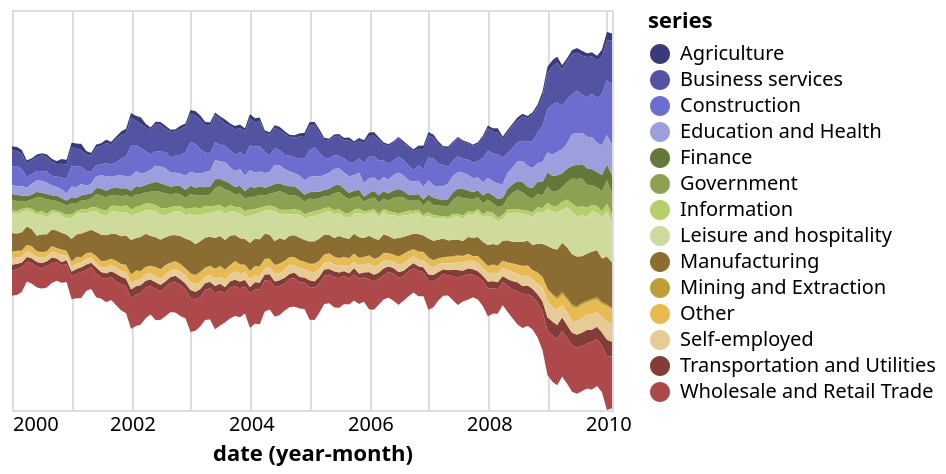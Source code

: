 {"$schema": "https://vega.github.io/schema/vega-lite/v4.json", "width": 300, "height": 200, "data": {"values": [{"series": "Government", "year": 2000, "month": 1, "count": 430, "rate": 2.1, "date": "2000-01-01T08:00:00.000Z"}, {"series": "Government", "year": 2000, "month": 2, "count": 409, "rate": 2, "date": "2000-02-01T08:00:00.000Z"}, {"series": "Government", "year": 2000, "month": 3, "count": 311, "rate": 1.5, "date": "2000-03-01T08:00:00.000Z"}, {"series": "Government", "year": 2000, "month": 4, "count": 269, "rate": 1.3, "date": "2000-04-01T08:00:00.000Z"}, {"series": "Government", "year": 2000, "month": 5, "count": 370, "rate": 1.9, "date": "2000-05-01T07:00:00.000Z"}, {"series": "Government", "year": 2000, "month": 6, "count": 603, "rate": 3.1, "date": "2000-06-01T07:00:00.000Z"}, {"series": "Government", "year": 2000, "month": 7, "count": 545, "rate": 2.9, "date": "2000-07-01T07:00:00.000Z"}, {"series": "Government", "year": 2000, "month": 8, "count": 583, "rate": 3.1, "date": "2000-08-01T07:00:00.000Z"}, {"series": "Government", "year": 2000, "month": 9, "count": 408, "rate": 2.1, "date": "2000-09-01T07:00:00.000Z"}, {"series": "Government", "year": 2000, "month": 10, "count": 391, "rate": 2, "date": "2000-10-01T07:00:00.000Z"}, {"series": "Government", "year": 2000, "month": 11, "count": 384, "rate": 1.9, "date": "2000-11-01T08:00:00.000Z"}, {"series": "Government", "year": 2000, "month": 12, "count": 365, "rate": 1.8, "date": "2000-12-01T08:00:00.000Z"}, {"series": "Government", "year": 2001, "month": 1, "count": 463, "rate": 2.3, "date": "2001-01-01T08:00:00.000Z"}, {"series": "Government", "year": 2001, "month": 2, "count": 298, "rate": 1.5, "date": "2001-02-01T08:00:00.000Z"}, {"series": "Government", "year": 2001, "month": 3, "count": 355, "rate": 1.8, "date": "2001-03-01T08:00:00.000Z"}, {"series": "Government", "year": 2001, "month": 4, "count": 369, "rate": 1.9, "date": "2001-04-01T08:00:00.000Z"}, {"series": "Government", "year": 2001, "month": 5, "count": 361, "rate": 1.8, "date": "2001-05-01T07:00:00.000Z"}, {"series": "Government", "year": 2001, "month": 6, "count": 525, "rate": 2.7, "date": "2001-06-01T07:00:00.000Z"}, {"series": "Government", "year": 2001, "month": 7, "count": 548, "rate": 2.8, "date": "2001-07-01T07:00:00.000Z"}, {"series": "Government", "year": 2001, "month": 8, "count": 540, "rate": 2.8, "date": "2001-08-01T07:00:00.000Z"}, {"series": "Government", "year": 2001, "month": 9, "count": 438, "rate": 2.2, "date": "2001-09-01T07:00:00.000Z"}, {"series": "Government", "year": 2001, "month": 10, "count": 429, "rate": 2.2, "date": "2001-10-01T07:00:00.000Z"}, {"series": "Government", "year": 2001, "month": 11, "count": 420, "rate": 2.1, "date": "2001-11-01T08:00:00.000Z"}, {"series": "Government", "year": 2001, "month": 12, "count": 419, "rate": 2.1, "date": "2001-12-01T08:00:00.000Z"}, {"series": "Government", "year": 2002, "month": 1, "count": 486, "rate": 2.4, "date": "2002-01-01T08:00:00.000Z"}, {"series": "Government", "year": 2002, "month": 2, "count": 508, "rate": 2.5, "date": "2002-02-01T08:00:00.000Z"}, {"series": "Government", "year": 2002, "month": 3, "count": 477, "rate": 2.4, "date": "2002-03-01T08:00:00.000Z"}, {"series": "Government", "year": 2002, "month": 4, "count": 447, "rate": 2.2, "date": "2002-04-01T08:00:00.000Z"}, {"series": "Government", "year": 2002, "month": 5, "count": 484, "rate": 2.3, "date": "2002-05-01T07:00:00.000Z"}, {"series": "Government", "year": 2002, "month": 6, "count": 561, "rate": 2.8, "date": "2002-06-01T07:00:00.000Z"}, {"series": "Government", "year": 2002, "month": 7, "count": 645, "rate": 3.2, "date": "2002-07-01T07:00:00.000Z"}, {"series": "Government", "year": 2002, "month": 8, "count": 596, "rate": 3, "date": "2002-08-01T07:00:00.000Z"}, {"series": "Government", "year": 2002, "month": 9, "count": 530, "rate": 2.6, "date": "2002-09-01T07:00:00.000Z"}, {"series": "Government", "year": 2002, "month": 10, "count": 499, "rate": 2.5, "date": "2002-10-01T07:00:00.000Z"}, {"series": "Government", "year": 2002, "month": 11, "count": 468, "rate": 2.3, "date": "2002-11-01T08:00:00.000Z"}, {"series": "Government", "year": 2002, "month": 12, "count": 446, "rate": 2.2, "date": "2002-12-01T08:00:00.000Z"}, {"series": "Government", "year": 2003, "month": 1, "count": 571, "rate": 2.8, "date": "2003-01-01T08:00:00.000Z"}, {"series": "Government", "year": 2003, "month": 2, "count": 483, "rate": 2.4, "date": "2003-02-01T08:00:00.000Z"}, {"series": "Government", "year": 2003, "month": 3, "count": 526, "rate": 2.6, "date": "2003-03-01T08:00:00.000Z"}, {"series": "Government", "year": 2003, "month": 4, "count": 440, "rate": 2.2, "date": "2003-04-01T08:00:00.000Z"}, {"series": "Government", "year": 2003, "month": 5, "count": 478, "rate": 2.4, "date": "2003-05-01T07:00:00.000Z"}, {"series": "Government", "year": 2003, "month": 6, "count": 704, "rate": 3.5, "date": "2003-06-01T07:00:00.000Z"}, {"series": "Government", "year": 2003, "month": 7, "count": 749, "rate": 3.8, "date": "2003-07-01T07:00:00.000Z"}, {"series": "Government", "year": 2003, "month": 8, "count": 745, "rate": 3.7, "date": "2003-08-01T07:00:00.000Z"}, {"series": "Government", "year": 2003, "month": 9, "count": 556, "rate": 2.7, "date": "2003-09-01T07:00:00.000Z"}, {"series": "Government", "year": 2003, "month": 10, "count": 500, "rate": 2.4, "date": "2003-10-01T07:00:00.000Z"}, {"series": "Government", "year": 2003, "month": 11, "count": 542, "rate": 2.7, "date": "2003-11-01T08:00:00.000Z"}, {"series": "Government", "year": 2003, "month": 12, "count": 516, "rate": 2.5, "date": "2003-12-01T08:00:00.000Z"}, {"series": "Government", "year": 2004, "month": 1, "count": 511, "rate": 2.5, "date": "2004-01-01T08:00:00.000Z"}, {"series": "Government", "year": 2004, "month": 2, "count": 490, "rate": 2.4, "date": "2004-02-01T08:00:00.000Z"}, {"series": "Government", "year": 2004, "month": 3, "count": 530, "rate": 2.6, "date": "2004-03-01T08:00:00.000Z"}, {"series": "Government", "year": 2004, "month": 4, "count": 433, "rate": 2.1, "date": "2004-04-01T08:00:00.000Z"}, {"series": "Government", "year": 2004, "month": 5, "count": 468, "rate": 2.3, "date": "2004-05-01T07:00:00.000Z"}, {"series": "Government", "year": 2004, "month": 6, "count": 580, "rate": 2.8, "date": "2004-06-01T07:00:00.000Z"}, {"series": "Government", "year": 2004, "month": 7, "count": 741, "rate": 3.7, "date": "2004-07-01T07:00:00.000Z"}, {"series": "Government", "year": 2004, "month": 8, "count": 676, "rate": 3.3, "date": "2004-08-01T07:00:00.000Z"}, {"series": "Government", "year": 2004, "month": 9, "count": 568, "rate": 2.7, "date": "2004-09-01T07:00:00.000Z"}, {"series": "Government", "year": 2004, "month": 10, "count": 561, "rate": 2.7, "date": "2004-10-01T07:00:00.000Z"}, {"series": "Government", "year": 2004, "month": 11, "count": 514, "rate": 2.4, "date": "2004-11-01T08:00:00.000Z"}, {"series": "Government", "year": 2004, "month": 12, "count": 499, "rate": 2.4, "date": "2004-12-01T08:00:00.000Z"}, {"series": "Government", "year": 2005, "month": 1, "count": 555, "rate": 2.6, "date": "2005-01-01T08:00:00.000Z"}, {"series": "Government", "year": 2005, "month": 2, "count": 472, "rate": 2.3, "date": "2005-02-01T08:00:00.000Z"}, {"series": "Government", "year": 2005, "month": 3, "count": 468, "rate": 2.2, "date": "2005-03-01T08:00:00.000Z"}, {"series": "Government", "year": 2005, "month": 4, "count": 478, "rate": 2.3, "date": "2005-04-01T08:00:00.000Z"}, {"series": "Government", "year": 2005, "month": 5, "count": 453, "rate": 2.1, "date": "2005-05-01T07:00:00.000Z"}, {"series": "Government", "year": 2005, "month": 6, "count": 681, "rate": 3.2, "date": "2005-06-01T07:00:00.000Z"}, {"series": "Government", "year": 2005, "month": 7, "count": 683, "rate": 3.3, "date": "2005-07-01T07:00:00.000Z"}, {"series": "Government", "year": 2005, "month": 8, "count": 664, "rate": 3.2, "date": "2005-08-01T07:00:00.000Z"}, {"series": "Government", "year": 2005, "month": 9, "count": 568, "rate": 2.7, "date": "2005-09-01T07:00:00.000Z"}, {"series": "Government", "year": 2005, "month": 10, "count": 502, "rate": 2.4, "date": "2005-10-01T07:00:00.000Z"}, {"series": "Government", "year": 2005, "month": 11, "count": 494, "rate": 2.4, "date": "2005-11-01T08:00:00.000Z"}, {"series": "Government", "year": 2005, "month": 12, "count": 393, "rate": 1.9, "date": "2005-12-01T08:00:00.000Z"}, {"series": "Government", "year": 2006, "month": 1, "count": 457, "rate": 2.2, "date": "2006-01-01T08:00:00.000Z"}, {"series": "Government", "year": 2006, "month": 2, "count": 472, "rate": 2.3, "date": "2006-02-01T08:00:00.000Z"}, {"series": "Government", "year": 2006, "month": 3, "count": 461, "rate": 2.2, "date": "2006-03-01T08:00:00.000Z"}, {"series": "Government", "year": 2006, "month": 4, "count": 414, "rate": 2, "date": "2006-04-01T08:00:00.000Z"}, {"series": "Government", "year": 2006, "month": 5, "count": 429, "rate": 2.1, "date": "2006-05-01T07:00:00.000Z"}, {"series": "Government", "year": 2006, "month": 6, "count": 578, "rate": 2.8, "date": "2006-06-01T07:00:00.000Z"}, {"series": "Government", "year": 2006, "month": 7, "count": 659, "rate": 3.2, "date": "2006-07-01T07:00:00.000Z"}, {"series": "Government", "year": 2006, "month": 8, "count": 595, "rate": 2.9, "date": "2006-08-01T07:00:00.000Z"}, {"series": "Government", "year": 2006, "month": 9, "count": 396, "rate": 1.9, "date": "2006-09-01T07:00:00.000Z"}, {"series": "Government", "year": 2006, "month": 10, "count": 424, "rate": 2, "date": "2006-10-01T07:00:00.000Z"}, {"series": "Government", "year": 2006, "month": 11, "count": 400, "rate": 1.9, "date": "2006-11-01T08:00:00.000Z"}, {"series": "Government", "year": 2006, "month": 12, "count": 395, "rate": 1.9, "date": "2006-12-01T08:00:00.000Z"}, {"series": "Government", "year": 2007, "month": 1, "count": 476, "rate": 2.2, "date": "2007-01-01T08:00:00.000Z"}, {"series": "Government", "year": 2007, "month": 2, "count": 405, "rate": 1.9, "date": "2007-02-01T08:00:00.000Z"}, {"series": "Government", "year": 2007, "month": 3, "count": 419, "rate": 1.9, "date": "2007-03-01T08:00:00.000Z"}, {"series": "Government", "year": 2007, "month": 4, "count": 408, "rate": 1.9, "date": "2007-04-01T07:00:00.000Z"}, {"series": "Government", "year": 2007, "month": 5, "count": 428, "rate": 1.9, "date": "2007-05-01T07:00:00.000Z"}, {"series": "Government", "year": 2007, "month": 6, "count": 572, "rate": 2.7, "date": "2007-06-01T07:00:00.000Z"}, {"series": "Government", "year": 2007, "month": 7, "count": 704, "rate": 3.3, "date": "2007-07-01T07:00:00.000Z"}, {"series": "Government", "year": 2007, "month": 8, "count": 695, "rate": 3.2, "date": "2007-08-01T07:00:00.000Z"}, {"series": "Government", "year": 2007, "month": 9, "count": 525, "rate": 2.4, "date": "2007-09-01T07:00:00.000Z"}, {"series": "Government", "year": 2007, "month": 10, "count": 492, "rate": 2.3, "date": "2007-10-01T07:00:00.000Z"}, {"series": "Government", "year": 2007, "month": 11, "count": 482, "rate": 2.2, "date": "2007-11-01T07:00:00.000Z"}, {"series": "Government", "year": 2007, "month": 12, "count": 451, "rate": 2.1, "date": "2007-12-01T08:00:00.000Z"}, {"series": "Government", "year": 2008, "month": 1, "count": 471, "rate": 2.2, "date": "2008-01-01T08:00:00.000Z"}, {"series": "Government", "year": 2008, "month": 2, "count": 372, "rate": 1.7, "date": "2008-02-01T08:00:00.000Z"}, {"series": "Government", "year": 2008, "month": 3, "count": 425, "rate": 1.9, "date": "2008-03-01T08:00:00.000Z"}, {"series": "Government", "year": 2008, "month": 4, "count": 373, "rate": 1.7, "date": "2008-04-01T07:00:00.000Z"}, {"series": "Government", "year": 2008, "month": 5, "count": 461, "rate": 2.1, "date": "2008-05-01T07:00:00.000Z"}, {"series": "Government", "year": 2008, "month": 6, "count": 654, "rate": 3, "date": "2008-06-01T07:00:00.000Z"}, {"series": "Government", "year": 2008, "month": 7, "count": 770, "rate": 3.6, "date": "2008-07-01T07:00:00.000Z"}, {"series": "Government", "year": 2008, "month": 8, "count": 721, "rate": 3.3, "date": "2008-08-01T07:00:00.000Z"}, {"series": "Government", "year": 2008, "month": 9, "count": 573, "rate": 2.6, "date": "2008-09-01T07:00:00.000Z"}, {"series": "Government", "year": 2008, "month": 10, "count": 552, "rate": 2.5, "date": "2008-10-01T07:00:00.000Z"}, {"series": "Government", "year": 2008, "month": 11, "count": 527, "rate": 2.4, "date": "2008-11-01T07:00:00.000Z"}, {"series": "Government", "year": 2008, "month": 12, "count": 511, "rate": 2.3, "date": "2008-12-01T08:00:00.000Z"}, {"series": "Government", "year": 2009, "month": 1, "count": 652, "rate": 3, "date": "2009-01-01T08:00:00.000Z"}, {"series": "Government", "year": 2009, "month": 2, "count": 563, "rate": 2.6, "date": "2009-02-01T08:00:00.000Z"}, {"series": "Government", "year": 2009, "month": 3, "count": 598, "rate": 2.8, "date": "2009-03-01T08:00:00.000Z"}, {"series": "Government", "year": 2009, "month": 4, "count": 575, "rate": 2.6, "date": "2009-04-01T07:00:00.000Z"}, {"series": "Government", "year": 2009, "month": 5, "count": 702, "rate": 3.1, "date": "2009-05-01T07:00:00.000Z"}, {"series": "Government", "year": 2009, "month": 6, "count": 991, "rate": 4.4, "date": "2009-06-01T07:00:00.000Z"}, {"series": "Government", "year": 2009, "month": 7, "count": 1129, "rate": 5.1, "date": "2009-07-01T07:00:00.000Z"}, {"series": "Government", "year": 2009, "month": 8, "count": 1118, "rate": 5.1, "date": "2009-08-01T07:00:00.000Z"}, {"series": "Government", "year": 2009, "month": 9, "count": 928, "rate": 4.2, "date": "2009-09-01T07:00:00.000Z"}, {"series": "Government", "year": 2009, "month": 10, "count": 785, "rate": 3.5, "date": "2009-10-01T07:00:00.000Z"}, {"series": "Government", "year": 2009, "month": 11, "count": 748, "rate": 3.4, "date": "2009-11-01T07:00:00.000Z"}, {"series": "Government", "year": 2009, "month": 12, "count": 797, "rate": 3.6, "date": "2009-12-01T08:00:00.000Z"}, {"series": "Government", "year": 2010, "month": 1, "count": 948, "rate": 4.3, "date": "2010-01-01T08:00:00.000Z"}, {"series": "Government", "year": 2010, "month": 2, "count": 880, "rate": 4, "date": "2010-02-01T08:00:00.000Z"}, {"series": "Mining and Extraction", "year": 2000, "month": 1, "count": 19, "rate": 3.9, "date": "2000-01-01T08:00:00.000Z"}, {"series": "Mining and Extraction", "year": 2000, "month": 2, "count": 25, "rate": 5.5, "date": "2000-02-01T08:00:00.000Z"}, {"series": "Mining and Extraction", "year": 2000, "month": 3, "count": 17, "rate": 3.7, "date": "2000-03-01T08:00:00.000Z"}, {"series": "Mining and Extraction", "year": 2000, "month": 4, "count": 20, "rate": 4.1, "date": "2000-04-01T08:00:00.000Z"}, {"series": "Mining and Extraction", "year": 2000, "month": 5, "count": 27, "rate": 5.3, "date": "2000-05-01T07:00:00.000Z"}, {"series": "Mining and Extraction", "year": 2000, "month": 6, "count": 13, "rate": 2.6, "date": "2000-06-01T07:00:00.000Z"}, {"series": "Mining and Extraction", "year": 2000, "month": 7, "count": 16, "rate": 3.6, "date": "2000-07-01T07:00:00.000Z"}, {"series": "Mining and Extraction", "year": 2000, "month": 8, "count": 23, "rate": 5.1, "date": "2000-08-01T07:00:00.000Z"}, {"series": "Mining and Extraction", "year": 2000, "month": 9, "count": 25, "rate": 5.8, "date": "2000-09-01T07:00:00.000Z"}, {"series": "Mining and Extraction", "year": 2000, "month": 10, "count": 39, "rate": 7.8, "date": "2000-10-01T07:00:00.000Z"}, {"series": "Mining and Extraction", "year": 2000, "month": 11, "count": 11, "rate": 2, "date": "2000-11-01T08:00:00.000Z"}, {"series": "Mining and Extraction", "year": 2000, "month": 12, "count": 20, "rate": 3.8, "date": "2000-12-01T08:00:00.000Z"}, {"series": "Mining and Extraction", "year": 2001, "month": 1, "count": 11, "rate": 2.3, "date": "2001-01-01T08:00:00.000Z"}, {"series": "Mining and Extraction", "year": 2001, "month": 2, "count": 27, "rate": 5.3, "date": "2001-02-01T08:00:00.000Z"}, {"series": "Mining and Extraction", "year": 2001, "month": 3, "count": 14, "rate": 3, "date": "2001-03-01T08:00:00.000Z"}, {"series": "Mining and Extraction", "year": 2001, "month": 4, "count": 24, "rate": 4.7, "date": "2001-04-01T08:00:00.000Z"}, {"series": "Mining and Extraction", "year": 2001, "month": 5, "count": 34, "rate": 5.9, "date": "2001-05-01T07:00:00.000Z"}, {"series": "Mining and Extraction", "year": 2001, "month": 6, "count": 26, "rate": 4.7, "date": "2001-06-01T07:00:00.000Z"}, {"series": "Mining and Extraction", "year": 2001, "month": 7, "count": 17, "rate": 3.1, "date": "2001-07-01T07:00:00.000Z"}, {"series": "Mining and Extraction", "year": 2001, "month": 8, "count": 18, "rate": 3.3, "date": "2001-08-01T07:00:00.000Z"}, {"series": "Mining and Extraction", "year": 2001, "month": 9, "count": 23, "rate": 4.2, "date": "2001-09-01T07:00:00.000Z"}, {"series": "Mining and Extraction", "year": 2001, "month": 10, "count": 32, "rate": 5.4, "date": "2001-10-01T07:00:00.000Z"}, {"series": "Mining and Extraction", "year": 2001, "month": 11, "count": 20, "rate": 3.6, "date": "2001-11-01T08:00:00.000Z"}, {"series": "Mining and Extraction", "year": 2001, "month": 12, "count": 27, "rate": 5.3, "date": "2001-12-01T08:00:00.000Z"}, {"series": "Mining and Extraction", "year": 2002, "month": 1, "count": 33, "rate": 7, "date": "2002-01-01T08:00:00.000Z"}, {"series": "Mining and Extraction", "year": 2002, "month": 2, "count": 35, "rate": 7.5, "date": "2002-02-01T08:00:00.000Z"}, {"series": "Mining and Extraction", "year": 2002, "month": 3, "count": 28, "rate": 5.3, "date": "2002-03-01T08:00:00.000Z"}, {"series": "Mining and Extraction", "year": 2002, "month": 4, "count": 33, "rate": 6.1, "date": "2002-04-01T08:00:00.000Z"}, {"series": "Mining and Extraction", "year": 2002, "month": 5, "count": 25, "rate": 4.9, "date": "2002-05-01T07:00:00.000Z"}, {"series": "Mining and Extraction", "year": 2002, "month": 6, "count": 35, "rate": 7.1, "date": "2002-06-01T07:00:00.000Z"}, {"series": "Mining and Extraction", "year": 2002, "month": 7, "count": 19, "rate": 3.9, "date": "2002-07-01T07:00:00.000Z"}, {"series": "Mining and Extraction", "year": 2002, "month": 8, "count": 32, "rate": 6.3, "date": "2002-08-01T07:00:00.000Z"}, {"series": "Mining and Extraction", "year": 2002, "month": 9, "count": 42, "rate": 7.9, "date": "2002-09-01T07:00:00.000Z"}, {"series": "Mining and Extraction", "year": 2002, "month": 10, "count": 36, "rate": 6.4, "date": "2002-10-01T07:00:00.000Z"}, {"series": "Mining and Extraction", "year": 2002, "month": 11, "count": 32, "rate": 5.4, "date": "2002-11-01T08:00:00.000Z"}, {"series": "Mining and Extraction", "year": 2002, "month": 12, "count": 45, "rate": 7.8, "date": "2002-12-01T08:00:00.000Z"}, {"series": "Mining and Extraction", "year": 2003, "month": 1, "count": 54, "rate": 9, "date": "2003-01-01T08:00:00.000Z"}, {"series": "Mining and Extraction", "year": 2003, "month": 2, "count": 41, "rate": 7.1, "date": "2003-02-01T08:00:00.000Z"}, {"series": "Mining and Extraction", "year": 2003, "month": 3, "count": 46, "rate": 8.2, "date": "2003-03-01T08:00:00.000Z"}, {"series": "Mining and Extraction", "year": 2003, "month": 4, "count": 41, "rate": 7.7, "date": "2003-04-01T08:00:00.000Z"}, {"series": "Mining and Extraction", "year": 2003, "month": 5, "count": 40, "rate": 7.5, "date": "2003-05-01T07:00:00.000Z"}, {"series": "Mining and Extraction", "year": 2003, "month": 6, "count": 36, "rate": 6.8, "date": "2003-06-01T07:00:00.000Z"}, {"series": "Mining and Extraction", "year": 2003, "month": 7, "count": 43, "rate": 7.9, "date": "2003-07-01T07:00:00.000Z"}, {"series": "Mining and Extraction", "year": 2003, "month": 8, "count": 20, "rate": 3.8, "date": "2003-08-01T07:00:00.000Z"}, {"series": "Mining and Extraction", "year": 2003, "month": 9, "count": 25, "rate": 4.6, "date": "2003-09-01T07:00:00.000Z"}, {"series": "Mining and Extraction", "year": 2003, "month": 10, "count": 31, "rate": 5.6, "date": "2003-10-01T07:00:00.000Z"}, {"series": "Mining and Extraction", "year": 2003, "month": 11, "count": 34, "rate": 5.9, "date": "2003-11-01T08:00:00.000Z"}, {"series": "Mining and Extraction", "year": 2003, "month": 12, "count": 32, "rate": 5.6, "date": "2003-12-01T08:00:00.000Z"}, {"series": "Mining and Extraction", "year": 2004, "month": 1, "count": 31, "rate": 5.8, "date": "2004-01-01T08:00:00.000Z"}, {"series": "Mining and Extraction", "year": 2004, "month": 2, "count": 24, "rate": 5, "date": "2004-02-01T08:00:00.000Z"}, {"series": "Mining and Extraction", "year": 2004, "month": 3, "count": 22, "rate": 4.4, "date": "2004-03-01T08:00:00.000Z"}, {"series": "Mining and Extraction", "year": 2004, "month": 4, "count": 34, "rate": 6.4, "date": "2004-04-01T08:00:00.000Z"}, {"series": "Mining and Extraction", "year": 2004, "month": 5, "count": 22, "rate": 4.3, "date": "2004-05-01T07:00:00.000Z"}, {"series": "Mining and Extraction", "year": 2004, "month": 6, "count": 27, "rate": 5, "date": "2004-06-01T07:00:00.000Z"}, {"series": "Mining and Extraction", "year": 2004, "month": 7, "count": 28, "rate": 5.4, "date": "2004-07-01T07:00:00.000Z"}, {"series": "Mining and Extraction", "year": 2004, "month": 8, "count": 10, "rate": 1.9, "date": "2004-08-01T07:00:00.000Z"}, {"series": "Mining and Extraction", "year": 2004, "month": 9, "count": 8, "rate": 1.5, "date": "2004-09-01T07:00:00.000Z"}, {"series": "Mining and Extraction", "year": 2004, "month": 10, "count": 15, "rate": 2.6, "date": "2004-10-01T07:00:00.000Z"}, {"series": "Mining and Extraction", "year": 2004, "month": 11, "count": 20, "rate": 3.3, "date": "2004-11-01T08:00:00.000Z"}, {"series": "Mining and Extraction", "year": 2004, "month": 12, "count": 16, "rate": 2.5, "date": "2004-12-01T08:00:00.000Z"}, {"series": "Mining and Extraction", "year": 2005, "month": 1, "count": 29, "rate": 4.9, "date": "2005-01-01T08:00:00.000Z"}, {"series": "Mining and Extraction", "year": 2005, "month": 2, "count": 25, "rate": 4, "date": "2005-02-01T08:00:00.000Z"}, {"series": "Mining and Extraction", "year": 2005, "month": 3, "count": 32, "rate": 5.2, "date": "2005-03-01T08:00:00.000Z"}, {"series": "Mining and Extraction", "year": 2005, "month": 4, "count": 19, "rate": 2.9, "date": "2005-04-01T08:00:00.000Z"}, {"series": "Mining and Extraction", "year": 2005, "month": 5, "count": 16, "rate": 2.4, "date": "2005-05-01T07:00:00.000Z"}, {"series": "Mining and Extraction", "year": 2005, "month": 6, "count": 25, "rate": 4, "date": "2005-06-01T07:00:00.000Z"}, {"series": "Mining and Extraction", "year": 2005, "month": 7, "count": 22, "rate": 3.7, "date": "2005-07-01T07:00:00.000Z"}, {"series": "Mining and Extraction", "year": 2005, "month": 8, "count": 12, "rate": 2, "date": "2005-08-01T07:00:00.000Z"}, {"series": "Mining and Extraction", "year": 2005, "month": 9, "count": 12, "rate": 2, "date": "2005-09-01T07:00:00.000Z"}, {"series": "Mining and Extraction", "year": 2005, "month": 10, "count": 2, "rate": 0.3, "date": "2005-10-01T07:00:00.000Z"}, {"series": "Mining and Extraction", "year": 2005, "month": 11, "count": 18, "rate": 2.9, "date": "2005-11-01T08:00:00.000Z"}, {"series": "Mining and Extraction", "year": 2005, "month": 12, "count": 23, "rate": 3.5, "date": "2005-12-01T08:00:00.000Z"}, {"series": "Mining and Extraction", "year": 2006, "month": 1, "count": 26, "rate": 3.9, "date": "2006-01-01T08:00:00.000Z"}, {"series": "Mining and Extraction", "year": 2006, "month": 2, "count": 25, "rate": 3.8, "date": "2006-02-01T08:00:00.000Z"}, {"series": "Mining and Extraction", "year": 2006, "month": 3, "count": 14, "rate": 2.1, "date": "2006-03-01T08:00:00.000Z"}, {"series": "Mining and Extraction", "year": 2006, "month": 4, "count": 17, "rate": 2.5, "date": "2006-04-01T08:00:00.000Z"}, {"series": "Mining and Extraction", "year": 2006, "month": 5, "count": 20, "rate": 2.8, "date": "2006-05-01T07:00:00.000Z"}, {"series": "Mining and Extraction", "year": 2006, "month": 6, "count": 31, "rate": 4.3, "date": "2006-06-01T07:00:00.000Z"}, {"series": "Mining and Extraction", "year": 2006, "month": 7, "count": 25, "rate": 3.5, "date": "2006-07-01T07:00:00.000Z"}, {"series": "Mining and Extraction", "year": 2006, "month": 8, "count": 32, "rate": 4.3, "date": "2006-08-01T07:00:00.000Z"}, {"series": "Mining and Extraction", "year": 2006, "month": 9, "count": 14, "rate": 2.1, "date": "2006-09-01T07:00:00.000Z"}, {"series": "Mining and Extraction", "year": 2006, "month": 10, "count": 15, "rate": 2.2, "date": "2006-10-01T07:00:00.000Z"}, {"series": "Mining and Extraction", "year": 2006, "month": 11, "count": 22, "rate": 2.9, "date": "2006-11-01T08:00:00.000Z"}, {"series": "Mining and Extraction", "year": 2006, "month": 12, "count": 25, "rate": 3.4, "date": "2006-12-01T08:00:00.000Z"}, {"series": "Mining and Extraction", "year": 2007, "month": 1, "count": 35, "rate": 4.7, "date": "2007-01-01T08:00:00.000Z"}, {"series": "Mining and Extraction", "year": 2007, "month": 2, "count": 33, "rate": 4.5, "date": "2007-02-01T08:00:00.000Z"}, {"series": "Mining and Extraction", "year": 2007, "month": 3, "count": 24, "rate": 3.2, "date": "2007-03-01T08:00:00.000Z"}, {"series": "Mining and Extraction", "year": 2007, "month": 4, "count": 17, "rate": 2.3, "date": "2007-04-01T07:00:00.000Z"}, {"series": "Mining and Extraction", "year": 2007, "month": 5, "count": 22, "rate": 3, "date": "2007-05-01T07:00:00.000Z"}, {"series": "Mining and Extraction", "year": 2007, "month": 6, "count": 33, "rate": 4.3, "date": "2007-06-01T07:00:00.000Z"}, {"series": "Mining and Extraction", "year": 2007, "month": 7, "count": 33, "rate": 4.3, "date": "2007-07-01T07:00:00.000Z"}, {"series": "Mining and Extraction", "year": 2007, "month": 8, "count": 33, "rate": 4.6, "date": "2007-08-01T07:00:00.000Z"}, {"series": "Mining and Extraction", "year": 2007, "month": 9, "count": 25, "rate": 3.2, "date": "2007-09-01T07:00:00.000Z"}, {"series": "Mining and Extraction", "year": 2007, "month": 10, "count": 9, "rate": 1.3, "date": "2007-10-01T07:00:00.000Z"}, {"series": "Mining and Extraction", "year": 2007, "month": 11, "count": 16, "rate": 2.3, "date": "2007-11-01T07:00:00.000Z"}, {"series": "Mining and Extraction", "year": 2007, "month": 12, "count": 24, "rate": 3.4, "date": "2007-12-01T08:00:00.000Z"}, {"series": "Mining and Extraction", "year": 2008, "month": 1, "count": 28, "rate": 4, "date": "2008-01-01T08:00:00.000Z"}, {"series": "Mining and Extraction", "year": 2008, "month": 2, "count": 16, "rate": 2.2, "date": "2008-02-01T08:00:00.000Z"}, {"series": "Mining and Extraction", "year": 2008, "month": 3, "count": 28, "rate": 3.7, "date": "2008-03-01T08:00:00.000Z"}, {"series": "Mining and Extraction", "year": 2008, "month": 4, "count": 28, "rate": 3.6, "date": "2008-04-01T07:00:00.000Z"}, {"series": "Mining and Extraction", "year": 2008, "month": 5, "count": 28, "rate": 3.4, "date": "2008-05-01T07:00:00.000Z"}, {"series": "Mining and Extraction", "year": 2008, "month": 6, "count": 28, "rate": 3.3, "date": "2008-06-01T07:00:00.000Z"}, {"series": "Mining and Extraction", "year": 2008, "month": 7, "count": 13, "rate": 1.5, "date": "2008-07-01T07:00:00.000Z"}, {"series": "Mining and Extraction", "year": 2008, "month": 8, "count": 17, "rate": 1.9, "date": "2008-08-01T07:00:00.000Z"}, {"series": "Mining and Extraction", "year": 2008, "month": 9, "count": 25, "rate": 2.8, "date": "2008-09-01T07:00:00.000Z"}, {"series": "Mining and Extraction", "year": 2008, "month": 10, "count": 15, "rate": 1.7, "date": "2008-10-01T07:00:00.000Z"}, {"series": "Mining and Extraction", "year": 2008, "month": 11, "count": 32, "rate": 3.7, "date": "2008-11-01T07:00:00.000Z"}, {"series": "Mining and Extraction", "year": 2008, "month": 12, "count": 46, "rate": 5.2, "date": "2008-12-01T08:00:00.000Z"}, {"series": "Mining and Extraction", "year": 2009, "month": 1, "count": 59, "rate": 7, "date": "2009-01-01T08:00:00.000Z"}, {"series": "Mining and Extraction", "year": 2009, "month": 2, "count": 63, "rate": 7.6, "date": "2009-02-01T08:00:00.000Z"}, {"series": "Mining and Extraction", "year": 2009, "month": 3, "count": 105, "rate": 12.6, "date": "2009-03-01T08:00:00.000Z"}, {"series": "Mining and Extraction", "year": 2009, "month": 4, "count": 125, "rate": 16.1, "date": "2009-04-01T07:00:00.000Z"}, {"series": "Mining and Extraction", "year": 2009, "month": 5, "count": 98, "rate": 13.3, "date": "2009-05-01T07:00:00.000Z"}, {"series": "Mining and Extraction", "year": 2009, "month": 6, "count": 100, "rate": 13.6, "date": "2009-06-01T07:00:00.000Z"}, {"series": "Mining and Extraction", "year": 2009, "month": 7, "count": 95, "rate": 12.6, "date": "2009-07-01T07:00:00.000Z"}, {"series": "Mining and Extraction", "year": 2009, "month": 8, "count": 93, "rate": 11.8, "date": "2009-08-01T07:00:00.000Z"}, {"series": "Mining and Extraction", "year": 2009, "month": 9, "count": 76, "rate": 10.7, "date": "2009-09-01T07:00:00.000Z"}, {"series": "Mining and Extraction", "year": 2009, "month": 10, "count": 84, "rate": 10.8, "date": "2009-10-01T07:00:00.000Z"}, {"series": "Mining and Extraction", "year": 2009, "month": 11, "count": 96, "rate": 12, "date": "2009-11-01T07:00:00.000Z"}, {"series": "Mining and Extraction", "year": 2009, "month": 12, "count": 89, "rate": 11.8, "date": "2009-12-01T08:00:00.000Z"}, {"series": "Mining and Extraction", "year": 2010, "month": 1, "count": 68, "rate": 9.1, "date": "2010-01-01T08:00:00.000Z"}, {"series": "Mining and Extraction", "year": 2010, "month": 2, "count": 79, "rate": 10.7, "date": "2010-02-01T08:00:00.000Z"}, {"series": "Construction", "year": 2000, "month": 1, "count": 745, "rate": 9.7, "date": "2000-01-01T08:00:00.000Z"}, {"series": "Construction", "year": 2000, "month": 2, "count": 812, "rate": 10.6, "date": "2000-02-01T08:00:00.000Z"}, {"series": "Construction", "year": 2000, "month": 3, "count": 669, "rate": 8.7, "date": "2000-03-01T08:00:00.000Z"}, {"series": "Construction", "year": 2000, "month": 4, "count": 447, "rate": 5.8, "date": "2000-04-01T08:00:00.000Z"}, {"series": "Construction", "year": 2000, "month": 5, "count": 397, "rate": 5, "date": "2000-05-01T07:00:00.000Z"}, {"series": "Construction", "year": 2000, "month": 6, "count": 389, "rate": 4.6, "date": "2000-06-01T07:00:00.000Z"}, {"series": "Construction", "year": 2000, "month": 7, "count": 384, "rate": 4.4, "date": "2000-07-01T07:00:00.000Z"}, {"series": "Construction", "year": 2000, "month": 8, "count": 446, "rate": 5.1, "date": "2000-08-01T07:00:00.000Z"}, {"series": "Construction", "year": 2000, "month": 9, "count": 386, "rate": 4.6, "date": "2000-09-01T07:00:00.000Z"}, {"series": "Construction", "year": 2000, "month": 10, "count": 417, "rate": 4.9, "date": "2000-10-01T07:00:00.000Z"}, {"series": "Construction", "year": 2000, "month": 11, "count": 482, "rate": 5.7, "date": "2000-11-01T08:00:00.000Z"}, {"series": "Construction", "year": 2000, "month": 12, "count": 580, "rate": 6.8, "date": "2000-12-01T08:00:00.000Z"}, {"series": "Construction", "year": 2001, "month": 1, "count": 836, "rate": 9.8, "date": "2001-01-01T08:00:00.000Z"}, {"series": "Construction", "year": 2001, "month": 2, "count": 826, "rate": 9.9, "date": "2001-02-01T08:00:00.000Z"}, {"series": "Construction", "year": 2001, "month": 3, "count": 683, "rate": 8.4, "date": "2001-03-01T08:00:00.000Z"}, {"series": "Construction", "year": 2001, "month": 4, "count": 596, "rate": 7.1, "date": "2001-04-01T08:00:00.000Z"}, {"series": "Construction", "year": 2001, "month": 5, "count": 478, "rate": 5.6, "date": "2001-05-01T07:00:00.000Z"}, {"series": "Construction", "year": 2001, "month": 6, "count": 443, "rate": 5.1, "date": "2001-06-01T07:00:00.000Z"}, {"series": "Construction", "year": 2001, "month": 7, "count": 447, "rate": 4.9, "date": "2001-07-01T07:00:00.000Z"}, {"series": "Construction", "year": 2001, "month": 8, "count": 522, "rate": 5.8, "date": "2001-08-01T07:00:00.000Z"}, {"series": "Construction", "year": 2001, "month": 9, "count": 489, "rate": 5.5, "date": "2001-09-01T07:00:00.000Z"}, {"series": "Construction", "year": 2001, "month": 10, "count": 535, "rate": 6.1, "date": "2001-10-01T07:00:00.000Z"}, {"series": "Construction", "year": 2001, "month": 11, "count": 670, "rate": 7.6, "date": "2001-11-01T08:00:00.000Z"}, {"series": "Construction", "year": 2001, "month": 12, "count": 785, "rate": 9, "date": "2001-12-01T08:00:00.000Z"}, {"series": "Construction", "year": 2002, "month": 1, "count": 1211, "rate": 13.6, "date": "2002-01-01T08:00:00.000Z"}, {"series": "Construction", "year": 2002, "month": 2, "count": 1060, "rate": 12.2, "date": "2002-02-01T08:00:00.000Z"}, {"series": "Construction", "year": 2002, "month": 3, "count": 1009, "rate": 11.8, "date": "2002-03-01T08:00:00.000Z"}, {"series": "Construction", "year": 2002, "month": 4, "count": 855, "rate": 10.1, "date": "2002-04-01T08:00:00.000Z"}, {"series": "Construction", "year": 2002, "month": 5, "count": 626, "rate": 7.4, "date": "2002-05-01T07:00:00.000Z"}, {"series": "Construction", "year": 2002, "month": 6, "count": 593, "rate": 6.9, "date": "2002-06-01T07:00:00.000Z"}, {"series": "Construction", "year": 2002, "month": 7, "count": 594, "rate": 6.9, "date": "2002-07-01T07:00:00.000Z"}, {"series": "Construction", "year": 2002, "month": 8, "count": 654, "rate": 7.4, "date": "2002-08-01T07:00:00.000Z"}, {"series": "Construction", "year": 2002, "month": 9, "count": 615, "rate": 7, "date": "2002-09-01T07:00:00.000Z"}, {"series": "Construction", "year": 2002, "month": 10, "count": 680, "rate": 7.7, "date": "2002-10-01T07:00:00.000Z"}, {"series": "Construction", "year": 2002, "month": 11, "count": 758, "rate": 8.5, "date": "2002-11-01T08:00:00.000Z"}, {"series": "Construction", "year": 2002, "month": 12, "count": 941, "rate": 10.9, "date": "2002-12-01T08:00:00.000Z"}, {"series": "Construction", "year": 2003, "month": 1, "count": 1196, "rate": 14, "date": "2003-01-01T08:00:00.000Z"}, {"series": "Construction", "year": 2003, "month": 2, "count": 1173, "rate": 14, "date": "2003-02-01T08:00:00.000Z"}, {"series": "Construction", "year": 2003, "month": 3, "count": 987, "rate": 11.8, "date": "2003-03-01T08:00:00.000Z"}, {"series": "Construction", "year": 2003, "month": 4, "count": 772, "rate": 9.3, "date": "2003-04-01T08:00:00.000Z"}, {"series": "Construction", "year": 2003, "month": 5, "count": 715, "rate": 8.4, "date": "2003-05-01T07:00:00.000Z"}, {"series": "Construction", "year": 2003, "month": 6, "count": 710, "rate": 7.9, "date": "2003-06-01T07:00:00.000Z"}, {"series": "Construction", "year": 2003, "month": 7, "count": 677, "rate": 7.5, "date": "2003-07-01T07:00:00.000Z"}, {"series": "Construction", "year": 2003, "month": 8, "count": 650, "rate": 7.1, "date": "2003-08-01T07:00:00.000Z"}, {"series": "Construction", "year": 2003, "month": 9, "count": 681, "rate": 7.6, "date": "2003-09-01T07:00:00.000Z"}, {"series": "Construction", "year": 2003, "month": 10, "count": 651, "rate": 7.4, "date": "2003-10-01T07:00:00.000Z"}, {"series": "Construction", "year": 2003, "month": 11, "count": 690, "rate": 7.8, "date": "2003-11-01T08:00:00.000Z"}, {"series": "Construction", "year": 2003, "month": 12, "count": 813, "rate": 9.3, "date": "2003-12-01T08:00:00.000Z"}, {"series": "Construction", "year": 2004, "month": 1, "count": 994, "rate": 11.3, "date": "2004-01-01T08:00:00.000Z"}, {"series": "Construction", "year": 2004, "month": 2, "count": 1039, "rate": 11.6, "date": "2004-02-01T08:00:00.000Z"}, {"series": "Construction", "year": 2004, "month": 3, "count": 1011, "rate": 11.3, "date": "2004-03-01T08:00:00.000Z"}, {"series": "Construction", "year": 2004, "month": 4, "count": 849, "rate": 9.5, "date": "2004-04-01T08:00:00.000Z"}, {"series": "Construction", "year": 2004, "month": 5, "count": 665, "rate": 7.4, "date": "2004-05-01T07:00:00.000Z"}, {"series": "Construction", "year": 2004, "month": 6, "count": 668, "rate": 7, "date": "2004-06-01T07:00:00.000Z"}, {"series": "Construction", "year": 2004, "month": 7, "count": 610, "rate": 6.4, "date": "2004-07-01T07:00:00.000Z"}, {"series": "Construction", "year": 2004, "month": 8, "count": 563, "rate": 6, "date": "2004-08-01T07:00:00.000Z"}, {"series": "Construction", "year": 2004, "month": 9, "count": 629, "rate": 6.8, "date": "2004-09-01T07:00:00.000Z"}, {"series": "Construction", "year": 2004, "month": 10, "count": 635, "rate": 6.9, "date": "2004-10-01T07:00:00.000Z"}, {"series": "Construction", "year": 2004, "month": 11, "count": 695, "rate": 7.4, "date": "2004-11-01T08:00:00.000Z"}, {"series": "Construction", "year": 2004, "month": 12, "count": 870, "rate": 9.5, "date": "2004-12-01T08:00:00.000Z"}, {"series": "Construction", "year": 2005, "month": 1, "count": 1079, "rate": 11.8, "date": "2005-01-01T08:00:00.000Z"}, {"series": "Construction", "year": 2005, "month": 2, "count": 1150, "rate": 12.3, "date": "2005-02-01T08:00:00.000Z"}, {"series": "Construction", "year": 2005, "month": 3, "count": 961, "rate": 10.3, "date": "2005-03-01T08:00:00.000Z"}, {"series": "Construction", "year": 2005, "month": 4, "count": 693, "rate": 7.4, "date": "2005-04-01T08:00:00.000Z"}, {"series": "Construction", "year": 2005, "month": 5, "count": 567, "rate": 6.1, "date": "2005-05-01T07:00:00.000Z"}, {"series": "Construction", "year": 2005, "month": 6, "count": 559, "rate": 5.7, "date": "2005-06-01T07:00:00.000Z"}, {"series": "Construction", "year": 2005, "month": 7, "count": 509, "rate": 5.2, "date": "2005-07-01T07:00:00.000Z"}, {"series": "Construction", "year": 2005, "month": 8, "count": 561, "rate": 5.7, "date": "2005-08-01T07:00:00.000Z"}, {"series": "Construction", "year": 2005, "month": 9, "count": 572, "rate": 5.7, "date": "2005-09-01T07:00:00.000Z"}, {"series": "Construction", "year": 2005, "month": 10, "count": 519, "rate": 5.3, "date": "2005-10-01T07:00:00.000Z"}, {"series": "Construction", "year": 2005, "month": 11, "count": 564, "rate": 5.7, "date": "2005-11-01T08:00:00.000Z"}, {"series": "Construction", "year": 2005, "month": 12, "count": 813, "rate": 8.2, "date": "2005-12-01T08:00:00.000Z"}, {"series": "Construction", "year": 2006, "month": 1, "count": 868, "rate": 9, "date": "2006-01-01T08:00:00.000Z"}, {"series": "Construction", "year": 2006, "month": 2, "count": 836, "rate": 8.6, "date": "2006-02-01T08:00:00.000Z"}, {"series": "Construction", "year": 2006, "month": 3, "count": 820, "rate": 8.5, "date": "2006-03-01T08:00:00.000Z"}, {"series": "Construction", "year": 2006, "month": 4, "count": 674, "rate": 6.9, "date": "2006-04-01T08:00:00.000Z"}, {"series": "Construction", "year": 2006, "month": 5, "count": 647, "rate": 6.6, "date": "2006-05-01T07:00:00.000Z"}, {"series": "Construction", "year": 2006, "month": 6, "count": 569, "rate": 5.6, "date": "2006-06-01T07:00:00.000Z"}, {"series": "Construction", "year": 2006, "month": 7, "count": 633, "rate": 6.1, "date": "2006-07-01T07:00:00.000Z"}, {"series": "Construction", "year": 2006, "month": 8, "count": 618, "rate": 5.9, "date": "2006-08-01T07:00:00.000Z"}, {"series": "Construction", "year": 2006, "month": 9, "count": 586, "rate": 5.6, "date": "2006-09-01T07:00:00.000Z"}, {"series": "Construction", "year": 2006, "month": 10, "count": 456, "rate": 4.5, "date": "2006-10-01T07:00:00.000Z"}, {"series": "Construction", "year": 2006, "month": 11, "count": 618, "rate": 6, "date": "2006-11-01T08:00:00.000Z"}, {"series": "Construction", "year": 2006, "month": 12, "count": 725, "rate": 6.9, "date": "2006-12-01T08:00:00.000Z"}, {"series": "Construction", "year": 2007, "month": 1, "count": 922, "rate": 8.9, "date": "2007-01-01T08:00:00.000Z"}, {"series": "Construction", "year": 2007, "month": 2, "count": 1086, "rate": 10.5, "date": "2007-02-01T08:00:00.000Z"}, {"series": "Construction", "year": 2007, "month": 3, "count": 924, "rate": 9, "date": "2007-03-01T08:00:00.000Z"}, {"series": "Construction", "year": 2007, "month": 4, "count": 853, "rate": 8.6, "date": "2007-04-01T07:00:00.000Z"}, {"series": "Construction", "year": 2007, "month": 5, "count": 676, "rate": 6.9, "date": "2007-05-01T07:00:00.000Z"}, {"series": "Construction", "year": 2007, "month": 6, "count": 600, "rate": 5.9, "date": "2007-06-01T07:00:00.000Z"}, {"series": "Construction", "year": 2007, "month": 7, "count": 617, "rate": 5.9, "date": "2007-07-01T07:00:00.000Z"}, {"series": "Construction", "year": 2007, "month": 8, "count": 558, "rate": 5.3, "date": "2007-08-01T07:00:00.000Z"}, {"series": "Construction", "year": 2007, "month": 9, "count": 596, "rate": 5.8, "date": "2007-09-01T07:00:00.000Z"}, {"series": "Construction", "year": 2007, "month": 10, "count": 641, "rate": 6.1, "date": "2007-10-01T07:00:00.000Z"}, {"series": "Construction", "year": 2007, "month": 11, "count": 645, "rate": 6.2, "date": "2007-11-01T07:00:00.000Z"}, {"series": "Construction", "year": 2007, "month": 12, "count": 968, "rate": 9.4, "date": "2007-12-01T08:00:00.000Z"}, {"series": "Construction", "year": 2008, "month": 1, "count": 1099, "rate": 11, "date": "2008-01-01T08:00:00.000Z"}, {"series": "Construction", "year": 2008, "month": 2, "count": 1118, "rate": 11.4, "date": "2008-02-01T08:00:00.000Z"}, {"series": "Construction", "year": 2008, "month": 3, "count": 1170, "rate": 12, "date": "2008-03-01T08:00:00.000Z"}, {"series": "Construction", "year": 2008, "month": 4, "count": 1057, "rate": 11.1, "date": "2008-04-01T07:00:00.000Z"}, {"series": "Construction", "year": 2008, "month": 5, "count": 809, "rate": 8.6, "date": "2008-05-01T07:00:00.000Z"}, {"series": "Construction", "year": 2008, "month": 6, "count": 785, "rate": 8.2, "date": "2008-06-01T07:00:00.000Z"}, {"series": "Construction", "year": 2008, "month": 7, "count": 783, "rate": 8, "date": "2008-07-01T07:00:00.000Z"}, {"series": "Construction", "year": 2008, "month": 8, "count": 814, "rate": 8.2, "date": "2008-08-01T07:00:00.000Z"}, {"series": "Construction", "year": 2008, "month": 9, "count": 970, "rate": 9.9, "date": "2008-09-01T07:00:00.000Z"}, {"series": "Construction", "year": 2008, "month": 10, "count": 1078, "rate": 10.8, "date": "2008-10-01T07:00:00.000Z"}, {"series": "Construction", "year": 2008, "month": 11, "count": 1237, "rate": 12.7, "date": "2008-11-01T07:00:00.000Z"}, {"series": "Construction", "year": 2008, "month": 12, "count": 1438, "rate": 15.3, "date": "2008-12-01T08:00:00.000Z"}, {"series": "Construction", "year": 2009, "month": 1, "count": 1744, "rate": 18.2, "date": "2009-01-01T08:00:00.000Z"}, {"series": "Construction", "year": 2009, "month": 2, "count": 2025, "rate": 21.4, "date": "2009-02-01T08:00:00.000Z"}, {"series": "Construction", "year": 2009, "month": 3, "count": 1979, "rate": 21.1, "date": "2009-03-01T08:00:00.000Z"}, {"series": "Construction", "year": 2009, "month": 4, "count": 1737, "rate": 18.7, "date": "2009-04-01T07:00:00.000Z"}, {"series": "Construction", "year": 2009, "month": 5, "count": 1768, "rate": 19.2, "date": "2009-05-01T07:00:00.000Z"}, {"series": "Construction", "year": 2009, "month": 6, "count": 1601, "rate": 17.4, "date": "2009-06-01T07:00:00.000Z"}, {"series": "Construction", "year": 2009, "month": 7, "count": 1687, "rate": 18.2, "date": "2009-07-01T07:00:00.000Z"}, {"series": "Construction", "year": 2009, "month": 8, "count": 1542, "rate": 16.5, "date": "2009-08-01T07:00:00.000Z"}, {"series": "Construction", "year": 2009, "month": 9, "count": 1594, "rate": 17.1, "date": "2009-09-01T07:00:00.000Z"}, {"series": "Construction", "year": 2009, "month": 10, "count": 1744, "rate": 18.7, "date": "2009-10-01T07:00:00.000Z"}, {"series": "Construction", "year": 2009, "month": 11, "count": 1780, "rate": 19.4, "date": "2009-11-01T07:00:00.000Z"}, {"series": "Construction", "year": 2009, "month": 12, "count": 2044, "rate": 22.7, "date": "2009-12-01T08:00:00.000Z"}, {"series": "Construction", "year": 2010, "month": 1, "count": 2194, "rate": 24.7, "date": "2010-01-01T08:00:00.000Z"}, {"series": "Construction", "year": 2010, "month": 2, "count": 2440, "rate": 27.1, "date": "2010-02-01T08:00:00.000Z"}, {"series": "Manufacturing", "year": 2000, "month": 1, "count": 734, "rate": 3.6, "date": "2000-01-01T08:00:00.000Z"}, {"series": "Manufacturing", "year": 2000, "month": 2, "count": 694, "rate": 3.4, "date": "2000-02-01T08:00:00.000Z"}, {"series": "Manufacturing", "year": 2000, "month": 3, "count": 739, "rate": 3.6, "date": "2000-03-01T08:00:00.000Z"}, {"series": "Manufacturing", "year": 2000, "month": 4, "count": 736, "rate": 3.7, "date": "2000-04-01T08:00:00.000Z"}, {"series": "Manufacturing", "year": 2000, "month": 5, "count": 685, "rate": 3.4, "date": "2000-05-01T07:00:00.000Z"}, {"series": "Manufacturing", "year": 2000, "month": 6, "count": 621, "rate": 3.1, "date": "2000-06-01T07:00:00.000Z"}, {"series": "Manufacturing", "year": 2000, "month": 7, "count": 708, "rate": 3.6, "date": "2000-07-01T07:00:00.000Z"}, {"series": "Manufacturing", "year": 2000, "month": 8, "count": 685, "rate": 3.4, "date": "2000-08-01T07:00:00.000Z"}, {"series": "Manufacturing", "year": 2000, "month": 9, "count": 667, "rate": 3.4, "date": "2000-09-01T07:00:00.000Z"}, {"series": "Manufacturing", "year": 2000, "month": 10, "count": 693, "rate": 3.6, "date": "2000-10-01T07:00:00.000Z"}, {"series": "Manufacturing", "year": 2000, "month": 11, "count": 672, "rate": 3.4, "date": "2000-11-01T08:00:00.000Z"}, {"series": "Manufacturing", "year": 2000, "month": 12, "count": 653, "rate": 3.3, "date": "2000-12-01T08:00:00.000Z"}, {"series": "Manufacturing", "year": 2001, "month": 1, "count": 911, "rate": 4.6, "date": "2001-01-01T08:00:00.000Z"}, {"series": "Manufacturing", "year": 2001, "month": 2, "count": 902, "rate": 4.6, "date": "2001-02-01T08:00:00.000Z"}, {"series": "Manufacturing", "year": 2001, "month": 3, "count": 954, "rate": 4.9, "date": "2001-03-01T08:00:00.000Z"}, {"series": "Manufacturing", "year": 2001, "month": 4, "count": 855, "rate": 4.4, "date": "2001-04-01T08:00:00.000Z"}, {"series": "Manufacturing", "year": 2001, "month": 5, "count": 903, "rate": 4.7, "date": "2001-05-01T07:00:00.000Z"}, {"series": "Manufacturing", "year": 2001, "month": 6, "count": 956, "rate": 5, "date": "2001-06-01T07:00:00.000Z"}, {"series": "Manufacturing", "year": 2001, "month": 7, "count": 1054, "rate": 5.6, "date": "2001-07-01T07:00:00.000Z"}, {"series": "Manufacturing", "year": 2001, "month": 8, "count": 1023, "rate": 5.5, "date": "2001-08-01T07:00:00.000Z"}, {"series": "Manufacturing", "year": 2001, "month": 9, "count": 996, "rate": 5.4, "date": "2001-09-01T07:00:00.000Z"}, {"series": "Manufacturing", "year": 2001, "month": 10, "count": 1065, "rate": 5.8, "date": "2001-10-01T07:00:00.000Z"}, {"series": "Manufacturing", "year": 2001, "month": 11, "count": 1108, "rate": 6, "date": "2001-11-01T08:00:00.000Z"}, {"series": "Manufacturing", "year": 2001, "month": 12, "count": 1172, "rate": 6.3, "date": "2001-12-01T08:00:00.000Z"}, {"series": "Manufacturing", "year": 2002, "month": 1, "count": 1377, "rate": 7.4, "date": "2002-01-01T08:00:00.000Z"}, {"series": "Manufacturing", "year": 2002, "month": 2, "count": 1296, "rate": 7, "date": "2002-02-01T08:00:00.000Z"}, {"series": "Manufacturing", "year": 2002, "month": 3, "count": 1367, "rate": 7.3, "date": "2002-03-01T08:00:00.000Z"}, {"series": "Manufacturing", "year": 2002, "month": 4, "count": 1322, "rate": 7.2, "date": "2002-04-01T08:00:00.000Z"}, {"series": "Manufacturing", "year": 2002, "month": 5, "count": 1194, "rate": 6.6, "date": "2002-05-01T07:00:00.000Z"}, {"series": "Manufacturing", "year": 2002, "month": 6, "count": 1187, "rate": 6.6, "date": "2002-06-01T07:00:00.000Z"}, {"series": "Manufacturing", "year": 2002, "month": 7, "count": 1185, "rate": 6.6, "date": "2002-07-01T07:00:00.000Z"}, {"series": "Manufacturing", "year": 2002, "month": 8, "count": 1108, "rate": 6.2, "date": "2002-08-01T07:00:00.000Z"}, {"series": "Manufacturing", "year": 2002, "month": 9, "count": 1076, "rate": 6.1, "date": "2002-09-01T07:00:00.000Z"}, {"series": "Manufacturing", "year": 2002, "month": 10, "count": 1046, "rate": 5.9, "date": "2002-10-01T07:00:00.000Z"}, {"series": "Manufacturing", "year": 2002, "month": 11, "count": 1115, "rate": 6.3, "date": "2002-11-01T08:00:00.000Z"}, {"series": "Manufacturing", "year": 2002, "month": 12, "count": 1188, "rate": 6.6, "date": "2002-12-01T08:00:00.000Z"}, {"series": "Manufacturing", "year": 2003, "month": 1, "count": 1302, "rate": 7.2, "date": "2003-01-01T08:00:00.000Z"}, {"series": "Manufacturing", "year": 2003, "month": 2, "count": 1229, "rate": 6.7, "date": "2003-02-01T08:00:00.000Z"}, {"series": "Manufacturing", "year": 2003, "month": 3, "count": 1222, "rate": 6.8, "date": "2003-03-01T08:00:00.000Z"}, {"series": "Manufacturing", "year": 2003, "month": 4, "count": 1199, "rate": 6.7, "date": "2003-04-01T08:00:00.000Z"}, {"series": "Manufacturing", "year": 2003, "month": 5, "count": 1150, "rate": 6.5, "date": "2003-05-01T07:00:00.000Z"}, {"series": "Manufacturing", "year": 2003, "month": 6, "count": 1232, "rate": 7, "date": "2003-06-01T07:00:00.000Z"}, {"series": "Manufacturing", "year": 2003, "month": 7, "count": 1193, "rate": 6.9, "date": "2003-07-01T07:00:00.000Z"}, {"series": "Manufacturing", "year": 2003, "month": 8, "count": 1186, "rate": 6.7, "date": "2003-08-01T07:00:00.000Z"}, {"series": "Manufacturing", "year": 2003, "month": 9, "count": 1175, "rate": 6.8, "date": "2003-09-01T07:00:00.000Z"}, {"series": "Manufacturing", "year": 2003, "month": 10, "count": 1041, "rate": 6, "date": "2003-10-01T07:00:00.000Z"}, {"series": "Manufacturing", "year": 2003, "month": 11, "count": 1034, "rate": 5.9, "date": "2003-11-01T08:00:00.000Z"}, {"series": "Manufacturing", "year": 2003, "month": 12, "count": 1025, "rate": 5.9, "date": "2003-12-01T08:00:00.000Z"}, {"series": "Manufacturing", "year": 2004, "month": 1, "count": 1110, "rate": 6.4, "date": "2004-01-01T08:00:00.000Z"}, {"series": "Manufacturing", "year": 2004, "month": 2, "count": 1094, "rate": 6.3, "date": "2004-02-01T08:00:00.000Z"}, {"series": "Manufacturing", "year": 2004, "month": 3, "count": 1083, "rate": 6.3, "date": "2004-03-01T08:00:00.000Z"}, {"series": "Manufacturing", "year": 2004, "month": 4, "count": 1004, "rate": 5.8, "date": "2004-04-01T08:00:00.000Z"}, {"series": "Manufacturing", "year": 2004, "month": 5, "count": 966, "rate": 5.6, "date": "2004-05-01T07:00:00.000Z"}, {"series": "Manufacturing", "year": 2004, "month": 6, "count": 957, "rate": 5.6, "date": "2004-06-01T07:00:00.000Z"}, {"series": "Manufacturing", "year": 2004, "month": 7, "count": 1019, "rate": 6, "date": "2004-07-01T07:00:00.000Z"}, {"series": "Manufacturing", "year": 2004, "month": 8, "count": 840, "rate": 4.9, "date": "2004-08-01T07:00:00.000Z"}, {"series": "Manufacturing", "year": 2004, "month": 9, "count": 852, "rate": 5, "date": "2004-09-01T07:00:00.000Z"}, {"series": "Manufacturing", "year": 2004, "month": 10, "count": 884, "rate": 5.3, "date": "2004-10-01T07:00:00.000Z"}, {"series": "Manufacturing", "year": 2004, "month": 11, "count": 905, "rate": 5.4, "date": "2004-11-01T08:00:00.000Z"}, {"series": "Manufacturing", "year": 2004, "month": 12, "count": 872, "rate": 5.1, "date": "2004-12-01T08:00:00.000Z"}, {"series": "Manufacturing", "year": 2005, "month": 1, "count": 889, "rate": 5.3, "date": "2005-01-01T08:00:00.000Z"}, {"series": "Manufacturing", "year": 2005, "month": 2, "count": 889, "rate": 5.3, "date": "2005-02-01T08:00:00.000Z"}, {"series": "Manufacturing", "year": 2005, "month": 3, "count": 879, "rate": 5.3, "date": "2005-03-01T08:00:00.000Z"}, {"series": "Manufacturing", "year": 2005, "month": 4, "count": 793, "rate": 4.8, "date": "2005-04-01T08:00:00.000Z"}, {"series": "Manufacturing", "year": 2005, "month": 5, "count": 743, "rate": 4.5, "date": "2005-05-01T07:00:00.000Z"}, {"series": "Manufacturing", "year": 2005, "month": 6, "count": 743, "rate": 4.4, "date": "2005-06-01T07:00:00.000Z"}, {"series": "Manufacturing", "year": 2005, "month": 7, "count": 883, "rate": 5.3, "date": "2005-07-01T07:00:00.000Z"}, {"series": "Manufacturing", "year": 2005, "month": 8, "count": 767, "rate": 4.7, "date": "2005-08-01T07:00:00.000Z"}, {"series": "Manufacturing", "year": 2005, "month": 9, "count": 775, "rate": 4.7, "date": "2005-09-01T07:00:00.000Z"}, {"series": "Manufacturing", "year": 2005, "month": 10, "count": 800, "rate": 4.8, "date": "2005-10-01T07:00:00.000Z"}, {"series": "Manufacturing", "year": 2005, "month": 11, "count": 823, "rate": 4.9, "date": "2005-11-01T08:00:00.000Z"}, {"series": "Manufacturing", "year": 2005, "month": 12, "count": 757, "rate": 4.5, "date": "2005-12-01T08:00:00.000Z"}, {"series": "Manufacturing", "year": 2006, "month": 1, "count": 778, "rate": 4.6, "date": "2006-01-01T08:00:00.000Z"}, {"series": "Manufacturing", "year": 2006, "month": 2, "count": 821, "rate": 4.9, "date": "2006-02-01T08:00:00.000Z"}, {"series": "Manufacturing", "year": 2006, "month": 3, "count": 701, "rate": 4.1, "date": "2006-03-01T08:00:00.000Z"}, {"series": "Manufacturing", "year": 2006, "month": 4, "count": 745, "rate": 4.5, "date": "2006-04-01T08:00:00.000Z"}, {"series": "Manufacturing", "year": 2006, "month": 5, "count": 680, "rate": 4.1, "date": "2006-05-01T07:00:00.000Z"}, {"series": "Manufacturing", "year": 2006, "month": 6, "count": 635, "rate": 3.8, "date": "2006-06-01T07:00:00.000Z"}, {"series": "Manufacturing", "year": 2006, "month": 7, "count": 736, "rate": 4.4, "date": "2006-07-01T07:00:00.000Z"}, {"series": "Manufacturing", "year": 2006, "month": 8, "count": 680, "rate": 4.1, "date": "2006-08-01T07:00:00.000Z"}, {"series": "Manufacturing", "year": 2006, "month": 9, "count": 632, "rate": 3.8, "date": "2006-09-01T07:00:00.000Z"}, {"series": "Manufacturing", "year": 2006, "month": 10, "count": 618, "rate": 3.7, "date": "2006-10-01T07:00:00.000Z"}, {"series": "Manufacturing", "year": 2006, "month": 11, "count": 702, "rate": 4.3, "date": "2006-11-01T08:00:00.000Z"}, {"series": "Manufacturing", "year": 2006, "month": 12, "count": 660, "rate": 4, "date": "2006-12-01T08:00:00.000Z"}, {"series": "Manufacturing", "year": 2007, "month": 1, "count": 752, "rate": 4.6, "date": "2007-01-01T08:00:00.000Z"}, {"series": "Manufacturing", "year": 2007, "month": 2, "count": 774, "rate": 4.7, "date": "2007-02-01T08:00:00.000Z"}, {"series": "Manufacturing", "year": 2007, "month": 3, "count": 742, "rate": 4.5, "date": "2007-03-01T08:00:00.000Z"}, {"series": "Manufacturing", "year": 2007, "month": 4, "count": 749, "rate": 4.6, "date": "2007-04-01T07:00:00.000Z"}, {"series": "Manufacturing", "year": 2007, "month": 5, "count": 651, "rate": 3.9, "date": "2007-05-01T07:00:00.000Z"}, {"series": "Manufacturing", "year": 2007, "month": 6, "count": 653, "rate": 4, "date": "2007-06-01T07:00:00.000Z"}, {"series": "Manufacturing", "year": 2007, "month": 7, "count": 621, "rate": 3.7, "date": "2007-07-01T07:00:00.000Z"}, {"series": "Manufacturing", "year": 2007, "month": 8, "count": 596, "rate": 3.6, "date": "2007-08-01T07:00:00.000Z"}, {"series": "Manufacturing", "year": 2007, "month": 9, "count": 673, "rate": 4.1, "date": "2007-09-01T07:00:00.000Z"}, {"series": "Manufacturing", "year": 2007, "month": 10, "count": 729, "rate": 4.3, "date": "2007-10-01T07:00:00.000Z"}, {"series": "Manufacturing", "year": 2007, "month": 11, "count": 762, "rate": 4.5, "date": "2007-11-01T07:00:00.000Z"}, {"series": "Manufacturing", "year": 2007, "month": 12, "count": 772, "rate": 4.6, "date": "2007-12-01T08:00:00.000Z"}, {"series": "Manufacturing", "year": 2008, "month": 1, "count": 837, "rate": 5.1, "date": "2008-01-01T08:00:00.000Z"}, {"series": "Manufacturing", "year": 2008, "month": 2, "count": 820, "rate": 5, "date": "2008-02-01T08:00:00.000Z"}, {"series": "Manufacturing", "year": 2008, "month": 3, "count": 831, "rate": 5, "date": "2008-03-01T08:00:00.000Z"}, {"series": "Manufacturing", "year": 2008, "month": 4, "count": 796, "rate": 4.8, "date": "2008-04-01T07:00:00.000Z"}, {"series": "Manufacturing", "year": 2008, "month": 5, "count": 879, "rate": 5.3, "date": "2008-05-01T07:00:00.000Z"}, {"series": "Manufacturing", "year": 2008, "month": 6, "count": 862, "rate": 5.2, "date": "2008-06-01T07:00:00.000Z"}, {"series": "Manufacturing", "year": 2008, "month": 7, "count": 908, "rate": 5.5, "date": "2008-07-01T07:00:00.000Z"}, {"series": "Manufacturing", "year": 2008, "month": 8, "count": 960, "rate": 5.7, "date": "2008-08-01T07:00:00.000Z"}, {"series": "Manufacturing", "year": 2008, "month": 9, "count": 984, "rate": 6, "date": "2008-09-01T07:00:00.000Z"}, {"series": "Manufacturing", "year": 2008, "month": 10, "count": 1007, "rate": 6.2, "date": "2008-10-01T07:00:00.000Z"}, {"series": "Manufacturing", "year": 2008, "month": 11, "count": 1144, "rate": 7, "date": "2008-11-01T07:00:00.000Z"}, {"series": "Manufacturing", "year": 2008, "month": 12, "count": 1315, "rate": 8.3, "date": "2008-12-01T08:00:00.000Z"}, {"series": "Manufacturing", "year": 2009, "month": 1, "count": 1711, "rate": 10.9, "date": "2009-01-01T08:00:00.000Z"}, {"series": "Manufacturing", "year": 2009, "month": 2, "count": 1822, "rate": 11.5, "date": "2009-02-01T08:00:00.000Z"}, {"series": "Manufacturing", "year": 2009, "month": 3, "count": 1912, "rate": 12.2, "date": "2009-03-01T08:00:00.000Z"}, {"series": "Manufacturing", "year": 2009, "month": 4, "count": 1968, "rate": 12.4, "date": "2009-04-01T07:00:00.000Z"}, {"series": "Manufacturing", "year": 2009, "month": 5, "count": 2010, "rate": 12.6, "date": "2009-05-01T07:00:00.000Z"}, {"series": "Manufacturing", "year": 2009, "month": 6, "count": 2010, "rate": 12.6, "date": "2009-06-01T07:00:00.000Z"}, {"series": "Manufacturing", "year": 2009, "month": 7, "count": 1988, "rate": 12.4, "date": "2009-07-01T07:00:00.000Z"}, {"series": "Manufacturing", "year": 2009, "month": 8, "count": 1866, "rate": 11.8, "date": "2009-08-01T07:00:00.000Z"}, {"series": "Manufacturing", "year": 2009, "month": 9, "count": 1876, "rate": 11.9, "date": "2009-09-01T07:00:00.000Z"}, {"series": "Manufacturing", "year": 2009, "month": 10, "count": 1884, "rate": 12.2, "date": "2009-10-01T07:00:00.000Z"}, {"series": "Manufacturing", "year": 2009, "month": 11, "count": 1882, "rate": 12.5, "date": "2009-11-01T07:00:00.000Z"}, {"series": "Manufacturing", "year": 2009, "month": 12, "count": 1747, "rate": 11.9, "date": "2009-12-01T08:00:00.000Z"}, {"series": "Manufacturing", "year": 2010, "month": 1, "count": 1918, "rate": 13, "date": "2010-01-01T08:00:00.000Z"}, {"series": "Manufacturing", "year": 2010, "month": 2, "count": 1814, "rate": 12.1, "date": "2010-02-01T08:00:00.000Z"}, {"series": "Wholesale and Retail Trade", "year": 2000, "month": 1, "count": 1000, "rate": 5, "date": "2000-01-01T08:00:00.000Z"}, {"series": "Wholesale and Retail Trade", "year": 2000, "month": 2, "count": 1023, "rate": 5.2, "date": "2000-02-01T08:00:00.000Z"}, {"series": "Wholesale and Retail Trade", "year": 2000, "month": 3, "count": 983, "rate": 5.1, "date": "2000-03-01T08:00:00.000Z"}, {"series": "Wholesale and Retail Trade", "year": 2000, "month": 4, "count": 793, "rate": 4.1, "date": "2000-04-01T08:00:00.000Z"}, {"series": "Wholesale and Retail Trade", "year": 2000, "month": 5, "count": 821, "rate": 4.3, "date": "2000-05-01T07:00:00.000Z"}, {"series": "Wholesale and Retail Trade", "year": 2000, "month": 6, "count": 837, "rate": 4.4, "date": "2000-06-01T07:00:00.000Z"}, {"series": "Wholesale and Retail Trade", "year": 2000, "month": 7, "count": 792, "rate": 4.1, "date": "2000-07-01T07:00:00.000Z"}, {"series": "Wholesale and Retail Trade", "year": 2000, "month": 8, "count": 853, "rate": 4.3, "date": "2000-08-01T07:00:00.000Z"}, {"series": "Wholesale and Retail Trade", "year": 2000, "month": 9, "count": 791, "rate": 4.1, "date": "2000-09-01T07:00:00.000Z"}, {"series": "Wholesale and Retail Trade", "year": 2000, "month": 10, "count": 739, "rate": 3.7, "date": "2000-10-01T07:00:00.000Z"}, {"series": "Wholesale and Retail Trade", "year": 2000, "month": 11, "count": 701, "rate": 3.6, "date": "2000-11-01T08:00:00.000Z"}, {"series": "Wholesale and Retail Trade", "year": 2000, "month": 12, "count": 715, "rate": 3.7, "date": "2000-12-01T08:00:00.000Z"}, {"series": "Wholesale and Retail Trade", "year": 2001, "month": 1, "count": 908, "rate": 4.7, "date": "2001-01-01T08:00:00.000Z"}, {"series": "Wholesale and Retail Trade", "year": 2001, "month": 2, "count": 990, "rate": 5.2, "date": "2001-02-01T08:00:00.000Z"}, {"series": "Wholesale and Retail Trade", "year": 2001, "month": 3, "count": 1037, "rate": 5.4, "date": "2001-03-01T08:00:00.000Z"}, {"series": "Wholesale and Retail Trade", "year": 2001, "month": 4, "count": 820, "rate": 4.3, "date": "2001-04-01T08:00:00.000Z"}, {"series": "Wholesale and Retail Trade", "year": 2001, "month": 5, "count": 875, "rate": 4.5, "date": "2001-05-01T07:00:00.000Z"}, {"series": "Wholesale and Retail Trade", "year": 2001, "month": 6, "count": 955, "rate": 4.9, "date": "2001-06-01T07:00:00.000Z"}, {"series": "Wholesale and Retail Trade", "year": 2001, "month": 7, "count": 833, "rate": 4.3, "date": "2001-07-01T07:00:00.000Z"}, {"series": "Wholesale and Retail Trade", "year": 2001, "month": 8, "count": 928, "rate": 4.8, "date": "2001-08-01T07:00:00.000Z"}, {"series": "Wholesale and Retail Trade", "year": 2001, "month": 9, "count": 936, "rate": 4.8, "date": "2001-09-01T07:00:00.000Z"}, {"series": "Wholesale and Retail Trade", "year": 2001, "month": 10, "count": 941, "rate": 4.8, "date": "2001-10-01T07:00:00.000Z"}, {"series": "Wholesale and Retail Trade", "year": 2001, "month": 11, "count": 1046, "rate": 5.3, "date": "2001-11-01T08:00:00.000Z"}, {"series": "Wholesale and Retail Trade", "year": 2001, "month": 12, "count": 1074, "rate": 5.4, "date": "2001-12-01T08:00:00.000Z"}, {"series": "Wholesale and Retail Trade", "year": 2002, "month": 1, "count": 1212, "rate": 6.3, "date": "2002-01-01T08:00:00.000Z"}, {"series": "Wholesale and Retail Trade", "year": 2002, "month": 2, "count": 1264, "rate": 6.6, "date": "2002-02-01T08:00:00.000Z"}, {"series": "Wholesale and Retail Trade", "year": 2002, "month": 3, "count": 1269, "rate": 6.6, "date": "2002-03-01T08:00:00.000Z"}, {"series": "Wholesale and Retail Trade", "year": 2002, "month": 4, "count": 1222, "rate": 6.4, "date": "2002-04-01T08:00:00.000Z"}, {"series": "Wholesale and Retail Trade", "year": 2002, "month": 5, "count": 1138, "rate": 5.8, "date": "2002-05-01T07:00:00.000Z"}, {"series": "Wholesale and Retail Trade", "year": 2002, "month": 6, "count": 1240, "rate": 6.2, "date": "2002-06-01T07:00:00.000Z"}, {"series": "Wholesale and Retail Trade", "year": 2002, "month": 7, "count": 1132, "rate": 5.6, "date": "2002-07-01T07:00:00.000Z"}, {"series": "Wholesale and Retail Trade", "year": 2002, "month": 8, "count": 1170, "rate": 5.8, "date": "2002-08-01T07:00:00.000Z"}, {"series": "Wholesale and Retail Trade", "year": 2002, "month": 9, "count": 1171, "rate": 5.9, "date": "2002-09-01T07:00:00.000Z"}, {"series": "Wholesale and Retail Trade", "year": 2002, "month": 10, "count": 1212, "rate": 6.1, "date": "2002-10-01T07:00:00.000Z"}, {"series": "Wholesale and Retail Trade", "year": 2002, "month": 11, "count": 1242, "rate": 6.2, "date": "2002-11-01T08:00:00.000Z"}, {"series": "Wholesale and Retail Trade", "year": 2002, "month": 12, "count": 1150, "rate": 5.7, "date": "2002-12-01T08:00:00.000Z"}, {"series": "Wholesale and Retail Trade", "year": 2003, "month": 1, "count": 1342, "rate": 6.7, "date": "2003-01-01T08:00:00.000Z"}, {"series": "Wholesale and Retail Trade", "year": 2003, "month": 2, "count": 1238, "rate": 6.1, "date": "2003-02-01T08:00:00.000Z"}, {"series": "Wholesale and Retail Trade", "year": 2003, "month": 3, "count": 1179, "rate": 5.9, "date": "2003-03-01T08:00:00.000Z"}, {"series": "Wholesale and Retail Trade", "year": 2003, "month": 4, "count": 1201, "rate": 6, "date": "2003-04-01T08:00:00.000Z"}, {"series": "Wholesale and Retail Trade", "year": 2003, "month": 5, "count": 1247, "rate": 6.2, "date": "2003-05-01T07:00:00.000Z"}, {"series": "Wholesale and Retail Trade", "year": 2003, "month": 6, "count": 1434, "rate": 6.9, "date": "2003-06-01T07:00:00.000Z"}, {"series": "Wholesale and Retail Trade", "year": 2003, "month": 7, "count": 1387, "rate": 6.6, "date": "2003-07-01T07:00:00.000Z"}, {"series": "Wholesale and Retail Trade", "year": 2003, "month": 8, "count": 1161, "rate": 5.6, "date": "2003-08-01T07:00:00.000Z"}, {"series": "Wholesale and Retail Trade", "year": 2003, "month": 9, "count": 1229, "rate": 5.9, "date": "2003-09-01T07:00:00.000Z"}, {"series": "Wholesale and Retail Trade", "year": 2003, "month": 10, "count": 1189, "rate": 5.7, "date": "2003-10-01T07:00:00.000Z"}, {"series": "Wholesale and Retail Trade", "year": 2003, "month": 11, "count": 1156, "rate": 5.4, "date": "2003-11-01T08:00:00.000Z"}, {"series": "Wholesale and Retail Trade", "year": 2003, "month": 12, "count": 1081, "rate": 5, "date": "2003-12-01T08:00:00.000Z"}, {"series": "Wholesale and Retail Trade", "year": 2004, "month": 1, "count": 1389, "rate": 6.5, "date": "2004-01-01T08:00:00.000Z"}, {"series": "Wholesale and Retail Trade", "year": 2004, "month": 2, "count": 1369, "rate": 6.5, "date": "2004-02-01T08:00:00.000Z"}, {"series": "Wholesale and Retail Trade", "year": 2004, "month": 3, "count": 1386, "rate": 6.8, "date": "2004-03-01T08:00:00.000Z"}, {"series": "Wholesale and Retail Trade", "year": 2004, "month": 4, "count": 1248, "rate": 6.1, "date": "2004-04-01T08:00:00.000Z"}, {"series": "Wholesale and Retail Trade", "year": 2004, "month": 5, "count": 1183, "rate": 5.8, "date": "2004-05-01T07:00:00.000Z"}, {"series": "Wholesale and Retail Trade", "year": 2004, "month": 6, "count": 1182, "rate": 5.8, "date": "2004-06-01T07:00:00.000Z"}, {"series": "Wholesale and Retail Trade", "year": 2004, "month": 7, "count": 1163, "rate": 5.5, "date": "2004-07-01T07:00:00.000Z"}, {"series": "Wholesale and Retail Trade", "year": 2004, "month": 8, "count": 1079, "rate": 5.1, "date": "2004-08-01T07:00:00.000Z"}, {"series": "Wholesale and Retail Trade", "year": 2004, "month": 9, "count": 1127, "rate": 5.5, "date": "2004-09-01T07:00:00.000Z"}, {"series": "Wholesale and Retail Trade", "year": 2004, "month": 10, "count": 1138, "rate": 5.4, "date": "2004-10-01T07:00:00.000Z"}, {"series": "Wholesale and Retail Trade", "year": 2004, "month": 11, "count": 1045, "rate": 5, "date": "2004-11-01T08:00:00.000Z"}, {"series": "Wholesale and Retail Trade", "year": 2004, "month": 12, "count": 1058, "rate": 5, "date": "2004-12-01T08:00:00.000Z"}, {"series": "Wholesale and Retail Trade", "year": 2005, "month": 1, "count": 1302, "rate": 6.3, "date": "2005-01-01T08:00:00.000Z"}, {"series": "Wholesale and Retail Trade", "year": 2005, "month": 2, "count": 1301, "rate": 6.2, "date": "2005-02-01T08:00:00.000Z"}, {"series": "Wholesale and Retail Trade", "year": 2005, "month": 3, "count": 1173, "rate": 5.6, "date": "2005-03-01T08:00:00.000Z"}, {"series": "Wholesale and Retail Trade", "year": 2005, "month": 4, "count": 1131, "rate": 5.4, "date": "2005-04-01T08:00:00.000Z"}, {"series": "Wholesale and Retail Trade", "year": 2005, "month": 5, "count": 1145, "rate": 5.4, "date": "2005-05-01T07:00:00.000Z"}, {"series": "Wholesale and Retail Trade", "year": 2005, "month": 6, "count": 1197, "rate": 5.7, "date": "2005-06-01T07:00:00.000Z"}, {"series": "Wholesale and Retail Trade", "year": 2005, "month": 7, "count": 1194, "rate": 5.6, "date": "2005-07-01T07:00:00.000Z"}, {"series": "Wholesale and Retail Trade", "year": 2005, "month": 8, "count": 1130, "rate": 5.3, "date": "2005-08-01T07:00:00.000Z"}, {"series": "Wholesale and Retail Trade", "year": 2005, "month": 9, "count": 1038, "rate": 4.9, "date": "2005-09-01T07:00:00.000Z"}, {"series": "Wholesale and Retail Trade", "year": 2005, "month": 10, "count": 1050, "rate": 4.9, "date": "2005-10-01T07:00:00.000Z"}, {"series": "Wholesale and Retail Trade", "year": 2005, "month": 11, "count": 1013, "rate": 4.7, "date": "2005-11-01T08:00:00.000Z"}, {"series": "Wholesale and Retail Trade", "year": 2005, "month": 12, "count": 968, "rate": 4.5, "date": "2005-12-01T08:00:00.000Z"}, {"series": "Wholesale and Retail Trade", "year": 2006, "month": 1, "count": 1203, "rate": 5.7, "date": "2006-01-01T08:00:00.000Z"}, {"series": "Wholesale and Retail Trade", "year": 2006, "month": 2, "count": 1141, "rate": 5.4, "date": "2006-02-01T08:00:00.000Z"}, {"series": "Wholesale and Retail Trade", "year": 2006, "month": 3, "count": 1022, "rate": 4.9, "date": "2006-03-01T08:00:00.000Z"}, {"series": "Wholesale and Retail Trade", "year": 2006, "month": 4, "count": 972, "rate": 4.6, "date": "2006-04-01T08:00:00.000Z"}, {"series": "Wholesale and Retail Trade", "year": 2006, "month": 5, "count": 1025, "rate": 4.8, "date": "2006-05-01T07:00:00.000Z"}, {"series": "Wholesale and Retail Trade", "year": 2006, "month": 6, "count": 1085, "rate": 5.1, "date": "2006-06-01T07:00:00.000Z"}, {"series": "Wholesale and Retail Trade", "year": 2006, "month": 7, "count": 1083, "rate": 5.1, "date": "2006-07-01T07:00:00.000Z"}, {"series": "Wholesale and Retail Trade", "year": 2006, "month": 8, "count": 977, "rate": 4.7, "date": "2006-08-01T07:00:00.000Z"}, {"series": "Wholesale and Retail Trade", "year": 2006, "month": 9, "count": 1008, "rate": 4.9, "date": "2006-09-01T07:00:00.000Z"}, {"series": "Wholesale and Retail Trade", "year": 2006, "month": 10, "count": 972, "rate": 4.7, "date": "2006-10-01T07:00:00.000Z"}, {"series": "Wholesale and Retail Trade", "year": 2006, "month": 11, "count": 1018, "rate": 4.8, "date": "2006-11-01T08:00:00.000Z"}, {"series": "Wholesale and Retail Trade", "year": 2006, "month": 12, "count": 965, "rate": 4.5, "date": "2006-12-01T08:00:00.000Z"}, {"series": "Wholesale and Retail Trade", "year": 2007, "month": 1, "count": 1166, "rate": 5.5, "date": "2007-01-01T08:00:00.000Z"}, {"series": "Wholesale and Retail Trade", "year": 2007, "month": 2, "count": 1045, "rate": 5.1, "date": "2007-02-01T08:00:00.000Z"}, {"series": "Wholesale and Retail Trade", "year": 2007, "month": 3, "count": 896, "rate": 4.4, "date": "2007-03-01T08:00:00.000Z"}, {"series": "Wholesale and Retail Trade", "year": 2007, "month": 4, "count": 872, "rate": 4.2, "date": "2007-04-01T07:00:00.000Z"}, {"series": "Wholesale and Retail Trade", "year": 2007, "month": 5, "count": 795, "rate": 3.9, "date": "2007-05-01T07:00:00.000Z"}, {"series": "Wholesale and Retail Trade", "year": 2007, "month": 6, "count": 979, "rate": 4.6, "date": "2007-06-01T07:00:00.000Z"}, {"series": "Wholesale and Retail Trade", "year": 2007, "month": 7, "count": 1089, "rate": 5.2, "date": "2007-07-01T07:00:00.000Z"}, {"series": "Wholesale and Retail Trade", "year": 2007, "month": 8, "count": 1028, "rate": 5.1, "date": "2007-08-01T07:00:00.000Z"}, {"series": "Wholesale and Retail Trade", "year": 2007, "month": 9, "count": 1027, "rate": 5.1, "date": "2007-09-01T07:00:00.000Z"}, {"series": "Wholesale and Retail Trade", "year": 2007, "month": 10, "count": 907, "rate": 4.4, "date": "2007-10-01T07:00:00.000Z"}, {"series": "Wholesale and Retail Trade", "year": 2007, "month": 11, "count": 893, "rate": 4.3, "date": "2007-11-01T07:00:00.000Z"}, {"series": "Wholesale and Retail Trade", "year": 2007, "month": 12, "count": 1009, "rate": 4.8, "date": "2007-12-01T08:00:00.000Z"}, {"series": "Wholesale and Retail Trade", "year": 2008, "month": 1, "count": 1120, "rate": 5.4, "date": "2008-01-01T08:00:00.000Z"}, {"series": "Wholesale and Retail Trade", "year": 2008, "month": 2, "count": 1007, "rate": 4.9, "date": "2008-02-01T08:00:00.000Z"}, {"series": "Wholesale and Retail Trade", "year": 2008, "month": 3, "count": 992, "rate": 4.9, "date": "2008-03-01T08:00:00.000Z"}, {"series": "Wholesale and Retail Trade", "year": 2008, "month": 4, "count": 919, "rate": 4.5, "date": "2008-04-01T07:00:00.000Z"}, {"series": "Wholesale and Retail Trade", "year": 2008, "month": 5, "count": 1049, "rate": 5.2, "date": "2008-05-01T07:00:00.000Z"}, {"series": "Wholesale and Retail Trade", "year": 2008, "month": 6, "count": 1160, "rate": 5.7, "date": "2008-06-01T07:00:00.000Z"}, {"series": "Wholesale and Retail Trade", "year": 2008, "month": 7, "count": 1329, "rate": 6.5, "date": "2008-07-01T07:00:00.000Z"}, {"series": "Wholesale and Retail Trade", "year": 2008, "month": 8, "count": 1366, "rate": 6.6, "date": "2008-08-01T07:00:00.000Z"}, {"series": "Wholesale and Retail Trade", "year": 2008, "month": 9, "count": 1277, "rate": 6.2, "date": "2008-09-01T07:00:00.000Z"}, {"series": "Wholesale and Retail Trade", "year": 2008, "month": 10, "count": 1313, "rate": 6.3, "date": "2008-10-01T07:00:00.000Z"}, {"series": "Wholesale and Retail Trade", "year": 2008, "month": 11, "count": 1397, "rate": 6.7, "date": "2008-11-01T07:00:00.000Z"}, {"series": "Wholesale and Retail Trade", "year": 2008, "month": 12, "count": 1535, "rate": 7.2, "date": "2008-12-01T08:00:00.000Z"}, {"series": "Wholesale and Retail Trade", "year": 2009, "month": 1, "count": 1794, "rate": 8.7, "date": "2009-01-01T08:00:00.000Z"}, {"series": "Wholesale and Retail Trade", "year": 2009, "month": 2, "count": 1847, "rate": 8.9, "date": "2009-02-01T08:00:00.000Z"}, {"series": "Wholesale and Retail Trade", "year": 2009, "month": 3, "count": 1852, "rate": 9, "date": "2009-03-01T08:00:00.000Z"}, {"series": "Wholesale and Retail Trade", "year": 2009, "month": 4, "count": 1833, "rate": 9, "date": "2009-04-01T07:00:00.000Z"}, {"series": "Wholesale and Retail Trade", "year": 2009, "month": 5, "count": 1835, "rate": 9, "date": "2009-05-01T07:00:00.000Z"}, {"series": "Wholesale and Retail Trade", "year": 2009, "month": 6, "count": 1863, "rate": 9.1, "date": "2009-06-01T07:00:00.000Z"}, {"series": "Wholesale and Retail Trade", "year": 2009, "month": 7, "count": 1854, "rate": 9, "date": "2009-07-01T07:00:00.000Z"}, {"series": "Wholesale and Retail Trade", "year": 2009, "month": 8, "count": 1794, "rate": 8.8, "date": "2009-08-01T07:00:00.000Z"}, {"series": "Wholesale and Retail Trade", "year": 2009, "month": 9, "count": 1809, "rate": 9, "date": "2009-09-01T07:00:00.000Z"}, {"series": "Wholesale and Retail Trade", "year": 2009, "month": 10, "count": 1919, "rate": 9.6, "date": "2009-10-01T07:00:00.000Z"}, {"series": "Wholesale and Retail Trade", "year": 2009, "month": 11, "count": 1879, "rate": 9.2, "date": "2009-11-01T07:00:00.000Z"}, {"series": "Wholesale and Retail Trade", "year": 2009, "month": 12, "count": 1851, "rate": 9.1, "date": "2009-12-01T08:00:00.000Z"}, {"series": "Wholesale and Retail Trade", "year": 2010, "month": 1, "count": 2154, "rate": 10.5, "date": "2010-01-01T08:00:00.000Z"}, {"series": "Wholesale and Retail Trade", "year": 2010, "month": 2, "count": 2071, "rate": 10, "date": "2010-02-01T08:00:00.000Z"}, {"series": "Transportation and Utilities", "year": 2000, "month": 1, "count": 236, "rate": 4.3, "date": "2000-01-01T08:00:00.000Z"}, {"series": "Transportation and Utilities", "year": 2000, "month": 2, "count": 223, "rate": 4, "date": "2000-02-01T08:00:00.000Z"}, {"series": "Transportation and Utilities", "year": 2000, "month": 3, "count": 192, "rate": 3.5, "date": "2000-03-01T08:00:00.000Z"}, {"series": "Transportation and Utilities", "year": 2000, "month": 4, "count": 191, "rate": 3.4, "date": "2000-04-01T08:00:00.000Z"}, {"series": "Transportation and Utilities", "year": 2000, "month": 5, "count": 190, "rate": 3.4, "date": "2000-05-01T07:00:00.000Z"}, {"series": "Transportation and Utilities", "year": 2000, "month": 6, "count": 183, "rate": 3.2, "date": "2000-06-01T07:00:00.000Z"}, {"series": "Transportation and Utilities", "year": 2000, "month": 7, "count": 228, "rate": 3.9, "date": "2000-07-01T07:00:00.000Z"}, {"series": "Transportation and Utilities", "year": 2000, "month": 8, "count": 198, "rate": 3.4, "date": "2000-08-01T07:00:00.000Z"}, {"series": "Transportation and Utilities", "year": 2000, "month": 9, "count": 231, "rate": 4, "date": "2000-09-01T07:00:00.000Z"}, {"series": "Transportation and Utilities", "year": 2000, "month": 10, "count": 153, "rate": 2.8, "date": "2000-10-01T07:00:00.000Z"}, {"series": "Transportation and Utilities", "year": 2000, "month": 11, "count": 129, "rate": 2.3, "date": "2000-11-01T08:00:00.000Z"}, {"series": "Transportation and Utilities", "year": 2000, "month": 12, "count": 168, "rate": 3.1, "date": "2000-12-01T08:00:00.000Z"}, {"series": "Transportation and Utilities", "year": 2001, "month": 1, "count": 194, "rate": 3.6, "date": "2001-01-01T08:00:00.000Z"}, {"series": "Transportation and Utilities", "year": 2001, "month": 2, "count": 189, "rate": 3.4, "date": "2001-02-01T08:00:00.000Z"}, {"series": "Transportation and Utilities", "year": 2001, "month": 3, "count": 193, "rate": 3.5, "date": "2001-03-01T08:00:00.000Z"}, {"series": "Transportation and Utilities", "year": 2001, "month": 4, "count": 232, "rate": 4.2, "date": "2001-04-01T08:00:00.000Z"}, {"series": "Transportation and Utilities", "year": 2001, "month": 5, "count": 178, "rate": 3.1, "date": "2001-05-01T07:00:00.000Z"}, {"series": "Transportation and Utilities", "year": 2001, "month": 6, "count": 242, "rate": 4.3, "date": "2001-06-01T07:00:00.000Z"}, {"series": "Transportation and Utilities", "year": 2001, "month": 7, "count": 236, "rate": 4.2, "date": "2001-07-01T07:00:00.000Z"}, {"series": "Transportation and Utilities", "year": 2001, "month": 8, "count": 226, "rate": 3.9, "date": "2001-08-01T07:00:00.000Z"}, {"series": "Transportation and Utilities", "year": 2001, "month": 9, "count": 214, "rate": 3.9, "date": "2001-09-01T07:00:00.000Z"}, {"series": "Transportation and Utilities", "year": 2001, "month": 10, "count": 321, "rate": 5.8, "date": "2001-10-01T07:00:00.000Z"}, {"series": "Transportation and Utilities", "year": 2001, "month": 11, "count": 302, "rate": 5.4, "date": "2001-11-01T08:00:00.000Z"}, {"series": "Transportation and Utilities", "year": 2001, "month": 12, "count": 310, "rate": 5.6, "date": "2001-12-01T08:00:00.000Z"}, {"series": "Transportation and Utilities", "year": 2002, "month": 1, "count": 368, "rate": 6.6, "date": "2002-01-01T08:00:00.000Z"}, {"series": "Transportation and Utilities", "year": 2002, "month": 2, "count": 331, "rate": 5.7, "date": "2002-02-01T08:00:00.000Z"}, {"series": "Transportation and Utilities", "year": 2002, "month": 3, "count": 313, "rate": 5.6, "date": "2002-03-01T08:00:00.000Z"}, {"series": "Transportation and Utilities", "year": 2002, "month": 4, "count": 280, "rate": 5, "date": "2002-04-01T08:00:00.000Z"}, {"series": "Transportation and Utilities", "year": 2002, "month": 5, "count": 257, "rate": 4.5, "date": "2002-05-01T07:00:00.000Z"}, {"series": "Transportation and Utilities", "year": 2002, "month": 6, "count": 274, "rate": 4.9, "date": "2002-06-01T07:00:00.000Z"}, {"series": "Transportation and Utilities", "year": 2002, "month": 7, "count": 270, "rate": 4.9, "date": "2002-07-01T07:00:00.000Z"}, {"series": "Transportation and Utilities", "year": 2002, "month": 8, "count": 221, "rate": 3.9, "date": "2002-08-01T07:00:00.000Z"}, {"series": "Transportation and Utilities", "year": 2002, "month": 9, "count": 235, "rate": 4.2, "date": "2002-09-01T07:00:00.000Z"}, {"series": "Transportation and Utilities", "year": 2002, "month": 10, "count": 262, "rate": 4.7, "date": "2002-10-01T07:00:00.000Z"}, {"series": "Transportation and Utilities", "year": 2002, "month": 11, "count": 233, "rate": 4.2, "date": "2002-11-01T08:00:00.000Z"}, {"series": "Transportation and Utilities", "year": 2002, "month": 12, "count": 243, "rate": 4.6, "date": "2002-12-01T08:00:00.000Z"}, {"series": "Transportation and Utilities", "year": 2003, "month": 1, "count": 331, "rate": 6.3, "date": "2003-01-01T08:00:00.000Z"}, {"series": "Transportation and Utilities", "year": 2003, "month": 2, "count": 316, "rate": 5.8, "date": "2003-02-01T08:00:00.000Z"}, {"series": "Transportation and Utilities", "year": 2003, "month": 3, "count": 319, "rate": 5.9, "date": "2003-03-01T08:00:00.000Z"}, {"series": "Transportation and Utilities", "year": 2003, "month": 4, "count": 274, "rate": 5, "date": "2003-04-01T08:00:00.000Z"}, {"series": "Transportation and Utilities", "year": 2003, "month": 5, "count": 260, "rate": 4.9, "date": "2003-05-01T07:00:00.000Z"}, {"series": "Transportation and Utilities", "year": 2003, "month": 6, "count": 300, "rate": 5.5, "date": "2003-06-01T07:00:00.000Z"}, {"series": "Transportation and Utilities", "year": 2003, "month": 7, "count": 289, "rate": 5.4, "date": "2003-07-01T07:00:00.000Z"}, {"series": "Transportation and Utilities", "year": 2003, "month": 8, "count": 255, "rate": 4.8, "date": "2003-08-01T07:00:00.000Z"}, {"series": "Transportation and Utilities", "year": 2003, "month": 9, "count": 255, "rate": 4.7, "date": "2003-09-01T07:00:00.000Z"}, {"series": "Transportation and Utilities", "year": 2003, "month": 10, "count": 260, "rate": 4.8, "date": "2003-10-01T07:00:00.000Z"}, {"series": "Transportation and Utilities", "year": 2003, "month": 11, "count": 275, "rate": 5.1, "date": "2003-11-01T08:00:00.000Z"}, {"series": "Transportation and Utilities", "year": 2003, "month": 12, "count": 267, "rate": 5, "date": "2003-12-01T08:00:00.000Z"}, {"series": "Transportation and Utilities", "year": 2004, "month": 1, "count": 243, "rate": 4.6, "date": "2004-01-01T08:00:00.000Z"}, {"series": "Transportation and Utilities", "year": 2004, "month": 2, "count": 291, "rate": 5.5, "date": "2004-02-01T08:00:00.000Z"}, {"series": "Transportation and Utilities", "year": 2004, "month": 3, "count": 284, "rate": 5.4, "date": "2004-03-01T08:00:00.000Z"}, {"series": "Transportation and Utilities", "year": 2004, "month": 4, "count": 239, "rate": 4.5, "date": "2004-04-01T08:00:00.000Z"}, {"series": "Transportation and Utilities", "year": 2004, "month": 5, "count": 230, "rate": 4.4, "date": "2004-05-01T07:00:00.000Z"}, {"series": "Transportation and Utilities", "year": 2004, "month": 6, "count": 227, "rate": 4.3, "date": "2004-06-01T07:00:00.000Z"}, {"series": "Transportation and Utilities", "year": 2004, "month": 7, "count": 231, "rate": 4.3, "date": "2004-07-01T07:00:00.000Z"}, {"series": "Transportation and Utilities", "year": 2004, "month": 8, "count": 236, "rate": 4.4, "date": "2004-08-01T07:00:00.000Z"}, {"series": "Transportation and Utilities", "year": 2004, "month": 9, "count": 208, "rate": 3.9, "date": "2004-09-01T07:00:00.000Z"}, {"series": "Transportation and Utilities", "year": 2004, "month": 10, "count": 219, "rate": 4, "date": "2004-10-01T07:00:00.000Z"}, {"series": "Transportation and Utilities", "year": 2004, "month": 11, "count": 217, "rate": 4, "date": "2004-11-01T08:00:00.000Z"}, {"series": "Transportation and Utilities", "year": 2004, "month": 12, "count": 204, "rate": 3.8, "date": "2004-12-01T08:00:00.000Z"}, {"series": "Transportation and Utilities", "year": 2005, "month": 1, "count": 276, "rate": 5, "date": "2005-01-01T08:00:00.000Z"}, {"series": "Transportation and Utilities", "year": 2005, "month": 2, "count": 245, "rate": 4.4, "date": "2005-02-01T08:00:00.000Z"}, {"series": "Transportation and Utilities", "year": 2005, "month": 3, "count": 267, "rate": 4.8, "date": "2005-03-01T08:00:00.000Z"}, {"series": "Transportation and Utilities", "year": 2005, "month": 4, "count": 257, "rate": 4.7, "date": "2005-04-01T08:00:00.000Z"}, {"series": "Transportation and Utilities", "year": 2005, "month": 5, "count": 223, "rate": 4.1, "date": "2005-05-01T07:00:00.000Z"}, {"series": "Transportation and Utilities", "year": 2005, "month": 6, "count": 247, "rate": 4.5, "date": "2005-06-01T07:00:00.000Z"}, {"series": "Transportation and Utilities", "year": 2005, "month": 7, "count": 222, "rate": 3.9, "date": "2005-07-01T07:00:00.000Z"}, {"series": "Transportation and Utilities", "year": 2005, "month": 8, "count": 187, "rate": 3.3, "date": "2005-08-01T07:00:00.000Z"}, {"series": "Transportation and Utilities", "year": 2005, "month": 9, "count": 211, "rate": 3.7, "date": "2005-09-01T07:00:00.000Z"}, {"series": "Transportation and Utilities", "year": 2005, "month": 10, "count": 251, "rate": 4.4, "date": "2005-10-01T07:00:00.000Z"}, {"series": "Transportation and Utilities", "year": 2005, "month": 11, "count": 199, "rate": 3.5, "date": "2005-11-01T08:00:00.000Z"}, {"series": "Transportation and Utilities", "year": 2005, "month": 12, "count": 202, "rate": 3.6, "date": "2005-12-01T08:00:00.000Z"}, {"series": "Transportation and Utilities", "year": 2006, "month": 1, "count": 287, "rate": 5, "date": "2006-01-01T08:00:00.000Z"}, {"series": "Transportation and Utilities", "year": 2006, "month": 2, "count": 260, "rate": 4.6, "date": "2006-02-01T08:00:00.000Z"}, {"series": "Transportation and Utilities", "year": 2006, "month": 3, "count": 263, "rate": 4.7, "date": "2006-03-01T08:00:00.000Z"}, {"series": "Transportation and Utilities", "year": 2006, "month": 4, "count": 272, "rate": 4.8, "date": "2006-04-01T08:00:00.000Z"}, {"series": "Transportation and Utilities", "year": 2006, "month": 5, "count": 226, "rate": 4, "date": "2006-05-01T07:00:00.000Z"}, {"series": "Transportation and Utilities", "year": 2006, "month": 6, "count": 225, "rate": 3.9, "date": "2006-06-01T07:00:00.000Z"}, {"series": "Transportation and Utilities", "year": 2006, "month": 7, "count": 237, "rate": 4.2, "date": "2006-07-01T07:00:00.000Z"}, {"series": "Transportation and Utilities", "year": 2006, "month": 8, "count": 217, "rate": 3.7, "date": "2006-08-01T07:00:00.000Z"}, {"series": "Transportation and Utilities", "year": 2006, "month": 9, "count": 183, "rate": 3.1, "date": "2006-09-01T07:00:00.000Z"}, {"series": "Transportation and Utilities", "year": 2006, "month": 10, "count": 206, "rate": 3.6, "date": "2006-10-01T07:00:00.000Z"}, {"series": "Transportation and Utilities", "year": 2006, "month": 11, "count": 183, "rate": 3.1, "date": "2006-11-01T08:00:00.000Z"}, {"series": "Transportation and Utilities", "year": 2006, "month": 12, "count": 190, "rate": 3.2, "date": "2006-12-01T08:00:00.000Z"}, {"series": "Transportation and Utilities", "year": 2007, "month": 1, "count": 248, "rate": 4.2, "date": "2007-01-01T08:00:00.000Z"}, {"series": "Transportation and Utilities", "year": 2007, "month": 2, "count": 251, "rate": 4.2, "date": "2007-02-01T08:00:00.000Z"}, {"series": "Transportation and Utilities", "year": 2007, "month": 3, "count": 249, "rate": 4.3, "date": "2007-03-01T08:00:00.000Z"}, {"series": "Transportation and Utilities", "year": 2007, "month": 4, "count": 188, "rate": 3.3, "date": "2007-04-01T07:00:00.000Z"}, {"series": "Transportation and Utilities", "year": 2007, "month": 5, "count": 216, "rate": 3.8, "date": "2007-05-01T07:00:00.000Z"}, {"series": "Transportation and Utilities", "year": 2007, "month": 6, "count": 242, "rate": 4.1, "date": "2007-06-01T07:00:00.000Z"}, {"series": "Transportation and Utilities", "year": 2007, "month": 7, "count": 309, "rate": 5.1, "date": "2007-07-01T07:00:00.000Z"}, {"series": "Transportation and Utilities", "year": 2007, "month": 8, "count": 205, "rate": 3.4, "date": "2007-08-01T07:00:00.000Z"}, {"series": "Transportation and Utilities", "year": 2007, "month": 9, "count": 224, "rate": 3.7, "date": "2007-09-01T07:00:00.000Z"}, {"series": "Transportation and Utilities", "year": 2007, "month": 10, "count": 218, "rate": 3.6, "date": "2007-10-01T07:00:00.000Z"}, {"series": "Transportation and Utilities", "year": 2007, "month": 11, "count": 242, "rate": 3.9, "date": "2007-11-01T07:00:00.000Z"}, {"series": "Transportation and Utilities", "year": 2007, "month": 12, "count": 210, "rate": 3.4, "date": "2007-12-01T08:00:00.000Z"}, {"series": "Transportation and Utilities", "year": 2008, "month": 1, "count": 271, "rate": 4.4, "date": "2008-01-01T08:00:00.000Z"}, {"series": "Transportation and Utilities", "year": 2008, "month": 2, "count": 289, "rate": 4.6, "date": "2008-02-01T08:00:00.000Z"}, {"series": "Transportation and Utilities", "year": 2008, "month": 3, "count": 267, "rate": 4.3, "date": "2008-03-01T08:00:00.000Z"}, {"series": "Transportation and Utilities", "year": 2008, "month": 4, "count": 245, "rate": 4, "date": "2008-04-01T07:00:00.000Z"}, {"series": "Transportation and Utilities", "year": 2008, "month": 5, "count": 269, "rate": 4.3, "date": "2008-05-01T07:00:00.000Z"}, {"series": "Transportation and Utilities", "year": 2008, "month": 6, "count": 329, "rate": 5.1, "date": "2008-06-01T07:00:00.000Z"}, {"series": "Transportation and Utilities", "year": 2008, "month": 7, "count": 359, "rate": 5.7, "date": "2008-07-01T07:00:00.000Z"}, {"series": "Transportation and Utilities", "year": 2008, "month": 8, "count": 309, "rate": 5.2, "date": "2008-08-01T07:00:00.000Z"}, {"series": "Transportation and Utilities", "year": 2008, "month": 9, "count": 337, "rate": 5.8, "date": "2008-09-01T07:00:00.000Z"}, {"series": "Transportation and Utilities", "year": 2008, "month": 10, "count": 316, "rate": 5.7, "date": "2008-10-01T07:00:00.000Z"}, {"series": "Transportation and Utilities", "year": 2008, "month": 11, "count": 331, "rate": 5.8, "date": "2008-11-01T07:00:00.000Z"}, {"series": "Transportation and Utilities", "year": 2008, "month": 12, "count": 421, "rate": 6.7, "date": "2008-12-01T08:00:00.000Z"}, {"series": "Transportation and Utilities", "year": 2009, "month": 1, "count": 522, "rate": 8.4, "date": "2009-01-01T08:00:00.000Z"}, {"series": "Transportation and Utilities", "year": 2009, "month": 2, "count": 563, "rate": 9.1, "date": "2009-02-01T08:00:00.000Z"}, {"series": "Transportation and Utilities", "year": 2009, "month": 3, "count": 558, "rate": 9, "date": "2009-03-01T08:00:00.000Z"}, {"series": "Transportation and Utilities", "year": 2009, "month": 4, "count": 541, "rate": 9, "date": "2009-04-01T07:00:00.000Z"}, {"series": "Transportation and Utilities", "year": 2009, "month": 5, "count": 506, "rate": 8.5, "date": "2009-05-01T07:00:00.000Z"}, {"series": "Transportation and Utilities", "year": 2009, "month": 6, "count": 499, "rate": 8.4, "date": "2009-06-01T07:00:00.000Z"}, {"series": "Transportation and Utilities", "year": 2009, "month": 7, "count": 511, "rate": 8.8, "date": "2009-07-01T07:00:00.000Z"}, {"series": "Transportation and Utilities", "year": 2009, "month": 8, "count": 547, "rate": 9.8, "date": "2009-08-01T07:00:00.000Z"}, {"series": "Transportation and Utilities", "year": 2009, "month": 9, "count": 538, "rate": 9.5, "date": "2009-09-01T07:00:00.000Z"}, {"series": "Transportation and Utilities", "year": 2009, "month": 10, "count": 480, "rate": 8.6, "date": "2009-10-01T07:00:00.000Z"}, {"series": "Transportation and Utilities", "year": 2009, "month": 11, "count": 493, "rate": 8.5, "date": "2009-11-01T07:00:00.000Z"}, {"series": "Transportation and Utilities", "year": 2009, "month": 12, "count": 539, "rate": 9, "date": "2009-12-01T08:00:00.000Z"}, {"series": "Transportation and Utilities", "year": 2010, "month": 1, "count": 657, "rate": 11.3, "date": "2010-01-01T08:00:00.000Z"}, {"series": "Transportation and Utilities", "year": 2010, "month": 2, "count": 591, "rate": 10.5, "date": "2010-02-01T08:00:00.000Z"}, {"series": "Information", "year": 2000, "month": 1, "count": 125, "rate": 3.4, "date": "2000-01-01T08:00:00.000Z"}, {"series": "Information", "year": 2000, "month": 2, "count": 112, "rate": 2.9, "date": "2000-02-01T08:00:00.000Z"}, {"series": "Information", "year": 2000, "month": 3, "count": 140, "rate": 3.6, "date": "2000-03-01T08:00:00.000Z"}, {"series": "Information", "year": 2000, "month": 4, "count": 95, "rate": 2.4, "date": "2000-04-01T08:00:00.000Z"}, {"series": "Information", "year": 2000, "month": 5, "count": 131, "rate": 3.5, "date": "2000-05-01T07:00:00.000Z"}, {"series": "Information", "year": 2000, "month": 6, "count": 102, "rate": 2.6, "date": "2000-06-01T07:00:00.000Z"}, {"series": "Information", "year": 2000, "month": 7, "count": 144, "rate": 3.6, "date": "2000-07-01T07:00:00.000Z"}, {"series": "Information", "year": 2000, "month": 8, "count": 143, "rate": 3.7, "date": "2000-08-01T07:00:00.000Z"}, {"series": "Information", "year": 2000, "month": 9, "count": 130, "rate": 3.3, "date": "2000-09-01T07:00:00.000Z"}, {"series": "Information", "year": 2000, "month": 10, "count": 96, "rate": 2.4, "date": "2000-10-01T07:00:00.000Z"}, {"series": "Information", "year": 2000, "month": 11, "count": 117, "rate": 3, "date": "2000-11-01T08:00:00.000Z"}, {"series": "Information", "year": 2000, "month": 12, "count": 151, "rate": 4, "date": "2000-12-01T08:00:00.000Z"}, {"series": "Information", "year": 2001, "month": 1, "count": 161, "rate": 4.1, "date": "2001-01-01T08:00:00.000Z"}, {"series": "Information", "year": 2001, "month": 2, "count": 109, "rate": 2.9, "date": "2001-02-01T08:00:00.000Z"}, {"series": "Information", "year": 2001, "month": 3, "count": 148, "rate": 3.8, "date": "2001-03-01T08:00:00.000Z"}, {"series": "Information", "year": 2001, "month": 4, "count": 148, "rate": 3.7, "date": "2001-04-01T08:00:00.000Z"}, {"series": "Information", "year": 2001, "month": 5, "count": 164, "rate": 4.2, "date": "2001-05-01T07:00:00.000Z"}, {"series": "Information", "year": 2001, "month": 6, "count": 163, "rate": 4.1, "date": "2001-06-01T07:00:00.000Z"}, {"series": "Information", "year": 2001, "month": 7, "count": 206, "rate": 5.2, "date": "2001-07-01T07:00:00.000Z"}, {"series": "Information", "year": 2001, "month": 8, "count": 210, "rate": 5.4, "date": "2001-08-01T07:00:00.000Z"}, {"series": "Information", "year": 2001, "month": 9, "count": 219, "rate": 5.6, "date": "2001-09-01T07:00:00.000Z"}, {"series": "Information", "year": 2001, "month": 10, "count": 233, "rate": 6, "date": "2001-10-01T07:00:00.000Z"}, {"series": "Information", "year": 2001, "month": 11, "count": 241, "rate": 6.2, "date": "2001-11-01T08:00:00.000Z"}, {"series": "Information", "year": 2001, "month": 12, "count": 275, "rate": 7.4, "date": "2001-12-01T08:00:00.000Z"}, {"series": "Information", "year": 2002, "month": 1, "count": 263, "rate": 7.1, "date": "2002-01-01T08:00:00.000Z"}, {"series": "Information", "year": 2002, "month": 2, "count": 279, "rate": 7.6, "date": "2002-02-01T08:00:00.000Z"}, {"series": "Information", "year": 2002, "month": 3, "count": 266, "rate": 7.2, "date": "2002-03-01T08:00:00.000Z"}, {"series": "Information", "year": 2002, "month": 4, "count": 257, "rate": 6.9, "date": "2002-04-01T08:00:00.000Z"}, {"series": "Information", "year": 2002, "month": 5, "count": 260, "rate": 7.2, "date": "2002-05-01T07:00:00.000Z"}, {"series": "Information", "year": 2002, "month": 6, "count": 255, "rate": 6.9, "date": "2002-06-01T07:00:00.000Z"}, {"series": "Information", "year": 2002, "month": 7, "count": 264, "rate": 7.1, "date": "2002-07-01T07:00:00.000Z"}, {"series": "Information", "year": 2002, "month": 8, "count": 270, "rate": 7.1, "date": "2002-08-01T07:00:00.000Z"}, {"series": "Information", "year": 2002, "month": 9, "count": 231, "rate": 6.3, "date": "2002-09-01T07:00:00.000Z"}, {"series": "Information", "year": 2002, "month": 10, "count": 211, "rate": 6, "date": "2002-10-01T07:00:00.000Z"}, {"series": "Information", "year": 2002, "month": 11, "count": 220, "rate": 6.5, "date": "2002-11-01T08:00:00.000Z"}, {"series": "Information", "year": 2002, "month": 12, "count": 255, "rate": 7.2, "date": "2002-12-01T08:00:00.000Z"}, {"series": "Information", "year": 2003, "month": 1, "count": 243, "rate": 6.7, "date": "2003-01-01T08:00:00.000Z"}, {"series": "Information", "year": 2003, "month": 2, "count": 321, "rate": 8.6, "date": "2003-02-01T08:00:00.000Z"}, {"series": "Information", "year": 2003, "month": 3, "count": 267, "rate": 7.4, "date": "2003-03-01T08:00:00.000Z"}, {"series": "Information", "year": 2003, "month": 4, "count": 268, "rate": 7.3, "date": "2003-04-01T08:00:00.000Z"}, {"series": "Information", "year": 2003, "month": 5, "count": 251, "rate": 6.9, "date": "2003-05-01T07:00:00.000Z"}, {"series": "Information", "year": 2003, "month": 6, "count": 239, "rate": 6.4, "date": "2003-06-01T07:00:00.000Z"}, {"series": "Information", "year": 2003, "month": 7, "count": 224, "rate": 5.9, "date": "2003-07-01T07:00:00.000Z"}, {"series": "Information", "year": 2003, "month": 8, "count": 224, "rate": 6.1, "date": "2003-08-01T07:00:00.000Z"}, {"series": "Information", "year": 2003, "month": 9, "count": 248, "rate": 7, "date": "2003-09-01T07:00:00.000Z"}, {"series": "Information", "year": 2003, "month": 10, "count": 182, "rate": 5.4, "date": "2003-10-01T07:00:00.000Z"}, {"series": "Information", "year": 2003, "month": 11, "count": 257, "rate": 7.6, "date": "2003-11-01T08:00:00.000Z"}, {"series": "Information", "year": 2003, "month": 12, "count": 224, "rate": 6.5, "date": "2003-12-01T08:00:00.000Z"}, {"series": "Information", "year": 2004, "month": 1, "count": 236, "rate": 7, "date": "2004-01-01T08:00:00.000Z"}, {"series": "Information", "year": 2004, "month": 2, "count": 194, "rate": 5.8, "date": "2004-02-01T08:00:00.000Z"}, {"series": "Information", "year": 2004, "month": 3, "count": 216, "rate": 6.3, "date": "2004-03-01T08:00:00.000Z"}, {"series": "Information", "year": 2004, "month": 4, "count": 168, "rate": 5, "date": "2004-04-01T08:00:00.000Z"}, {"series": "Information", "year": 2004, "month": 5, "count": 190, "rate": 5.7, "date": "2004-05-01T07:00:00.000Z"}, {"series": "Information", "year": 2004, "month": 6, "count": 172, "rate": 5, "date": "2004-06-01T07:00:00.000Z"}, {"series": "Information", "year": 2004, "month": 7, "count": 174, "rate": 5.2, "date": "2004-07-01T07:00:00.000Z"}, {"series": "Information", "year": 2004, "month": 8, "count": 191, "rate": 5.7, "date": "2004-08-01T07:00:00.000Z"}, {"series": "Information", "year": 2004, "month": 9, "count": 178, "rate": 5.4, "date": "2004-09-01T07:00:00.000Z"}, {"series": "Information", "year": 2004, "month": 10, "count": 185, "rate": 5.6, "date": "2004-10-01T07:00:00.000Z"}, {"series": "Information", "year": 2004, "month": 11, "count": 187, "rate": 5.6, "date": "2004-11-01T08:00:00.000Z"}, {"series": "Information", "year": 2004, "month": 12, "count": 173, "rate": 5.7, "date": "2004-12-01T08:00:00.000Z"}, {"series": "Information", "year": 2005, "month": 1, "count": 168, "rate": 5.4, "date": "2005-01-01T08:00:00.000Z"}, {"series": "Information", "year": 2005, "month": 2, "count": 204, "rate": 6.5, "date": "2005-02-01T08:00:00.000Z"}, {"series": "Information", "year": 2005, "month": 3, "count": 177, "rate": 6, "date": "2005-03-01T08:00:00.000Z"}, {"series": "Information", "year": 2005, "month": 4, "count": 178, "rate": 5.9, "date": "2005-04-01T08:00:00.000Z"}, {"series": "Information", "year": 2005, "month": 5, "count": 145, "rate": 4.7, "date": "2005-05-01T07:00:00.000Z"}, {"series": "Information", "year": 2005, "month": 6, "count": 160, "rate": 5, "date": "2005-06-01T07:00:00.000Z"}, {"series": "Information", "year": 2005, "month": 7, "count": 142, "rate": 4.2, "date": "2005-07-01T07:00:00.000Z"}, {"series": "Information", "year": 2005, "month": 8, "count": 156, "rate": 4.6, "date": "2005-08-01T07:00:00.000Z"}, {"series": "Information", "year": 2005, "month": 9, "count": 168, "rate": 4.9, "date": "2005-09-01T07:00:00.000Z"}, {"series": "Information", "year": 2005, "month": 10, "count": 162, "rate": 4.8, "date": "2005-10-01T07:00:00.000Z"}, {"series": "Information", "year": 2005, "month": 11, "count": 172, "rate": 5.1, "date": "2005-11-01T08:00:00.000Z"}, {"series": "Information", "year": 2005, "month": 12, "count": 128, "rate": 3.7, "date": "2005-12-01T08:00:00.000Z"}, {"series": "Information", "year": 2006, "month": 1, "count": 105, "rate": 3.3, "date": "2006-01-01T08:00:00.000Z"}, {"series": "Information", "year": 2006, "month": 2, "count": 119, "rate": 3.7, "date": "2006-02-01T08:00:00.000Z"}, {"series": "Information", "year": 2006, "month": 3, "count": 116, "rate": 3.5, "date": "2006-03-01T08:00:00.000Z"}, {"series": "Information", "year": 2006, "month": 4, "count": 132, "rate": 4.2, "date": "2006-04-01T08:00:00.000Z"}, {"series": "Information", "year": 2006, "month": 5, "count": 158, "rate": 4.8, "date": "2006-05-01T07:00:00.000Z"}, {"series": "Information", "year": 2006, "month": 6, "count": 114, "rate": 3.4, "date": "2006-06-01T07:00:00.000Z"}, {"series": "Information", "year": 2006, "month": 7, "count": 103, "rate": 3, "date": "2006-07-01T07:00:00.000Z"}, {"series": "Information", "year": 2006, "month": 8, "count": 132, "rate": 3.9, "date": "2006-08-01T07:00:00.000Z"}, {"series": "Information", "year": 2006, "month": 9, "count": 170, "rate": 4.9, "date": "2006-09-01T07:00:00.000Z"}, {"series": "Information", "year": 2006, "month": 10, "count": 116, "rate": 3.4, "date": "2006-10-01T07:00:00.000Z"}, {"series": "Information", "year": 2006, "month": 11, "count": 137, "rate": 3.9, "date": "2006-11-01T08:00:00.000Z"}, {"series": "Information", "year": 2006, "month": 12, "count": 108, "rate": 2.9, "date": "2006-12-01T08:00:00.000Z"}, {"series": "Information", "year": 2007, "month": 1, "count": 143, "rate": 4, "date": "2007-01-01T08:00:00.000Z"}, {"series": "Information", "year": 2007, "month": 2, "count": 139, "rate": 4, "date": "2007-02-01T08:00:00.000Z"}, {"series": "Information", "year": 2007, "month": 3, "count": 109, "rate": 3.2, "date": "2007-03-01T08:00:00.000Z"}, {"series": "Information", "year": 2007, "month": 4, "count": 77, "rate": 2.4, "date": "2007-04-01T07:00:00.000Z"}, {"series": "Information", "year": 2007, "month": 5, "count": 110, "rate": 3.3, "date": "2007-05-01T07:00:00.000Z"}, {"series": "Information", "year": 2007, "month": 6, "count": 114, "rate": 3.4, "date": "2007-06-01T07:00:00.000Z"}, {"series": "Information", "year": 2007, "month": 7, "count": 112, "rate": 3.4, "date": "2007-07-01T07:00:00.000Z"}, {"series": "Information", "year": 2007, "month": 8, "count": 140, "rate": 4.1, "date": "2007-08-01T07:00:00.000Z"}, {"series": "Information", "year": 2007, "month": 9, "count": 124, "rate": 3.7, "date": "2007-09-01T07:00:00.000Z"}, {"series": "Information", "year": 2007, "month": 10, "count": 120, "rate": 3.7, "date": "2007-10-01T07:00:00.000Z"}, {"series": "Information", "year": 2007, "month": 11, "count": 132, "rate": 4, "date": "2007-11-01T07:00:00.000Z"}, {"series": "Information", "year": 2007, "month": 12, "count": 125, "rate": 3.7, "date": "2007-12-01T08:00:00.000Z"}, {"series": "Information", "year": 2008, "month": 1, "count": 169, "rate": 5.1, "date": "2008-01-01T08:00:00.000Z"}, {"series": "Information", "year": 2008, "month": 2, "count": 193, "rate": 5.8, "date": "2008-02-01T08:00:00.000Z"}, {"series": "Information", "year": 2008, "month": 3, "count": 155, "rate": 4.8, "date": "2008-03-01T08:00:00.000Z"}, {"series": "Information", "year": 2008, "month": 4, "count": 143, "rate": 4.4, "date": "2008-04-01T07:00:00.000Z"}, {"series": "Information", "year": 2008, "month": 5, "count": 170, "rate": 5, "date": "2008-05-01T07:00:00.000Z"}, {"series": "Information", "year": 2008, "month": 6, "count": 157, "rate": 4.7, "date": "2008-06-01T07:00:00.000Z"}, {"series": "Information", "year": 2008, "month": 7, "count": 141, "rate": 4.1, "date": "2008-07-01T07:00:00.000Z"}, {"series": "Information", "year": 2008, "month": 8, "count": 144, "rate": 4.2, "date": "2008-08-01T07:00:00.000Z"}, {"series": "Information", "year": 2008, "month": 9, "count": 166, "rate": 5, "date": "2008-09-01T07:00:00.000Z"}, {"series": "Information", "year": 2008, "month": 10, "count": 168, "rate": 5, "date": "2008-10-01T07:00:00.000Z"}, {"series": "Information", "year": 2008, "month": 11, "count": 173, "rate": 5.2, "date": "2008-11-01T07:00:00.000Z"}, {"series": "Information", "year": 2008, "month": 12, "count": 219, "rate": 6.9, "date": "2008-12-01T08:00:00.000Z"}, {"series": "Information", "year": 2009, "month": 1, "count": 232, "rate": 7.4, "date": "2009-01-01T08:00:00.000Z"}, {"series": "Information", "year": 2009, "month": 2, "count": 224, "rate": 7.1, "date": "2009-02-01T08:00:00.000Z"}, {"series": "Information", "year": 2009, "month": 3, "count": 252, "rate": 7.8, "date": "2009-03-01T08:00:00.000Z"}, {"series": "Information", "year": 2009, "month": 4, "count": 320, "rate": 10.1, "date": "2009-04-01T07:00:00.000Z"}, {"series": "Information", "year": 2009, "month": 5, "count": 303, "rate": 9.5, "date": "2009-05-01T07:00:00.000Z"}, {"series": "Information", "year": 2009, "month": 6, "count": 347, "rate": 11.1, "date": "2009-06-01T07:00:00.000Z"}, {"series": "Information", "year": 2009, "month": 7, "count": 373, "rate": 11.5, "date": "2009-07-01T07:00:00.000Z"}, {"series": "Information", "year": 2009, "month": 8, "count": 358, "rate": 10.7, "date": "2009-08-01T07:00:00.000Z"}, {"series": "Information", "year": 2009, "month": 9, "count": 362, "rate": 11.2, "date": "2009-09-01T07:00:00.000Z"}, {"series": "Information", "year": 2009, "month": 10, "count": 261, "rate": 8.2, "date": "2009-10-01T07:00:00.000Z"}, {"series": "Information", "year": 2009, "month": 11, "count": 243, "rate": 7.6, "date": "2009-11-01T07:00:00.000Z"}, {"series": "Information", "year": 2009, "month": 12, "count": 256, "rate": 8.5, "date": "2009-12-01T08:00:00.000Z"}, {"series": "Information", "year": 2010, "month": 1, "count": 313, "rate": 10, "date": "2010-01-01T08:00:00.000Z"}, {"series": "Information", "year": 2010, "month": 2, "count": 300, "rate": 10, "date": "2010-02-01T08:00:00.000Z"}, {"series": "Finance", "year": 2000, "month": 1, "count": 228, "rate": 2.7, "date": "2000-01-01T08:00:00.000Z"}, {"series": "Finance", "year": 2000, "month": 2, "count": 240, "rate": 2.8, "date": "2000-02-01T08:00:00.000Z"}, {"series": "Finance", "year": 2000, "month": 3, "count": 226, "rate": 2.6, "date": "2000-03-01T08:00:00.000Z"}, {"series": "Finance", "year": 2000, "month": 4, "count": 197, "rate": 2.3, "date": "2000-04-01T08:00:00.000Z"}, {"series": "Finance", "year": 2000, "month": 5, "count": 195, "rate": 2.2, "date": "2000-05-01T07:00:00.000Z"}, {"series": "Finance", "year": 2000, "month": 6, "count": 216, "rate": 2.5, "date": "2000-06-01T07:00:00.000Z"}, {"series": "Finance", "year": 2000, "month": 7, "count": 190, "rate": 2.2, "date": "2000-07-01T07:00:00.000Z"}, {"series": "Finance", "year": 2000, "month": 8, "count": 213, "rate": 2.5, "date": "2000-08-01T07:00:00.000Z"}, {"series": "Finance", "year": 2000, "month": 9, "count": 187, "rate": 2.2, "date": "2000-09-01T07:00:00.000Z"}, {"series": "Finance", "year": 2000, "month": 10, "count": 224, "rate": 2.6, "date": "2000-10-01T07:00:00.000Z"}, {"series": "Finance", "year": 2000, "month": 11, "count": 184, "rate": 2.1, "date": "2000-11-01T08:00:00.000Z"}, {"series": "Finance", "year": 2000, "month": 12, "count": 200, "rate": 2.3, "date": "2000-12-01T08:00:00.000Z"}, {"series": "Finance", "year": 2001, "month": 1, "count": 232, "rate": 2.6, "date": "2001-01-01T08:00:00.000Z"}, {"series": "Finance", "year": 2001, "month": 2, "count": 235, "rate": 2.6, "date": "2001-02-01T08:00:00.000Z"}, {"series": "Finance", "year": 2001, "month": 3, "count": 211, "rate": 2.4, "date": "2001-03-01T08:00:00.000Z"}, {"series": "Finance", "year": 2001, "month": 4, "count": 232, "rate": 2.6, "date": "2001-04-01T08:00:00.000Z"}, {"series": "Finance", "year": 2001, "month": 5, "count": 191, "rate": 2.2, "date": "2001-05-01T07:00:00.000Z"}, {"series": "Finance", "year": 2001, "month": 6, "count": 249, "rate": 2.8, "date": "2001-06-01T07:00:00.000Z"}, {"series": "Finance", "year": 2001, "month": 7, "count": 289, "rate": 3.3, "date": "2001-07-01T07:00:00.000Z"}, {"series": "Finance", "year": 2001, "month": 8, "count": 256, "rate": 2.9, "date": "2001-08-01T07:00:00.000Z"}, {"series": "Finance", "year": 2001, "month": 9, "count": 268, "rate": 3.1, "date": "2001-09-01T07:00:00.000Z"}, {"series": "Finance", "year": 2001, "month": 10, "count": 281, "rate": 3.3, "date": "2001-10-01T07:00:00.000Z"}, {"series": "Finance", "year": 2001, "month": 11, "count": 320, "rate": 3.6, "date": "2001-11-01T08:00:00.000Z"}, {"series": "Finance", "year": 2001, "month": 12, "count": 258, "rate": 3, "date": "2001-12-01T08:00:00.000Z"}, {"series": "Finance", "year": 2002, "month": 1, "count": 267, "rate": 3, "date": "2002-01-01T08:00:00.000Z"}, {"series": "Finance", "year": 2002, "month": 2, "count": 318, "rate": 3.5, "date": "2002-02-01T08:00:00.000Z"}, {"series": "Finance", "year": 2002, "month": 3, "count": 287, "rate": 3.2, "date": "2002-03-01T08:00:00.000Z"}, {"series": "Finance", "year": 2002, "month": 4, "count": 292, "rate": 3.3, "date": "2002-04-01T08:00:00.000Z"}, {"series": "Finance", "year": 2002, "month": 5, "count": 340, "rate": 3.8, "date": "2002-05-01T07:00:00.000Z"}, {"series": "Finance", "year": 2002, "month": 6, "count": 373, "rate": 4.1, "date": "2002-06-01T07:00:00.000Z"}, {"series": "Finance", "year": 2002, "month": 7, "count": 345, "rate": 3.8, "date": "2002-07-01T07:00:00.000Z"}, {"series": "Finance", "year": 2002, "month": 8, "count": 343, "rate": 3.8, "date": "2002-08-01T07:00:00.000Z"}, {"series": "Finance", "year": 2002, "month": 9, "count": 299, "rate": 3.3, "date": "2002-09-01T07:00:00.000Z"}, {"series": "Finance", "year": 2002, "month": 10, "count": 312, "rate": 3.5, "date": "2002-10-01T07:00:00.000Z"}, {"series": "Finance", "year": 2002, "month": 11, "count": 337, "rate": 3.7, "date": "2002-11-01T08:00:00.000Z"}, {"series": "Finance", "year": 2002, "month": 12, "count": 322, "rate": 3.6, "date": "2002-12-01T08:00:00.000Z"}, {"series": "Finance", "year": 2003, "month": 1, "count": 327, "rate": 3.6, "date": "2003-01-01T08:00:00.000Z"}, {"series": "Finance", "year": 2003, "month": 2, "count": 310, "rate": 3.4, "date": "2003-02-01T08:00:00.000Z"}, {"series": "Finance", "year": 2003, "month": 3, "count": 357, "rate": 4, "date": "2003-03-01T08:00:00.000Z"}, {"series": "Finance", "year": 2003, "month": 4, "count": 323, "rate": 3.6, "date": "2003-04-01T08:00:00.000Z"}, {"series": "Finance", "year": 2003, "month": 5, "count": 320, "rate": 3.6, "date": "2003-05-01T07:00:00.000Z"}, {"series": "Finance", "year": 2003, "month": 6, "count": 358, "rate": 4, "date": "2003-06-01T07:00:00.000Z"}, {"series": "Finance", "year": 2003, "month": 7, "count": 284, "rate": 3.1, "date": "2003-07-01T07:00:00.000Z"}, {"series": "Finance", "year": 2003, "month": 8, "count": 342, "rate": 3.7, "date": "2003-08-01T07:00:00.000Z"}, {"series": "Finance", "year": 2003, "month": 9, "count": 305, "rate": 3.3, "date": "2003-09-01T07:00:00.000Z"}, {"series": "Finance", "year": 2003, "month": 10, "count": 303, "rate": 3.3, "date": "2003-10-01T07:00:00.000Z"}, {"series": "Finance", "year": 2003, "month": 11, "count": 311, "rate": 3.3, "date": "2003-11-01T08:00:00.000Z"}, {"series": "Finance", "year": 2003, "month": 12, "count": 283, "rate": 3, "date": "2003-12-01T08:00:00.000Z"}, {"series": "Finance", "year": 2004, "month": 1, "count": 403, "rate": 4.3, "date": "2004-01-01T08:00:00.000Z"}, {"series": "Finance", "year": 2004, "month": 2, "count": 363, "rate": 3.8, "date": "2004-02-01T08:00:00.000Z"}, {"series": "Finance", "year": 2004, "month": 3, "count": 343, "rate": 3.7, "date": "2004-03-01T08:00:00.000Z"}, {"series": "Finance", "year": 2004, "month": 4, "count": 312, "rate": 3.4, "date": "2004-04-01T08:00:00.000Z"}, {"series": "Finance", "year": 2004, "month": 5, "count": 302, "rate": 3.3, "date": "2004-05-01T07:00:00.000Z"}, {"series": "Finance", "year": 2004, "month": 6, "count": 335, "rate": 3.6, "date": "2004-06-01T07:00:00.000Z"}, {"series": "Finance", "year": 2004, "month": 7, "count": 307, "rate": 3.3, "date": "2004-07-01T07:00:00.000Z"}, {"series": "Finance", "year": 2004, "month": 8, "count": 312, "rate": 3.4, "date": "2004-08-01T07:00:00.000Z"}, {"series": "Finance", "year": 2004, "month": 9, "count": 374, "rate": 4, "date": "2004-09-01T07:00:00.000Z"}, {"series": "Finance", "year": 2004, "month": 10, "count": 358, "rate": 3.8, "date": "2004-10-01T07:00:00.000Z"}, {"series": "Finance", "year": 2004, "month": 11, "count": 290, "rate": 3.1, "date": "2004-11-01T08:00:00.000Z"}, {"series": "Finance", "year": 2004, "month": 12, "count": 290, "rate": 3.1, "date": "2004-12-01T08:00:00.000Z"}, {"series": "Finance", "year": 2005, "month": 1, "count": 252, "rate": 2.7, "date": "2005-01-01T08:00:00.000Z"}, {"series": "Finance", "year": 2005, "month": 2, "count": 301, "rate": 3.2, "date": "2005-02-01T08:00:00.000Z"}, {"series": "Finance", "year": 2005, "month": 3, "count": 261, "rate": 2.7, "date": "2005-03-01T08:00:00.000Z"}, {"series": "Finance", "year": 2005, "month": 4, "count": 255, "rate": 2.7, "date": "2005-04-01T08:00:00.000Z"}, {"series": "Finance", "year": 2005, "month": 5, "count": 288, "rate": 3.1, "date": "2005-05-01T07:00:00.000Z"}, {"series": "Finance", "year": 2005, "month": 6, "count": 307, "rate": 3.3, "date": "2005-06-01T07:00:00.000Z"}, {"series": "Finance", "year": 2005, "month": 7, "count": 309, "rate": 3.3, "date": "2005-07-01T07:00:00.000Z"}, {"series": "Finance", "year": 2005, "month": 8, "count": 300, "rate": 3.2, "date": "2005-08-01T07:00:00.000Z"}, {"series": "Finance", "year": 2005, "month": 9, "count": 260, "rate": 2.7, "date": "2005-09-01T07:00:00.000Z"}, {"series": "Finance", "year": 2005, "month": 10, "count": 255, "rate": 2.7, "date": "2005-10-01T07:00:00.000Z"}, {"series": "Finance", "year": 2005, "month": 11, "count": 268, "rate": 2.8, "date": "2005-11-01T08:00:00.000Z"}, {"series": "Finance", "year": 2005, "month": 12, "count": 204, "rate": 2.1, "date": "2005-12-01T08:00:00.000Z"}, {"series": "Finance", "year": 2006, "month": 1, "count": 233, "rate": 2.4, "date": "2006-01-01T08:00:00.000Z"}, {"series": "Finance", "year": 2006, "month": 2, "count": 268, "rate": 2.8, "date": "2006-02-01T08:00:00.000Z"}, {"series": "Finance", "year": 2006, "month": 3, "count": 298, "rate": 3.1, "date": "2006-03-01T08:00:00.000Z"}, {"series": "Finance", "year": 2006, "month": 4, "count": 293, "rate": 3.1, "date": "2006-04-01T08:00:00.000Z"}, {"series": "Finance", "year": 2006, "month": 5, "count": 289, "rate": 3, "date": "2006-05-01T07:00:00.000Z"}, {"series": "Finance", "year": 2006, "month": 6, "count": 299, "rate": 3.1, "date": "2006-06-01T07:00:00.000Z"}, {"series": "Finance", "year": 2006, "month": 7, "count": 329, "rate": 3.4, "date": "2006-07-01T07:00:00.000Z"}, {"series": "Finance", "year": 2006, "month": 8, "count": 263, "rate": 2.7, "date": "2006-08-01T07:00:00.000Z"}, {"series": "Finance", "year": 2006, "month": 9, "count": 235, "rate": 2.4, "date": "2006-09-01T07:00:00.000Z"}, {"series": "Finance", "year": 2006, "month": 10, "count": 211, "rate": 2.1, "date": "2006-10-01T07:00:00.000Z"}, {"series": "Finance", "year": 2006, "month": 11, "count": 229, "rate": 2.3, "date": "2006-11-01T08:00:00.000Z"}, {"series": "Finance", "year": 2006, "month": 12, "count": 227, "rate": 2.3, "date": "2006-12-01T08:00:00.000Z"}, {"series": "Finance", "year": 2007, "month": 1, "count": 233, "rate": 2.4, "date": "2007-01-01T08:00:00.000Z"}, {"series": "Finance", "year": 2007, "month": 2, "count": 295, "rate": 3.1, "date": "2007-02-01T08:00:00.000Z"}, {"series": "Finance", "year": 2007, "month": 3, "count": 252, "rate": 2.6, "date": "2007-03-01T08:00:00.000Z"}, {"series": "Finance", "year": 2007, "month": 4, "count": 231, "rate": 2.4, "date": "2007-04-01T07:00:00.000Z"}, {"series": "Finance", "year": 2007, "month": 5, "count": 281, "rate": 2.9, "date": "2007-05-01T07:00:00.000Z"}, {"series": "Finance", "year": 2007, "month": 6, "count": 303, "rate": 3.1, "date": "2007-06-01T07:00:00.000Z"}, {"series": "Finance", "year": 2007, "month": 7, "count": 307, "rate": 3.1, "date": "2007-07-01T07:00:00.000Z"}, {"series": "Finance", "year": 2007, "month": 8, "count": 371, "rate": 3.7, "date": "2007-08-01T07:00:00.000Z"}, {"series": "Finance", "year": 2007, "month": 9, "count": 316, "rate": 3.3, "date": "2007-09-01T07:00:00.000Z"}, {"series": "Finance", "year": 2007, "month": 10, "count": 307, "rate": 3.2, "date": "2007-10-01T07:00:00.000Z"}, {"series": "Finance", "year": 2007, "month": 11, "count": 261, "rate": 2.7, "date": "2007-11-01T07:00:00.000Z"}, {"series": "Finance", "year": 2007, "month": 12, "count": 315, "rate": 3.2, "date": "2007-12-01T08:00:00.000Z"}, {"series": "Finance", "year": 2008, "month": 1, "count": 285, "rate": 3, "date": "2008-01-01T08:00:00.000Z"}, {"series": "Finance", "year": 2008, "month": 2, "count": 323, "rate": 3.4, "date": "2008-02-01T08:00:00.000Z"}, {"series": "Finance", "year": 2008, "month": 3, "count": 323, "rate": 3.4, "date": "2008-03-01T08:00:00.000Z"}, {"series": "Finance", "year": 2008, "month": 4, "count": 324, "rate": 3.4, "date": "2008-04-01T07:00:00.000Z"}, {"series": "Finance", "year": 2008, "month": 5, "count": 361, "rate": 3.7, "date": "2008-05-01T07:00:00.000Z"}, {"series": "Finance", "year": 2008, "month": 6, "count": 337, "rate": 3.4, "date": "2008-06-01T07:00:00.000Z"}, {"series": "Finance", "year": 2008, "month": 7, "count": 350, "rate": 3.6, "date": "2008-07-01T07:00:00.000Z"}, {"series": "Finance", "year": 2008, "month": 8, "count": 409, "rate": 4.2, "date": "2008-08-01T07:00:00.000Z"}, {"series": "Finance", "year": 2008, "month": 9, "count": 380, "rate": 4, "date": "2008-09-01T07:00:00.000Z"}, {"series": "Finance", "year": 2008, "month": 10, "count": 434, "rate": 4.5, "date": "2008-10-01T07:00:00.000Z"}, {"series": "Finance", "year": 2008, "month": 11, "count": 494, "rate": 5.2, "date": "2008-11-01T07:00:00.000Z"}, {"series": "Finance", "year": 2008, "month": 12, "count": 540, "rate": 5.6, "date": "2008-12-01T08:00:00.000Z"}, {"series": "Finance", "year": 2009, "month": 1, "count": 571, "rate": 6, "date": "2009-01-01T08:00:00.000Z"}, {"series": "Finance", "year": 2009, "month": 2, "count": 637, "rate": 6.7, "date": "2009-02-01T08:00:00.000Z"}, {"series": "Finance", "year": 2009, "month": 3, "count": 639, "rate": 6.8, "date": "2009-03-01T08:00:00.000Z"}, {"series": "Finance", "year": 2009, "month": 4, "count": 561, "rate": 6, "date": "2009-04-01T07:00:00.000Z"}, {"series": "Finance", "year": 2009, "month": 5, "count": 536, "rate": 5.7, "date": "2009-05-01T07:00:00.000Z"}, {"series": "Finance", "year": 2009, "month": 6, "count": 513, "rate": 5.5, "date": "2009-06-01T07:00:00.000Z"}, {"series": "Finance", "year": 2009, "month": 7, "count": 570, "rate": 6.1, "date": "2009-07-01T07:00:00.000Z"}, {"series": "Finance", "year": 2009, "month": 8, "count": 566, "rate": 6, "date": "2009-08-01T07:00:00.000Z"}, {"series": "Finance", "year": 2009, "month": 9, "count": 657, "rate": 7.1, "date": "2009-09-01T07:00:00.000Z"}, {"series": "Finance", "year": 2009, "month": 10, "count": 646, "rate": 7, "date": "2009-10-01T07:00:00.000Z"}, {"series": "Finance", "year": 2009, "month": 11, "count": 619, "rate": 6.7, "date": "2009-11-01T07:00:00.000Z"}, {"series": "Finance", "year": 2009, "month": 12, "count": 665, "rate": 7.2, "date": "2009-12-01T08:00:00.000Z"}, {"series": "Finance", "year": 2010, "month": 1, "count": 623, "rate": 6.6, "date": "2010-01-01T08:00:00.000Z"}, {"series": "Finance", "year": 2010, "month": 2, "count": 708, "rate": 7.5, "date": "2010-02-01T08:00:00.000Z"}, {"series": "Business services", "year": 2000, "month": 1, "count": 655, "rate": 5.7, "date": "2000-01-01T08:00:00.000Z"}, {"series": "Business services", "year": 2000, "month": 2, "count": 587, "rate": 5.2, "date": "2000-02-01T08:00:00.000Z"}, {"series": "Business services", "year": 2000, "month": 3, "count": 623, "rate": 5.4, "date": "2000-03-01T08:00:00.000Z"}, {"series": "Business services", "year": 2000, "month": 4, "count": 517, "rate": 4.5, "date": "2000-04-01T08:00:00.000Z"}, {"series": "Business services", "year": 2000, "month": 5, "count": 561, "rate": 4.7, "date": "2000-05-01T07:00:00.000Z"}, {"series": "Business services", "year": 2000, "month": 6, "count": 545, "rate": 4.4, "date": "2000-06-01T07:00:00.000Z"}, {"series": "Business services", "year": 2000, "month": 7, "count": 636, "rate": 5.1, "date": "2000-07-01T07:00:00.000Z"}, {"series": "Business services", "year": 2000, "month": 8, "count": 584, "rate": 4.8, "date": "2000-08-01T07:00:00.000Z"}, {"series": "Business services", "year": 2000, "month": 9, "count": 559, "rate": 4.6, "date": "2000-09-01T07:00:00.000Z"}, {"series": "Business services", "year": 2000, "month": 10, "count": 504, "rate": 4.1, "date": "2000-10-01T07:00:00.000Z"}, {"series": "Business services", "year": 2000, "month": 11, "count": 547, "rate": 4.4, "date": "2000-11-01T08:00:00.000Z"}, {"series": "Business services", "year": 2000, "month": 12, "count": 564, "rate": 4.5, "date": "2000-12-01T08:00:00.000Z"}, {"series": "Business services", "year": 2001, "month": 1, "count": 734, "rate": 5.8, "date": "2001-01-01T08:00:00.000Z"}, {"series": "Business services", "year": 2001, "month": 2, "count": 724, "rate": 5.9, "date": "2001-02-01T08:00:00.000Z"}, {"series": "Business services", "year": 2001, "month": 3, "count": 652, "rate": 5.3, "date": "2001-03-01T08:00:00.000Z"}, {"series": "Business services", "year": 2001, "month": 4, "count": 655, "rate": 5.3, "date": "2001-04-01T08:00:00.000Z"}, {"series": "Business services", "year": 2001, "month": 5, "count": 652, "rate": 5.3, "date": "2001-05-01T07:00:00.000Z"}, {"series": "Business services", "year": 2001, "month": 6, "count": 694, "rate": 5.4, "date": "2001-06-01T07:00:00.000Z"}, {"series": "Business services", "year": 2001, "month": 7, "count": 731, "rate": 5.7, "date": "2001-07-01T07:00:00.000Z"}, {"series": "Business services", "year": 2001, "month": 8, "count": 790, "rate": 6.2, "date": "2001-08-01T07:00:00.000Z"}, {"series": "Business services", "year": 2001, "month": 9, "count": 810, "rate": 6.4, "date": "2001-09-01T07:00:00.000Z"}, {"series": "Business services", "year": 2001, "month": 10, "count": 910, "rate": 7.2, "date": "2001-10-01T07:00:00.000Z"}, {"series": "Business services", "year": 2001, "month": 11, "count": 946, "rate": 7.6, "date": "2001-11-01T08:00:00.000Z"}, {"series": "Business services", "year": 2001, "month": 12, "count": 921, "rate": 7.4, "date": "2001-12-01T08:00:00.000Z"}, {"series": "Business services", "year": 2002, "month": 1, "count": 1120, "rate": 8.9, "date": "2002-01-01T08:00:00.000Z"}, {"series": "Business services", "year": 2002, "month": 2, "count": 973, "rate": 7.7, "date": "2002-02-01T08:00:00.000Z"}, {"series": "Business services", "year": 2002, "month": 3, "count": 964, "rate": 7.5, "date": "2002-03-01T08:00:00.000Z"}, {"series": "Business services", "year": 2002, "month": 4, "count": 951, "rate": 7.3, "date": "2002-04-01T08:00:00.000Z"}, {"series": "Business services", "year": 2002, "month": 5, "count": 983, "rate": 7.7, "date": "2002-05-01T07:00:00.000Z"}, {"series": "Business services", "year": 2002, "month": 6, "count": 1079, "rate": 8.2, "date": "2002-06-01T07:00:00.000Z"}, {"series": "Business services", "year": 2002, "month": 7, "count": 1075, "rate": 8.2, "date": "2002-07-01T07:00:00.000Z"}, {"series": "Business services", "year": 2002, "month": 8, "count": 926, "rate": 7.2, "date": "2002-08-01T07:00:00.000Z"}, {"series": "Business services", "year": 2002, "month": 9, "count": 1007, "rate": 7.8, "date": "2002-09-01T07:00:00.000Z"}, {"series": "Business services", "year": 2002, "month": 10, "count": 962, "rate": 7.5, "date": "2002-10-01T07:00:00.000Z"}, {"series": "Business services", "year": 2002, "month": 11, "count": 1029, "rate": 8.2, "date": "2002-11-01T08:00:00.000Z"}, {"series": "Business services", "year": 2002, "month": 12, "count": 1038, "rate": 8.3, "date": "2002-12-01T08:00:00.000Z"}, {"series": "Business services", "year": 2003, "month": 1, "count": 1112, "rate": 8.9, "date": "2003-01-01T08:00:00.000Z"}, {"series": "Business services", "year": 2003, "month": 2, "count": 1140, "rate": 8.9, "date": "2003-02-01T08:00:00.000Z"}, {"series": "Business services", "year": 2003, "month": 3, "count": 1190, "rate": 9.1, "date": "2003-03-01T08:00:00.000Z"}, {"series": "Business services", "year": 2003, "month": 4, "count": 1076, "rate": 8.3, "date": "2003-04-01T08:00:00.000Z"}, {"series": "Business services", "year": 2003, "month": 5, "count": 1105, "rate": 8.4, "date": "2003-05-01T07:00:00.000Z"}, {"series": "Business services", "year": 2003, "month": 6, "count": 1092, "rate": 8.5, "date": "2003-06-01T07:00:00.000Z"}, {"series": "Business services", "year": 2003, "month": 7, "count": 1021, "rate": 8.2, "date": "2003-07-01T07:00:00.000Z"}, {"series": "Business services", "year": 2003, "month": 8, "count": 881, "rate": 7.2, "date": "2003-08-01T07:00:00.000Z"}, {"series": "Business services", "year": 2003, "month": 9, "count": 975, "rate": 8, "date": "2003-09-01T07:00:00.000Z"}, {"series": "Business services", "year": 2003, "month": 10, "count": 1014, "rate": 8.1, "date": "2003-10-01T07:00:00.000Z"}, {"series": "Business services", "year": 2003, "month": 11, "count": 948, "rate": 7.7, "date": "2003-11-01T08:00:00.000Z"}, {"series": "Business services", "year": 2003, "month": 12, "count": 948, "rate": 7.6, "date": "2003-12-01T08:00:00.000Z"}, {"series": "Business services", "year": 2004, "month": 1, "count": 1070, "rate": 8.7, "date": "2004-01-01T08:00:00.000Z"}, {"series": "Business services", "year": 2004, "month": 2, "count": 964, "rate": 7.7, "date": "2004-02-01T08:00:00.000Z"}, {"series": "Business services", "year": 2004, "month": 3, "count": 999, "rate": 7.9, "date": "2004-03-01T08:00:00.000Z"}, {"series": "Business services", "year": 2004, "month": 4, "count": 752, "rate": 6, "date": "2004-04-01T08:00:00.000Z"}, {"series": "Business services", "year": 2004, "month": 5, "count": 819, "rate": 6.5, "date": "2004-05-01T07:00:00.000Z"}, {"series": "Business services", "year": 2004, "month": 6, "count": 814, "rate": 6.5, "date": "2004-06-01T07:00:00.000Z"}, {"series": "Business services", "year": 2004, "month": 7, "count": 790, "rate": 6.2, "date": "2004-07-01T07:00:00.000Z"}, {"series": "Business services", "year": 2004, "month": 8, "count": 845, "rate": 6.7, "date": "2004-08-01T07:00:00.000Z"}, {"series": "Business services", "year": 2004, "month": 9, "count": 750, "rate": 5.9, "date": "2004-09-01T07:00:00.000Z"}, {"series": "Business services", "year": 2004, "month": 10, "count": 781, "rate": 6.2, "date": "2004-10-01T07:00:00.000Z"}, {"series": "Business services", "year": 2004, "month": 11, "count": 872, "rate": 6.8, "date": "2004-11-01T08:00:00.000Z"}, {"series": "Business services", "year": 2004, "month": 12, "count": 875, "rate": 6.9, "date": "2004-12-01T08:00:00.000Z"}, {"series": "Business services", "year": 2005, "month": 1, "count": 958, "rate": 7.6, "date": "2005-01-01T08:00:00.000Z"}, {"series": "Business services", "year": 2005, "month": 2, "count": 916, "rate": 7.2, "date": "2005-02-01T08:00:00.000Z"}, {"series": "Business services", "year": 2005, "month": 3, "count": 807, "rate": 6.5, "date": "2005-03-01T08:00:00.000Z"}, {"series": "Business services", "year": 2005, "month": 4, "count": 714, "rate": 5.7, "date": "2005-04-01T08:00:00.000Z"}, {"series": "Business services", "year": 2005, "month": 5, "count": 730, "rate": 5.9, "date": "2005-05-01T07:00:00.000Z"}, {"series": "Business services", "year": 2005, "month": 6, "count": 743, "rate": 5.8, "date": "2005-06-01T07:00:00.000Z"}, {"series": "Business services", "year": 2005, "month": 7, "count": 804, "rate": 6.3, "date": "2005-07-01T07:00:00.000Z"}, {"series": "Business services", "year": 2005, "month": 8, "count": 728, "rate": 5.7, "date": "2005-08-01T07:00:00.000Z"}, {"series": "Business services", "year": 2005, "month": 9, "count": 862, "rate": 6.7, "date": "2005-09-01T07:00:00.000Z"}, {"series": "Business services", "year": 2005, "month": 10, "count": 748, "rate": 5.8, "date": "2005-10-01T07:00:00.000Z"}, {"series": "Business services", "year": 2005, "month": 11, "count": 711, "rate": 5.5, "date": "2005-11-01T08:00:00.000Z"}, {"series": "Business services", "year": 2005, "month": 12, "count": 788, "rate": 6.1, "date": "2005-12-01T08:00:00.000Z"}, {"series": "Business services", "year": 2006, "month": 1, "count": 825, "rate": 6.5, "date": "2006-01-01T08:00:00.000Z"}, {"series": "Business services", "year": 2006, "month": 2, "count": 841, "rate": 6.5, "date": "2006-02-01T08:00:00.000Z"}, {"series": "Business services", "year": 2006, "month": 3, "count": 824, "rate": 6.3, "date": "2006-03-01T08:00:00.000Z"}, {"series": "Business services", "year": 2006, "month": 4, "count": 644, "rate": 4.9, "date": "2006-04-01T08:00:00.000Z"}, {"series": "Business services", "year": 2006, "month": 5, "count": 695, "rate": 5.3, "date": "2006-05-01T07:00:00.000Z"}, {"series": "Business services", "year": 2006, "month": 6, "count": 753, "rate": 5.7, "date": "2006-06-01T07:00:00.000Z"}, {"series": "Business services", "year": 2006, "month": 7, "count": 735, "rate": 5.5, "date": "2006-07-01T07:00:00.000Z"}, {"series": "Business services", "year": 2006, "month": 8, "count": 681, "rate": 5.1, "date": "2006-08-01T07:00:00.000Z"}, {"series": "Business services", "year": 2006, "month": 9, "count": 736, "rate": 5.6, "date": "2006-09-01T07:00:00.000Z"}, {"series": "Business services", "year": 2006, "month": 10, "count": 768, "rate": 5.6, "date": "2006-10-01T07:00:00.000Z"}, {"series": "Business services", "year": 2006, "month": 11, "count": 658, "rate": 4.9, "date": "2006-11-01T08:00:00.000Z"}, {"series": "Business services", "year": 2006, "month": 12, "count": 791, "rate": 5.9, "date": "2006-12-01T08:00:00.000Z"}, {"series": "Business services", "year": 2007, "month": 1, "count": 885, "rate": 6.5, "date": "2007-01-01T08:00:00.000Z"}, {"series": "Business services", "year": 2007, "month": 2, "count": 825, "rate": 6, "date": "2007-02-01T08:00:00.000Z"}, {"series": "Business services", "year": 2007, "month": 3, "count": 775, "rate": 5.7, "date": "2007-03-01T08:00:00.000Z"}, {"series": "Business services", "year": 2007, "month": 4, "count": 689, "rate": 5, "date": "2007-04-01T07:00:00.000Z"}, {"series": "Business services", "year": 2007, "month": 5, "count": 743, "rate": 5.4, "date": "2007-05-01T07:00:00.000Z"}, {"series": "Business services", "year": 2007, "month": 6, "count": 722, "rate": 5.2, "date": "2007-06-01T07:00:00.000Z"}, {"series": "Business services", "year": 2007, "month": 7, "count": 743, "rate": 5.2, "date": "2007-07-01T07:00:00.000Z"}, {"series": "Business services", "year": 2007, "month": 8, "count": 683, "rate": 4.9, "date": "2007-08-01T07:00:00.000Z"}, {"series": "Business services", "year": 2007, "month": 9, "count": 655, "rate": 4.7, "date": "2007-09-01T07:00:00.000Z"}, {"series": "Business services", "year": 2007, "month": 10, "count": 675, "rate": 4.8, "date": "2007-10-01T07:00:00.000Z"}, {"series": "Business services", "year": 2007, "month": 11, "count": 679, "rate": 4.8, "date": "2007-11-01T07:00:00.000Z"}, {"series": "Business services", "year": 2007, "month": 12, "count": 803, "rate": 5.7, "date": "2007-12-01T08:00:00.000Z"}, {"series": "Business services", "year": 2008, "month": 1, "count": 893, "rate": 6.4, "date": "2008-01-01T08:00:00.000Z"}, {"series": "Business services", "year": 2008, "month": 2, "count": 866, "rate": 6.2, "date": "2008-02-01T08:00:00.000Z"}, {"series": "Business services", "year": 2008, "month": 3, "count": 876, "rate": 6.2, "date": "2008-03-01T08:00:00.000Z"}, {"series": "Business services", "year": 2008, "month": 4, "count": 736, "rate": 5.3, "date": "2008-04-01T07:00:00.000Z"}, {"series": "Business services", "year": 2008, "month": 5, "count": 829, "rate": 5.9, "date": "2008-05-01T07:00:00.000Z"}, {"series": "Business services", "year": 2008, "month": 6, "count": 890, "rate": 6.2, "date": "2008-06-01T07:00:00.000Z"}, {"series": "Business services", "year": 2008, "month": 7, "count": 866, "rate": 6.1, "date": "2008-07-01T07:00:00.000Z"}, {"series": "Business services", "year": 2008, "month": 8, "count": 961, "rate": 6.9, "date": "2008-08-01T07:00:00.000Z"}, {"series": "Business services", "year": 2008, "month": 9, "count": 951, "rate": 6.9, "date": "2008-09-01T07:00:00.000Z"}, {"series": "Business services", "year": 2008, "month": 10, "count": 1052, "rate": 7.5, "date": "2008-10-01T07:00:00.000Z"}, {"series": "Business services", "year": 2008, "month": 11, "count": 992, "rate": 7, "date": "2008-11-01T07:00:00.000Z"}, {"series": "Business services", "year": 2008, "month": 12, "count": 1147, "rate": 8.1, "date": "2008-12-01T08:00:00.000Z"}, {"series": "Business services", "year": 2009, "month": 1, "count": 1445, "rate": 10.4, "date": "2009-01-01T08:00:00.000Z"}, {"series": "Business services", "year": 2009, "month": 2, "count": 1512, "rate": 10.8, "date": "2009-02-01T08:00:00.000Z"}, {"series": "Business services", "year": 2009, "month": 3, "count": 1597, "rate": 11.4, "date": "2009-03-01T08:00:00.000Z"}, {"series": "Business services", "year": 2009, "month": 4, "count": 1448, "rate": 10.4, "date": "2009-04-01T07:00:00.000Z"}, {"series": "Business services", "year": 2009, "month": 5, "count": 1514, "rate": 10.9, "date": "2009-05-01T07:00:00.000Z"}, {"series": "Business services", "year": 2009, "month": 6, "count": 1580, "rate": 11.3, "date": "2009-06-01T07:00:00.000Z"}, {"series": "Business services", "year": 2009, "month": 7, "count": 1531, "rate": 10.9, "date": "2009-07-01T07:00:00.000Z"}, {"series": "Business services", "year": 2009, "month": 8, "count": 1560, "rate": 11, "date": "2009-08-01T07:00:00.000Z"}, {"series": "Business services", "year": 2009, "month": 9, "count": 1596, "rate": 11.3, "date": "2009-09-01T07:00:00.000Z"}, {"series": "Business services", "year": 2009, "month": 10, "count": 1488, "rate": 10.3, "date": "2009-10-01T07:00:00.000Z"}, {"series": "Business services", "year": 2009, "month": 11, "count": 1514, "rate": 10.6, "date": "2009-11-01T07:00:00.000Z"}, {"series": "Business services", "year": 2009, "month": 12, "count": 1486, "rate": 10.3, "date": "2009-12-01T08:00:00.000Z"}, {"series": "Business services", "year": 2010, "month": 1, "count": 1614, "rate": 11.1, "date": "2010-01-01T08:00:00.000Z"}, {"series": "Business services", "year": 2010, "month": 2, "count": 1740, "rate": 12, "date": "2010-02-01T08:00:00.000Z"}, {"series": "Education and Health", "year": 2000, "month": 1, "count": 353, "rate": 2.3, "date": "2000-01-01T08:00:00.000Z"}, {"series": "Education and Health", "year": 2000, "month": 2, "count": 349, "rate": 2.2, "date": "2000-02-01T08:00:00.000Z"}, {"series": "Education and Health", "year": 2000, "month": 3, "count": 381, "rate": 2.5, "date": "2000-03-01T08:00:00.000Z"}, {"series": "Education and Health", "year": 2000, "month": 4, "count": 329, "rate": 2.1, "date": "2000-04-01T08:00:00.000Z"}, {"series": "Education and Health", "year": 2000, "month": 5, "count": 423, "rate": 2.7, "date": "2000-05-01T07:00:00.000Z"}, {"series": "Education and Health", "year": 2000, "month": 6, "count": 452, "rate": 2.9, "date": "2000-06-01T07:00:00.000Z"}, {"series": "Education and Health", "year": 2000, "month": 7, "count": 478, "rate": 3.1, "date": "2000-07-01T07:00:00.000Z"}, {"series": "Education and Health", "year": 2000, "month": 8, "count": 450, "rate": 2.9, "date": "2000-08-01T07:00:00.000Z"}, {"series": "Education and Health", "year": 2000, "month": 9, "count": 398, "rate": 2.6, "date": "2000-09-01T07:00:00.000Z"}, {"series": "Education and Health", "year": 2000, "month": 10, "count": 339, "rate": 2.1, "date": "2000-10-01T07:00:00.000Z"}, {"series": "Education and Health", "year": 2000, "month": 11, "count": 351, "rate": 2.2, "date": "2000-11-01T08:00:00.000Z"}, {"series": "Education and Health", "year": 2000, "month": 12, "count": 293, "rate": 1.8, "date": "2000-12-01T08:00:00.000Z"}, {"series": "Education and Health", "year": 2001, "month": 1, "count": 428, "rate": 2.6, "date": "2001-01-01T08:00:00.000Z"}, {"series": "Education and Health", "year": 2001, "month": 2, "count": 423, "rate": 2.6, "date": "2001-02-01T08:00:00.000Z"}, {"series": "Education and Health", "year": 2001, "month": 3, "count": 456, "rate": 2.8, "date": "2001-03-01T08:00:00.000Z"}, {"series": "Education and Health", "year": 2001, "month": 4, "count": 341, "rate": 2.1, "date": "2001-04-01T08:00:00.000Z"}, {"series": "Education and Health", "year": 2001, "month": 5, "count": 390, "rate": 2.4, "date": "2001-05-01T07:00:00.000Z"}, {"series": "Education and Health", "year": 2001, "month": 6, "count": 476, "rate": 3, "date": "2001-06-01T07:00:00.000Z"}, {"series": "Education and Health", "year": 2001, "month": 7, "count": 513, "rate": 3.1, "date": "2001-07-01T07:00:00.000Z"}, {"series": "Education and Health", "year": 2001, "month": 8, "count": 595, "rate": 3.7, "date": "2001-08-01T07:00:00.000Z"}, {"series": "Education and Health", "year": 2001, "month": 9, "count": 455, "rate": 2.8, "date": "2001-09-01T07:00:00.000Z"}, {"series": "Education and Health", "year": 2001, "month": 10, "count": 486, "rate": 2.9, "date": "2001-10-01T07:00:00.000Z"}, {"series": "Education and Health", "year": 2001, "month": 11, "count": 516, "rate": 3.1, "date": "2001-11-01T08:00:00.000Z"}, {"series": "Education and Health", "year": 2001, "month": 12, "count": 483, "rate": 2.9, "date": "2001-12-01T08:00:00.000Z"}, {"series": "Education and Health", "year": 2002, "month": 1, "count": 586, "rate": 3.5, "date": "2002-01-01T08:00:00.000Z"}, {"series": "Education and Health", "year": 2002, "month": 2, "count": 590, "rate": 3.5, "date": "2002-02-01T08:00:00.000Z"}, {"series": "Education and Health", "year": 2002, "month": 3, "count": 540, "rate": 3.2, "date": "2002-03-01T08:00:00.000Z"}, {"series": "Education and Health", "year": 2002, "month": 4, "count": 493, "rate": 2.9, "date": "2002-04-01T08:00:00.000Z"}, {"series": "Education and Health", "year": 2002, "month": 5, "count": 533, "rate": 3.2, "date": "2002-05-01T07:00:00.000Z"}, {"series": "Education and Health", "year": 2002, "month": 6, "count": 638, "rate": 3.9, "date": "2002-06-01T07:00:00.000Z"}, {"series": "Education and Health", "year": 2002, "month": 7, "count": 671, "rate": 4, "date": "2002-07-01T07:00:00.000Z"}, {"series": "Education and Health", "year": 2002, "month": 8, "count": 660, "rate": 3.9, "date": "2002-08-01T07:00:00.000Z"}, {"series": "Education and Health", "year": 2002, "month": 9, "count": 562, "rate": 3.2, "date": "2002-09-01T07:00:00.000Z"}, {"series": "Education and Health", "year": 2002, "month": 10, "count": 517, "rate": 3, "date": "2002-10-01T07:00:00.000Z"}, {"series": "Education and Health", "year": 2002, "month": 11, "count": 493, "rate": 2.8, "date": "2002-11-01T08:00:00.000Z"}, {"series": "Education and Health", "year": 2002, "month": 12, "count": 558, "rate": 3.2, "date": "2002-12-01T08:00:00.000Z"}, {"series": "Education and Health", "year": 2003, "month": 1, "count": 559, "rate": 3.2, "date": "2003-01-01T08:00:00.000Z"}, {"series": "Education and Health", "year": 2003, "month": 2, "count": 576, "rate": 3.2, "date": "2003-02-01T08:00:00.000Z"}, {"series": "Education and Health", "year": 2003, "month": 3, "count": 518, "rate": 2.9, "date": "2003-03-01T08:00:00.000Z"}, {"series": "Education and Health", "year": 2003, "month": 4, "count": 611, "rate": 3.4, "date": "2003-04-01T08:00:00.000Z"}, {"series": "Education and Health", "year": 2003, "month": 5, "count": 618, "rate": 3.5, "date": "2003-05-01T07:00:00.000Z"}, {"series": "Education and Health", "year": 2003, "month": 6, "count": 769, "rate": 4.4, "date": "2003-06-01T07:00:00.000Z"}, {"series": "Education and Health", "year": 2003, "month": 7, "count": 697, "rate": 4, "date": "2003-07-01T07:00:00.000Z"}, {"series": "Education and Health", "year": 2003, "month": 8, "count": 760, "rate": 4.3, "date": "2003-08-01T07:00:00.000Z"}, {"series": "Education and Health", "year": 2003, "month": 9, "count": 649, "rate": 3.7, "date": "2003-09-01T07:00:00.000Z"}, {"series": "Education and Health", "year": 2003, "month": 10, "count": 639, "rate": 3.6, "date": "2003-10-01T07:00:00.000Z"}, {"series": "Education and Health", "year": 2003, "month": 11, "count": 662, "rate": 3.8, "date": "2003-11-01T08:00:00.000Z"}, {"series": "Education and Health", "year": 2003, "month": 12, "count": 620, "rate": 3.5, "date": "2003-12-01T08:00:00.000Z"}, {"series": "Education and Health", "year": 2004, "month": 1, "count": 662, "rate": 3.7, "date": "2004-01-01T08:00:00.000Z"}, {"series": "Education and Health", "year": 2004, "month": 2, "count": 608, "rate": 3.4, "date": "2004-02-01T08:00:00.000Z"}, {"series": "Education and Health", "year": 2004, "month": 3, "count": 584, "rate": 3.2, "date": "2004-03-01T08:00:00.000Z"}, {"series": "Education and Health", "year": 2004, "month": 4, "count": 589, "rate": 3.3, "date": "2004-04-01T08:00:00.000Z"}, {"series": "Education and Health", "year": 2004, "month": 5, "count": 570, "rate": 3.2, "date": "2004-05-01T07:00:00.000Z"}, {"series": "Education and Health", "year": 2004, "month": 6, "count": 769, "rate": 4.2, "date": "2004-06-01T07:00:00.000Z"}, {"series": "Education and Health", "year": 2004, "month": 7, "count": 725, "rate": 4, "date": "2004-07-01T07:00:00.000Z"}, {"series": "Education and Health", "year": 2004, "month": 8, "count": 647, "rate": 3.7, "date": "2004-08-01T07:00:00.000Z"}, {"series": "Education and Health", "year": 2004, "month": 9, "count": 593, "rate": 3.3, "date": "2004-09-01T07:00:00.000Z"}, {"series": "Education and Health", "year": 2004, "month": 10, "count": 526, "rate": 2.9, "date": "2004-10-01T07:00:00.000Z"}, {"series": "Education and Health", "year": 2004, "month": 11, "count": 570, "rate": 3.2, "date": "2004-11-01T08:00:00.000Z"}, {"series": "Education and Health", "year": 2004, "month": 12, "count": 562, "rate": 3.1, "date": "2004-12-01T08:00:00.000Z"}, {"series": "Education and Health", "year": 2005, "month": 1, "count": 613, "rate": 3.4, "date": "2005-01-01T08:00:00.000Z"}, {"series": "Education and Health", "year": 2005, "month": 2, "count": 619, "rate": 3.4, "date": "2005-02-01T08:00:00.000Z"}, {"series": "Education and Health", "year": 2005, "month": 3, "count": 614, "rate": 3.4, "date": "2005-03-01T08:00:00.000Z"}, {"series": "Education and Health", "year": 2005, "month": 4, "count": 591, "rate": 3.3, "date": "2005-04-01T08:00:00.000Z"}, {"series": "Education and Health", "year": 2005, "month": 5, "count": 648, "rate": 3.6, "date": "2005-05-01T07:00:00.000Z"}, {"series": "Education and Health", "year": 2005, "month": 6, "count": 667, "rate": 3.6, "date": "2005-06-01T07:00:00.000Z"}, {"series": "Education and Health", "year": 2005, "month": 7, "count": 635, "rate": 3.5, "date": "2005-07-01T07:00:00.000Z"}, {"series": "Education and Health", "year": 2005, "month": 8, "count": 644, "rate": 3.5, "date": "2005-08-01T07:00:00.000Z"}, {"series": "Education and Health", "year": 2005, "month": 9, "count": 658, "rate": 3.5, "date": "2005-09-01T07:00:00.000Z"}, {"series": "Education and Health", "year": 2005, "month": 10, "count": 628, "rate": 3.4, "date": "2005-10-01T07:00:00.000Z"}, {"series": "Education and Health", "year": 2005, "month": 11, "count": 677, "rate": 3.6, "date": "2005-11-01T08:00:00.000Z"}, {"series": "Education and Health", "year": 2005, "month": 12, "count": 529, "rate": 2.8, "date": "2005-12-01T08:00:00.000Z"}, {"series": "Education and Health", "year": 2006, "month": 1, "count": 593, "rate": 3.2, "date": "2006-01-01T08:00:00.000Z"}, {"series": "Education and Health", "year": 2006, "month": 2, "count": 528, "rate": 2.8, "date": "2006-02-01T08:00:00.000Z"}, {"series": "Education and Health", "year": 2006, "month": 3, "count": 563, "rate": 3, "date": "2006-03-01T08:00:00.000Z"}, {"series": "Education and Health", "year": 2006, "month": 4, "count": 558, "rate": 3, "date": "2006-04-01T08:00:00.000Z"}, {"series": "Education and Health", "year": 2006, "month": 5, "count": 543, "rate": 2.9, "date": "2006-05-01T07:00:00.000Z"}, {"series": "Education and Health", "year": 2006, "month": 6, "count": 617, "rate": 3.3, "date": "2006-06-01T07:00:00.000Z"}, {"series": "Education and Health", "year": 2006, "month": 7, "count": 659, "rate": 3.5, "date": "2006-07-01T07:00:00.000Z"}, {"series": "Education and Health", "year": 2006, "month": 8, "count": 611, "rate": 3.2, "date": "2006-08-01T07:00:00.000Z"}, {"series": "Education and Health", "year": 2006, "month": 9, "count": 576, "rate": 3, "date": "2006-09-01T07:00:00.000Z"}, {"series": "Education and Health", "year": 2006, "month": 10, "count": 531, "rate": 2.8, "date": "2006-10-01T07:00:00.000Z"}, {"series": "Education and Health", "year": 2006, "month": 11, "count": 536, "rate": 2.8, "date": "2006-11-01T08:00:00.000Z"}, {"series": "Education and Health", "year": 2006, "month": 12, "count": 502, "rate": 2.6, "date": "2006-12-01T08:00:00.000Z"}, {"series": "Education and Health", "year": 2007, "month": 1, "count": 563, "rate": 2.9, "date": "2007-01-01T08:00:00.000Z"}, {"series": "Education and Health", "year": 2007, "month": 2, "count": 489, "rate": 2.5, "date": "2007-02-01T08:00:00.000Z"}, {"series": "Education and Health", "year": 2007, "month": 3, "count": 495, "rate": 2.5, "date": "2007-03-01T08:00:00.000Z"}, {"series": "Education and Health", "year": 2007, "month": 4, "count": 555, "rate": 2.9, "date": "2007-04-01T07:00:00.000Z"}, {"series": "Education and Health", "year": 2007, "month": 5, "count": 622, "rate": 3.3, "date": "2007-05-01T07:00:00.000Z"}, {"series": "Education and Health", "year": 2007, "month": 6, "count": 653, "rate": 3.4, "date": "2007-06-01T07:00:00.000Z"}, {"series": "Education and Health", "year": 2007, "month": 7, "count": 665, "rate": 3.5, "date": "2007-07-01T07:00:00.000Z"}, {"series": "Education and Health", "year": 2007, "month": 8, "count": 648, "rate": 3.4, "date": "2007-08-01T07:00:00.000Z"}, {"series": "Education and Health", "year": 2007, "month": 9, "count": 630, "rate": 3.2, "date": "2007-09-01T07:00:00.000Z"}, {"series": "Education and Health", "year": 2007, "month": 10, "count": 534, "rate": 2.7, "date": "2007-10-01T07:00:00.000Z"}, {"series": "Education and Health", "year": 2007, "month": 11, "count": 526, "rate": 2.7, "date": "2007-11-01T07:00:00.000Z"}, {"series": "Education and Health", "year": 2007, "month": 12, "count": 521, "rate": 2.6, "date": "2007-12-01T08:00:00.000Z"}, {"series": "Education and Health", "year": 2008, "month": 1, "count": 576, "rate": 2.9, "date": "2008-01-01T08:00:00.000Z"}, {"series": "Education and Health", "year": 2008, "month": 2, "count": 562, "rate": 2.9, "date": "2008-02-01T08:00:00.000Z"}, {"series": "Education and Health", "year": 2008, "month": 3, "count": 609, "rate": 3.1, "date": "2008-03-01T08:00:00.000Z"}, {"series": "Education and Health", "year": 2008, "month": 4, "count": 551, "rate": 2.8, "date": "2008-04-01T07:00:00.000Z"}, {"series": "Education and Health", "year": 2008, "month": 5, "count": 619, "rate": 3.2, "date": "2008-05-01T07:00:00.000Z"}, {"series": "Education and Health", "year": 2008, "month": 6, "count": 669, "rate": 3.4, "date": "2008-06-01T07:00:00.000Z"}, {"series": "Education and Health", "year": 2008, "month": 7, "count": 776, "rate": 3.9, "date": "2008-07-01T07:00:00.000Z"}, {"series": "Education and Health", "year": 2008, "month": 8, "count": 844, "rate": 4.3, "date": "2008-08-01T07:00:00.000Z"}, {"series": "Education and Health", "year": 2008, "month": 9, "count": 835, "rate": 4.1, "date": "2008-09-01T07:00:00.000Z"}, {"series": "Education and Health", "year": 2008, "month": 10, "count": 797, "rate": 3.9, "date": "2008-10-01T07:00:00.000Z"}, {"series": "Education and Health", "year": 2008, "month": 11, "count": 748, "rate": 3.6, "date": "2008-11-01T07:00:00.000Z"}, {"series": "Education and Health", "year": 2008, "month": 12, "count": 791, "rate": 3.8, "date": "2008-12-01T08:00:00.000Z"}, {"series": "Education and Health", "year": 2009, "month": 1, "count": 792, "rate": 3.8, "date": "2009-01-01T08:00:00.000Z"}, {"series": "Education and Health", "year": 2009, "month": 2, "count": 847, "rate": 4.1, "date": "2009-02-01T08:00:00.000Z"}, {"series": "Education and Health", "year": 2009, "month": 3, "count": 931, "rate": 4.5, "date": "2009-03-01T08:00:00.000Z"}, {"series": "Education and Health", "year": 2009, "month": 4, "count": 964, "rate": 4.6, "date": "2009-04-01T07:00:00.000Z"}, {"series": "Education and Health", "year": 2009, "month": 5, "count": 1005, "rate": 4.9, "date": "2009-05-01T07:00:00.000Z"}, {"series": "Education and Health", "year": 2009, "month": 6, "count": 1267, "rate": 6.1, "date": "2009-06-01T07:00:00.000Z"}, {"series": "Education and Health", "year": 2009, "month": 7, "count": 1269, "rate": 6.1, "date": "2009-07-01T07:00:00.000Z"}, {"series": "Education and Health", "year": 2009, "month": 8, "count": 1239, "rate": 6, "date": "2009-08-01T07:00:00.000Z"}, {"series": "Education and Health", "year": 2009, "month": 9, "count": 1257, "rate": 6, "date": "2009-09-01T07:00:00.000Z"}, {"series": "Education and Health", "year": 2009, "month": 10, "count": 1280, "rate": 6, "date": "2009-10-01T07:00:00.000Z"}, {"series": "Education and Health", "year": 2009, "month": 11, "count": 1168, "rate": 5.5, "date": "2009-11-01T07:00:00.000Z"}, {"series": "Education and Health", "year": 2009, "month": 12, "count": 1183, "rate": 5.6, "date": "2009-12-01T08:00:00.000Z"}, {"series": "Education and Health", "year": 2010, "month": 1, "count": 1175, "rate": 5.5, "date": "2010-01-01T08:00:00.000Z"}, {"series": "Education and Health", "year": 2010, "month": 2, "count": 1200, "rate": 5.6, "date": "2010-02-01T08:00:00.000Z"}, {"series": "Leisure and hospitality", "year": 2000, "month": 1, "count": 782, "rate": 7.5, "date": "2000-01-01T08:00:00.000Z"}, {"series": "Leisure and hospitality", "year": 2000, "month": 2, "count": 779, "rate": 7.5, "date": "2000-02-01T08:00:00.000Z"}, {"series": "Leisure and hospitality", "year": 2000, "month": 3, "count": 789, "rate": 7.4, "date": "2000-03-01T08:00:00.000Z"}, {"series": "Leisure and hospitality", "year": 2000, "month": 4, "count": 658, "rate": 6.1, "date": "2000-04-01T08:00:00.000Z"}, {"series": "Leisure and hospitality", "year": 2000, "month": 5, "count": 675, "rate": 6.2, "date": "2000-05-01T07:00:00.000Z"}, {"series": "Leisure and hospitality", "year": 2000, "month": 6, "count": 833, "rate": 7.3, "date": "2000-06-01T07:00:00.000Z"}, {"series": "Leisure and hospitality", "year": 2000, "month": 7, "count": 786, "rate": 6.8, "date": "2000-07-01T07:00:00.000Z"}, {"series": "Leisure and hospitality", "year": 2000, "month": 8, "count": 675, "rate": 6, "date": "2000-08-01T07:00:00.000Z"}, {"series": "Leisure and hospitality", "year": 2000, "month": 9, "count": 636, "rate": 5.9, "date": "2000-09-01T07:00:00.000Z"}, {"series": "Leisure and hospitality", "year": 2000, "month": 10, "count": 691, "rate": 6.5, "date": "2000-10-01T07:00:00.000Z"}, {"series": "Leisure and hospitality", "year": 2000, "month": 11, "count": 694, "rate": 6.5, "date": "2000-11-01T08:00:00.000Z"}, {"series": "Leisure and hospitality", "year": 2000, "month": 12, "count": 639, "rate": 5.9, "date": "2000-12-01T08:00:00.000Z"}, {"series": "Leisure and hospitality", "year": 2001, "month": 1, "count": 806, "rate": 7.7, "date": "2001-01-01T08:00:00.000Z"}, {"series": "Leisure and hospitality", "year": 2001, "month": 2, "count": 821, "rate": 7.5, "date": "2001-02-01T08:00:00.000Z"}, {"series": "Leisure and hospitality", "year": 2001, "month": 3, "count": 817, "rate": 7.4, "date": "2001-03-01T08:00:00.000Z"}, {"series": "Leisure and hospitality", "year": 2001, "month": 4, "count": 744, "rate": 6.8, "date": "2001-04-01T08:00:00.000Z"}, {"series": "Leisure and hospitality", "year": 2001, "month": 5, "count": 731, "rate": 6.7, "date": "2001-05-01T07:00:00.000Z"}, {"series": "Leisure and hospitality", "year": 2001, "month": 6, "count": 821, "rate": 7, "date": "2001-06-01T07:00:00.000Z"}, {"series": "Leisure and hospitality", "year": 2001, "month": 7, "count": 813, "rate": 6.8, "date": "2001-07-01T07:00:00.000Z"}, {"series": "Leisure and hospitality", "year": 2001, "month": 8, "count": 767, "rate": 6.8, "date": "2001-08-01T07:00:00.000Z"}, {"series": "Leisure and hospitality", "year": 2001, "month": 9, "count": 900, "rate": 8, "date": "2001-09-01T07:00:00.000Z"}, {"series": "Leisure and hospitality", "year": 2001, "month": 10, "count": 903, "rate": 8.3, "date": "2001-10-01T07:00:00.000Z"}, {"series": "Leisure and hospitality", "year": 2001, "month": 11, "count": 935, "rate": 8.5, "date": "2001-11-01T08:00:00.000Z"}, {"series": "Leisure and hospitality", "year": 2001, "month": 12, "count": 938, "rate": 8.5, "date": "2001-12-01T08:00:00.000Z"}, {"series": "Leisure and hospitality", "year": 2002, "month": 1, "count": 947, "rate": 8.6, "date": "2002-01-01T08:00:00.000Z"}, {"series": "Leisure and hospitality", "year": 2002, "month": 2, "count": 973, "rate": 8.7, "date": "2002-02-01T08:00:00.000Z"}, {"series": "Leisure and hospitality", "year": 2002, "month": 3, "count": 976, "rate": 8.5, "date": "2002-03-01T08:00:00.000Z"}, {"series": "Leisure and hospitality", "year": 2002, "month": 4, "count": 953, "rate": 8.4, "date": "2002-04-01T08:00:00.000Z"}, {"series": "Leisure and hospitality", "year": 2002, "month": 5, "count": 1022, "rate": 8.6, "date": "2002-05-01T07:00:00.000Z"}, {"series": "Leisure and hospitality", "year": 2002, "month": 6, "count": 1034, "rate": 8.5, "date": "2002-06-01T07:00:00.000Z"}, {"series": "Leisure and hospitality", "year": 2002, "month": 7, "count": 999, "rate": 8.2, "date": "2002-07-01T07:00:00.000Z"}, {"series": "Leisure and hospitality", "year": 2002, "month": 8, "count": 884, "rate": 7.5, "date": "2002-08-01T07:00:00.000Z"}, {"series": "Leisure and hospitality", "year": 2002, "month": 9, "count": 885, "rate": 7.9, "date": "2002-09-01T07:00:00.000Z"}, {"series": "Leisure and hospitality", "year": 2002, "month": 10, "count": 956, "rate": 8.5, "date": "2002-10-01T07:00:00.000Z"}, {"series": "Leisure and hospitality", "year": 2002, "month": 11, "count": 978, "rate": 8.9, "date": "2002-11-01T08:00:00.000Z"}, {"series": "Leisure and hospitality", "year": 2002, "month": 12, "count": 922, "rate": 8.2, "date": "2002-12-01T08:00:00.000Z"}, {"series": "Leisure and hospitality", "year": 2003, "month": 1, "count": 1049, "rate": 9.3, "date": "2003-01-01T08:00:00.000Z"}, {"series": "Leisure and hospitality", "year": 2003, "month": 2, "count": 1145, "rate": 10, "date": "2003-02-01T08:00:00.000Z"}, {"series": "Leisure and hospitality", "year": 2003, "month": 3, "count": 1035, "rate": 8.9, "date": "2003-03-01T08:00:00.000Z"}, {"series": "Leisure and hospitality", "year": 2003, "month": 4, "count": 986, "rate": 8.5, "date": "2003-04-01T08:00:00.000Z"}, {"series": "Leisure and hospitality", "year": 2003, "month": 5, "count": 955, "rate": 7.9, "date": "2003-05-01T07:00:00.000Z"}, {"series": "Leisure and hospitality", "year": 2003, "month": 6, "count": 1048, "rate": 8.6, "date": "2003-06-01T07:00:00.000Z"}, {"series": "Leisure and hospitality", "year": 2003, "month": 7, "count": 1020, "rate": 8.4, "date": "2003-07-01T07:00:00.000Z"}, {"series": "Leisure and hospitality", "year": 2003, "month": 8, "count": 1050, "rate": 9, "date": "2003-08-01T07:00:00.000Z"}, {"series": "Leisure and hospitality", "year": 2003, "month": 9, "count": 978, "rate": 8.8, "date": "2003-09-01T07:00:00.000Z"}, {"series": "Leisure and hospitality", "year": 2003, "month": 10, "count": 933, "rate": 8.3, "date": "2003-10-01T07:00:00.000Z"}, {"series": "Leisure and hospitality", "year": 2003, "month": 11, "count": 990, "rate": 9, "date": "2003-11-01T08:00:00.000Z"}, {"series": "Leisure and hospitality", "year": 2003, "month": 12, "count": 885, "rate": 8.2, "date": "2003-12-01T08:00:00.000Z"}, {"series": "Leisure and hospitality", "year": 2004, "month": 1, "count": 1097, "rate": 10, "date": "2004-01-01T08:00:00.000Z"}, {"series": "Leisure and hospitality", "year": 2004, "month": 2, "count": 987, "rate": 8.9, "date": "2004-02-01T08:00:00.000Z"}, {"series": "Leisure and hospitality", "year": 2004, "month": 3, "count": 1039, "rate": 9, "date": "2004-03-01T08:00:00.000Z"}, {"series": "Leisure and hospitality", "year": 2004, "month": 4, "count": 925, "rate": 7.9, "date": "2004-04-01T08:00:00.000Z"}, {"series": "Leisure and hospitality", "year": 2004, "month": 5, "count": 977, "rate": 8.1, "date": "2004-05-01T07:00:00.000Z"}, {"series": "Leisure and hospitality", "year": 2004, "month": 6, "count": 1189, "rate": 9.6, "date": "2004-06-01T07:00:00.000Z"}, {"series": "Leisure and hospitality", "year": 2004, "month": 7, "count": 965, "rate": 7.8, "date": "2004-07-01T07:00:00.000Z"}, {"series": "Leisure and hospitality", "year": 2004, "month": 8, "count": 1010, "rate": 8.4, "date": "2004-08-01T07:00:00.000Z"}, {"series": "Leisure and hospitality", "year": 2004, "month": 9, "count": 854, "rate": 7.5, "date": "2004-09-01T07:00:00.000Z"}, {"series": "Leisure and hospitality", "year": 2004, "month": 10, "count": 853, "rate": 7.3, "date": "2004-10-01T07:00:00.000Z"}, {"series": "Leisure and hospitality", "year": 2004, "month": 11, "count": 916, "rate": 7.9, "date": "2004-11-01T08:00:00.000Z"}, {"series": "Leisure and hospitality", "year": 2004, "month": 12, "count": 850, "rate": 7.4, "date": "2004-12-01T08:00:00.000Z"}, {"series": "Leisure and hospitality", "year": 2005, "month": 1, "count": 993, "rate": 8.7, "date": "2005-01-01T08:00:00.000Z"}, {"series": "Leisure and hospitality", "year": 2005, "month": 2, "count": 1008, "rate": 8.8, "date": "2005-02-01T08:00:00.000Z"}, {"series": "Leisure and hospitality", "year": 2005, "month": 3, "count": 967, "rate": 8.3, "date": "2005-03-01T08:00:00.000Z"}, {"series": "Leisure and hospitality", "year": 2005, "month": 4, "count": 882, "rate": 7.7, "date": "2005-04-01T08:00:00.000Z"}, {"series": "Leisure and hospitality", "year": 2005, "month": 5, "count": 944, "rate": 7.7, "date": "2005-05-01T07:00:00.000Z"}, {"series": "Leisure and hospitality", "year": 2005, "month": 6, "count": 950, "rate": 7.6, "date": "2005-06-01T07:00:00.000Z"}, {"series": "Leisure and hospitality", "year": 2005, "month": 7, "count": 929, "rate": 7.4, "date": "2005-07-01T07:00:00.000Z"}, {"series": "Leisure and hospitality", "year": 2005, "month": 8, "count": 844, "rate": 6.8, "date": "2005-08-01T07:00:00.000Z"}, {"series": "Leisure and hospitality", "year": 2005, "month": 9, "count": 842, "rate": 7.3, "date": "2005-09-01T07:00:00.000Z"}, {"series": "Leisure and hospitality", "year": 2005, "month": 10, "count": 796, "rate": 6.8, "date": "2005-10-01T07:00:00.000Z"}, {"series": "Leisure and hospitality", "year": 2005, "month": 11, "count": 966, "rate": 8.1, "date": "2005-11-01T08:00:00.000Z"}, {"series": "Leisure and hospitality", "year": 2005, "month": 12, "count": 930, "rate": 7.9, "date": "2005-12-01T08:00:00.000Z"}, {"series": "Leisure and hospitality", "year": 2006, "month": 1, "count": 910, "rate": 8.1, "date": "2006-01-01T08:00:00.000Z"}, {"series": "Leisure and hospitality", "year": 2006, "month": 2, "count": 1040, "rate": 9.1, "date": "2006-02-01T08:00:00.000Z"}, {"series": "Leisure and hospitality", "year": 2006, "month": 3, "count": 917, "rate": 8, "date": "2006-03-01T08:00:00.000Z"}, {"series": "Leisure and hospitality", "year": 2006, "month": 4, "count": 882, "rate": 7.6, "date": "2006-04-01T08:00:00.000Z"}, {"series": "Leisure and hospitality", "year": 2006, "month": 5, "count": 830, "rate": 7, "date": "2006-05-01T07:00:00.000Z"}, {"series": "Leisure and hospitality", "year": 2006, "month": 6, "count": 942, "rate": 7.4, "date": "2006-06-01T07:00:00.000Z"}, {"series": "Leisure and hospitality", "year": 2006, "month": 7, "count": 867, "rate": 6.8, "date": "2006-07-01T07:00:00.000Z"}, {"series": "Leisure and hospitality", "year": 2006, "month": 8, "count": 855, "rate": 6.9, "date": "2006-08-01T07:00:00.000Z"}, {"series": "Leisure and hospitality", "year": 2006, "month": 9, "count": 810, "rate": 6.9, "date": "2006-09-01T07:00:00.000Z"}, {"series": "Leisure and hospitality", "year": 2006, "month": 10, "count": 795, "rate": 6.6, "date": "2006-10-01T07:00:00.000Z"}, {"series": "Leisure and hospitality", "year": 2006, "month": 11, "count": 836, "rate": 7.1, "date": "2006-11-01T08:00:00.000Z"}, {"series": "Leisure and hospitality", "year": 2006, "month": 12, "count": 701, "rate": 5.9, "date": "2006-12-01T08:00:00.000Z"}, {"series": "Leisure and hospitality", "year": 2007, "month": 1, "count": 911, "rate": 7.8, "date": "2007-01-01T08:00:00.000Z"}, {"series": "Leisure and hospitality", "year": 2007, "month": 2, "count": 879, "rate": 7.4, "date": "2007-02-01T08:00:00.000Z"}, {"series": "Leisure and hospitality", "year": 2007, "month": 3, "count": 845, "rate": 7, "date": "2007-03-01T08:00:00.000Z"}, {"series": "Leisure and hospitality", "year": 2007, "month": 4, "count": 822, "rate": 6.9, "date": "2007-04-01T07:00:00.000Z"}, {"series": "Leisure and hospitality", "year": 2007, "month": 5, "count": 831, "rate": 6.8, "date": "2007-05-01T07:00:00.000Z"}, {"series": "Leisure and hospitality", "year": 2007, "month": 6, "count": 917, "rate": 7.2, "date": "2007-06-01T07:00:00.000Z"}, {"series": "Leisure and hospitality", "year": 2007, "month": 7, "count": 920, "rate": 7.3, "date": "2007-07-01T07:00:00.000Z"}, {"series": "Leisure and hospitality", "year": 2007, "month": 8, "count": 877, "rate": 7.1, "date": "2007-08-01T07:00:00.000Z"}, {"series": "Leisure and hospitality", "year": 2007, "month": 9, "count": 892, "rate": 7.4, "date": "2007-09-01T07:00:00.000Z"}, {"series": "Leisure and hospitality", "year": 2007, "month": 10, "count": 911, "rate": 7.5, "date": "2007-10-01T07:00:00.000Z"}, {"series": "Leisure and hospitality", "year": 2007, "month": 11, "count": 986, "rate": 8.1, "date": "2007-11-01T07:00:00.000Z"}, {"series": "Leisure and hospitality", "year": 2007, "month": 12, "count": 961, "rate": 7.9, "date": "2007-12-01T08:00:00.000Z"}, {"series": "Leisure and hospitality", "year": 2008, "month": 1, "count": 1176, "rate": 9.4, "date": "2008-01-01T08:00:00.000Z"}, {"series": "Leisure and hospitality", "year": 2008, "month": 2, "count": 1056, "rate": 8.5, "date": "2008-02-01T08:00:00.000Z"}, {"series": "Leisure and hospitality", "year": 2008, "month": 3, "count": 944, "rate": 7.6, "date": "2008-03-01T08:00:00.000Z"}, {"series": "Leisure and hospitality", "year": 2008, "month": 4, "count": 874, "rate": 6.9, "date": "2008-04-01T07:00:00.000Z"}, {"series": "Leisure and hospitality", "year": 2008, "month": 5, "count": 1074, "rate": 8.4, "date": "2008-05-01T07:00:00.000Z"}, {"series": "Leisure and hospitality", "year": 2008, "month": 6, "count": 1154, "rate": 8.9, "date": "2008-06-01T07:00:00.000Z"}, {"series": "Leisure and hospitality", "year": 2008, "month": 7, "count": 1172, "rate": 8.8, "date": "2008-07-01T07:00:00.000Z"}, {"series": "Leisure and hospitality", "year": 2008, "month": 8, "count": 1122, "rate": 8.7, "date": "2008-08-01T07:00:00.000Z"}, {"series": "Leisure and hospitality", "year": 2008, "month": 9, "count": 1029, "rate": 8.2, "date": "2008-09-01T07:00:00.000Z"}, {"series": "Leisure and hospitality", "year": 2008, "month": 10, "count": 1126, "rate": 8.9, "date": "2008-10-01T07:00:00.000Z"}, {"series": "Leisure and hospitality", "year": 2008, "month": 11, "count": 1283, "rate": 9.9, "date": "2008-11-01T07:00:00.000Z"}, {"series": "Leisure and hospitality", "year": 2008, "month": 12, "count": 1210, "rate": 9.5, "date": "2008-12-01T08:00:00.000Z"}, {"series": "Leisure and hospitality", "year": 2009, "month": 1, "count": 1487, "rate": 11.5, "date": "2009-01-01T08:00:00.000Z"}, {"series": "Leisure and hospitality", "year": 2009, "month": 2, "count": 1477, "rate": 11.4, "date": "2009-02-01T08:00:00.000Z"}, {"series": "Leisure and hospitality", "year": 2009, "month": 3, "count": 1484, "rate": 11.6, "date": "2009-03-01T08:00:00.000Z"}, {"series": "Leisure and hospitality", "year": 2009, "month": 4, "count": 1322, "rate": 10.2, "date": "2009-04-01T07:00:00.000Z"}, {"series": "Leisure and hospitality", "year": 2009, "month": 5, "count": 1599, "rate": 11.9, "date": "2009-05-01T07:00:00.000Z"}, {"series": "Leisure and hospitality", "year": 2009, "month": 6, "count": 1688, "rate": 12.1, "date": "2009-06-01T07:00:00.000Z"}, {"series": "Leisure and hospitality", "year": 2009, "month": 7, "count": 1600, "rate": 11.2, "date": "2009-07-01T07:00:00.000Z"}, {"series": "Leisure and hospitality", "year": 2009, "month": 8, "count": 1636, "rate": 12, "date": "2009-08-01T07:00:00.000Z"}, {"series": "Leisure and hospitality", "year": 2009, "month": 9, "count": 1469, "rate": 11.4, "date": "2009-09-01T07:00:00.000Z"}, {"series": "Leisure and hospitality", "year": 2009, "month": 10, "count": 1604, "rate": 12.4, "date": "2009-10-01T07:00:00.000Z"}, {"series": "Leisure and hospitality", "year": 2009, "month": 11, "count": 1524, "rate": 11.9, "date": "2009-11-01T07:00:00.000Z"}, {"series": "Leisure and hospitality", "year": 2009, "month": 12, "count": 1624, "rate": 12.6, "date": "2009-12-01T08:00:00.000Z"}, {"series": "Leisure and hospitality", "year": 2010, "month": 1, "count": 1804, "rate": 14.2, "date": "2010-01-01T08:00:00.000Z"}, {"series": "Leisure and hospitality", "year": 2010, "month": 2, "count": 1597, "rate": 12.7, "date": "2010-02-01T08:00:00.000Z"}, {"series": "Other", "year": 2000, "month": 1, "count": 274, "rate": 4.9, "date": "2000-01-01T08:00:00.000Z"}, {"series": "Other", "year": 2000, "month": 2, "count": 232, "rate": 4.1, "date": "2000-02-01T08:00:00.000Z"}, {"series": "Other", "year": 2000, "month": 3, "count": 247, "rate": 4.3, "date": "2000-03-01T08:00:00.000Z"}, {"series": "Other", "year": 2000, "month": 4, "count": 240, "rate": 4.2, "date": "2000-04-01T08:00:00.000Z"}, {"series": "Other", "year": 2000, "month": 5, "count": 254, "rate": 4.5, "date": "2000-05-01T07:00:00.000Z"}, {"series": "Other", "year": 2000, "month": 6, "count": 225, "rate": 3.9, "date": "2000-06-01T07:00:00.000Z"}, {"series": "Other", "year": 2000, "month": 7, "count": 202, "rate": 3.7, "date": "2000-07-01T07:00:00.000Z"}, {"series": "Other", "year": 2000, "month": 8, "count": 187, "rate": 3.5, "date": "2000-08-01T07:00:00.000Z"}, {"series": "Other", "year": 2000, "month": 9, "count": 220, "rate": 4, "date": "2000-09-01T07:00:00.000Z"}, {"series": "Other", "year": 2000, "month": 10, "count": 161, "rate": 2.9, "date": "2000-10-01T07:00:00.000Z"}, {"series": "Other", "year": 2000, "month": 11, "count": 217, "rate": 3.8, "date": "2000-11-01T08:00:00.000Z"}, {"series": "Other", "year": 2000, "month": 12, "count": 167, "rate": 2.9, "date": "2000-12-01T08:00:00.000Z"}, {"series": "Other", "year": 2001, "month": 1, "count": 197, "rate": 3.4, "date": "2001-01-01T08:00:00.000Z"}, {"series": "Other", "year": 2001, "month": 2, "count": 243, "rate": 4.2, "date": "2001-02-01T08:00:00.000Z"}, {"series": "Other", "year": 2001, "month": 3, "count": 200, "rate": 3.4, "date": "2001-03-01T08:00:00.000Z"}, {"series": "Other", "year": 2001, "month": 4, "count": 220, "rate": 3.8, "date": "2001-04-01T08:00:00.000Z"}, {"series": "Other", "year": 2001, "month": 5, "count": 172, "rate": 3.2, "date": "2001-05-01T07:00:00.000Z"}, {"series": "Other", "year": 2001, "month": 6, "count": 246, "rate": 4.6, "date": "2001-06-01T07:00:00.000Z"}, {"series": "Other", "year": 2001, "month": 7, "count": 228, "rate": 4.1, "date": "2001-07-01T07:00:00.000Z"}, {"series": "Other", "year": 2001, "month": 8, "count": 241, "rate": 4.5, "date": "2001-08-01T07:00:00.000Z"}, {"series": "Other", "year": 2001, "month": 9, "count": 225, "rate": 4, "date": "2001-09-01T07:00:00.000Z"}, {"series": "Other", "year": 2001, "month": 10, "count": 239, "rate": 4.1, "date": "2001-10-01T07:00:00.000Z"}, {"series": "Other", "year": 2001, "month": 11, "count": 256, "rate": 4.2, "date": "2001-11-01T08:00:00.000Z"}, {"series": "Other", "year": 2001, "month": 12, "count": 277, "rate": 4.5, "date": "2001-12-01T08:00:00.000Z"}, {"series": "Other", "year": 2002, "month": 1, "count": 304, "rate": 5.1, "date": "2002-01-01T08:00:00.000Z"}, {"series": "Other", "year": 2002, "month": 2, "count": 339, "rate": 5.6, "date": "2002-02-01T08:00:00.000Z"}, {"series": "Other", "year": 2002, "month": 3, "count": 314, "rate": 5.5, "date": "2002-03-01T08:00:00.000Z"}, {"series": "Other", "year": 2002, "month": 4, "count": 268, "rate": 4.6, "date": "2002-04-01T08:00:00.000Z"}, {"series": "Other", "year": 2002, "month": 5, "count": 264, "rate": 4.6, "date": "2002-05-01T07:00:00.000Z"}, {"series": "Other", "year": 2002, "month": 6, "count": 335, "rate": 5.5, "date": "2002-06-01T07:00:00.000Z"}, {"series": "Other", "year": 2002, "month": 7, "count": 356, "rate": 5.8, "date": "2002-07-01T07:00:00.000Z"}, {"series": "Other", "year": 2002, "month": 8, "count": 353, "rate": 6, "date": "2002-08-01T07:00:00.000Z"}, {"series": "Other", "year": 2002, "month": 9, "count": 281, "rate": 4.8, "date": "2002-09-01T07:00:00.000Z"}, {"series": "Other", "year": 2002, "month": 10, "count": 272, "rate": 4.6, "date": "2002-10-01T07:00:00.000Z"}, {"series": "Other", "year": 2002, "month": 11, "count": 284, "rate": 4.9, "date": "2002-11-01T08:00:00.000Z"}, {"series": "Other", "year": 2002, "month": 12, "count": 241, "rate": 4.2, "date": "2002-12-01T08:00:00.000Z"}, {"series": "Other", "year": 2003, "month": 1, "count": 304, "rate": 5.3, "date": "2003-01-01T08:00:00.000Z"}, {"series": "Other", "year": 2003, "month": 2, "count": 331, "rate": 5.7, "date": "2003-02-01T08:00:00.000Z"}, {"series": "Other", "year": 2003, "month": 3, "count": 370, "rate": 6.1, "date": "2003-03-01T08:00:00.000Z"}, {"series": "Other", "year": 2003, "month": 4, "count": 331, "rate": 5.5, "date": "2003-04-01T08:00:00.000Z"}, {"series": "Other", "year": 2003, "month": 5, "count": 339, "rate": 5.7, "date": "2003-05-01T07:00:00.000Z"}, {"series": "Other", "year": 2003, "month": 6, "count": 359, "rate": 5.9, "date": "2003-06-01T07:00:00.000Z"}, {"series": "Other", "year": 2003, "month": 7, "count": 405, "rate": 6.6, "date": "2003-07-01T07:00:00.000Z"}, {"series": "Other", "year": 2003, "month": 8, "count": 373, "rate": 6.1, "date": "2003-08-01T07:00:00.000Z"}, {"series": "Other", "year": 2003, "month": 9, "count": 338, "rate": 5.5, "date": "2003-09-01T07:00:00.000Z"}, {"series": "Other", "year": 2003, "month": 10, "count": 378, "rate": 6.1, "date": "2003-10-01T07:00:00.000Z"}, {"series": "Other", "year": 2003, "month": 11, "count": 357, "rate": 5.8, "date": "2003-11-01T08:00:00.000Z"}, {"series": "Other", "year": 2003, "month": 12, "count": 278, "rate": 4.5, "date": "2003-12-01T08:00:00.000Z"}, {"series": "Other", "year": 2004, "month": 1, "count": 322, "rate": 5.3, "date": "2004-01-01T08:00:00.000Z"}, {"series": "Other", "year": 2004, "month": 2, "count": 366, "rate": 5.9, "date": "2004-02-01T08:00:00.000Z"}, {"series": "Other", "year": 2004, "month": 3, "count": 366, "rate": 5.9, "date": "2004-03-01T08:00:00.000Z"}, {"series": "Other", "year": 2004, "month": 4, "count": 347, "rate": 5.6, "date": "2004-04-01T08:00:00.000Z"}, {"series": "Other", "year": 2004, "month": 5, "count": 310, "rate": 5.1, "date": "2004-05-01T07:00:00.000Z"}, {"series": "Other", "year": 2004, "month": 6, "count": 326, "rate": 5.4, "date": "2004-06-01T07:00:00.000Z"}, {"series": "Other", "year": 2004, "month": 7, "count": 346, "rate": 5.6, "date": "2004-07-01T07:00:00.000Z"}, {"series": "Other", "year": 2004, "month": 8, "count": 341, "rate": 5.6, "date": "2004-08-01T07:00:00.000Z"}, {"series": "Other", "year": 2004, "month": 9, "count": 301, "rate": 4.9, "date": "2004-09-01T07:00:00.000Z"}, {"series": "Other", "year": 2004, "month": 10, "count": 300, "rate": 4.8, "date": "2004-10-01T07:00:00.000Z"}, {"series": "Other", "year": 2004, "month": 11, "count": 294, "rate": 4.8, "date": "2004-11-01T08:00:00.000Z"}, {"series": "Other", "year": 2004, "month": 12, "count": 276, "rate": 4.3, "date": "2004-12-01T08:00:00.000Z"}, {"series": "Other", "year": 2005, "month": 1, "count": 290, "rate": 4.7, "date": "2005-01-01T08:00:00.000Z"}, {"series": "Other", "year": 2005, "month": 2, "count": 325, "rate": 5.3, "date": "2005-02-01T08:00:00.000Z"}, {"series": "Other", "year": 2005, "month": 3, "count": 308, "rate": 5, "date": "2005-03-01T08:00:00.000Z"}, {"series": "Other", "year": 2005, "month": 4, "count": 306, "rate": 4.9, "date": "2005-04-01T08:00:00.000Z"}, {"series": "Other", "year": 2005, "month": 5, "count": 314, "rate": 5, "date": "2005-05-01T07:00:00.000Z"}, {"series": "Other", "year": 2005, "month": 6, "count": 291, "rate": 4.6, "date": "2005-06-01T07:00:00.000Z"}, {"series": "Other", "year": 2005, "month": 7, "count": 274, "rate": 4.2, "date": "2005-07-01T07:00:00.000Z"}, {"series": "Other", "year": 2005, "month": 8, "count": 306, "rate": 4.8, "date": "2005-08-01T07:00:00.000Z"}, {"series": "Other", "year": 2005, "month": 9, "count": 307, "rate": 4.9, "date": "2005-09-01T07:00:00.000Z"}, {"series": "Other", "year": 2005, "month": 10, "count": 319, "rate": 5, "date": "2005-10-01T07:00:00.000Z"}, {"series": "Other", "year": 2005, "month": 11, "count": 300, "rate": 4.9, "date": "2005-11-01T08:00:00.000Z"}, {"series": "Other", "year": 2005, "month": 12, "count": 269, "rate": 4.3, "date": "2005-12-01T08:00:00.000Z"}, {"series": "Other", "year": 2006, "month": 1, "count": 308, "rate": 4.9, "date": "2006-01-01T08:00:00.000Z"}, {"series": "Other", "year": 2006, "month": 2, "count": 281, "rate": 4.4, "date": "2006-02-01T08:00:00.000Z"}, {"series": "Other", "year": 2006, "month": 3, "count": 292, "rate": 4.6, "date": "2006-03-01T08:00:00.000Z"}, {"series": "Other", "year": 2006, "month": 4, "count": 266, "rate": 4.1, "date": "2006-04-01T08:00:00.000Z"}, {"series": "Other", "year": 2006, "month": 5, "count": 265, "rate": 4.2, "date": "2006-05-01T07:00:00.000Z"}, {"series": "Other", "year": 2006, "month": 6, "count": 265, "rate": 4.3, "date": "2006-06-01T07:00:00.000Z"}, {"series": "Other", "year": 2006, "month": 7, "count": 305, "rate": 4.7, "date": "2006-07-01T07:00:00.000Z"}, {"series": "Other", "year": 2006, "month": 8, "count": 341, "rate": 5.3, "date": "2006-08-01T07:00:00.000Z"}, {"series": "Other", "year": 2006, "month": 9, "count": 310, "rate": 5, "date": "2006-09-01T07:00:00.000Z"}, {"series": "Other", "year": 2006, "month": 10, "count": 268, "rate": 4.4, "date": "2006-10-01T07:00:00.000Z"}, {"series": "Other", "year": 2006, "month": 11, "count": 306, "rate": 5, "date": "2006-11-01T08:00:00.000Z"}, {"series": "Other", "year": 2006, "month": 12, "count": 306, "rate": 5.2, "date": "2006-12-01T08:00:00.000Z"}, {"series": "Other", "year": 2007, "month": 1, "count": 275, "rate": 4.7, "date": "2007-01-01T08:00:00.000Z"}, {"series": "Other", "year": 2007, "month": 2, "count": 257, "rate": 4.3, "date": "2007-02-01T08:00:00.000Z"}, {"series": "Other", "year": 2007, "month": 3, "count": 222, "rate": 3.7, "date": "2007-03-01T08:00:00.000Z"}, {"series": "Other", "year": 2007, "month": 4, "count": 224, "rate": 3.6, "date": "2007-04-01T07:00:00.000Z"}, {"series": "Other", "year": 2007, "month": 5, "count": 242, "rate": 3.9, "date": "2007-05-01T07:00:00.000Z"}, {"series": "Other", "year": 2007, "month": 6, "count": 256, "rate": 4, "date": "2007-06-01T07:00:00.000Z"}, {"series": "Other", "year": 2007, "month": 7, "count": 243, "rate": 3.8, "date": "2007-07-01T07:00:00.000Z"}, {"series": "Other", "year": 2007, "month": 8, "count": 239, "rate": 3.8, "date": "2007-08-01T07:00:00.000Z"}, {"series": "Other", "year": 2007, "month": 9, "count": 257, "rate": 4.2, "date": "2007-09-01T07:00:00.000Z"}, {"series": "Other", "year": 2007, "month": 10, "count": 182, "rate": 3, "date": "2007-10-01T07:00:00.000Z"}, {"series": "Other", "year": 2007, "month": 11, "count": 255, "rate": 4.1, "date": "2007-11-01T07:00:00.000Z"}, {"series": "Other", "year": 2007, "month": 12, "count": 235, "rate": 3.9, "date": "2007-12-01T08:00:00.000Z"}, {"series": "Other", "year": 2008, "month": 1, "count": 264, "rate": 4.4, "date": "2008-01-01T08:00:00.000Z"}, {"series": "Other", "year": 2008, "month": 2, "count": 313, "rate": 5.1, "date": "2008-02-01T08:00:00.000Z"}, {"series": "Other", "year": 2008, "month": 3, "count": 283, "rate": 4.6, "date": "2008-03-01T08:00:00.000Z"}, {"series": "Other", "year": 2008, "month": 4, "count": 251, "rate": 4, "date": "2008-04-01T07:00:00.000Z"}, {"series": "Other", "year": 2008, "month": 5, "count": 275, "rate": 4.4, "date": "2008-05-01T07:00:00.000Z"}, {"series": "Other", "year": 2008, "month": 6, "count": 322, "rate": 5, "date": "2008-06-01T07:00:00.000Z"}, {"series": "Other", "year": 2008, "month": 7, "count": 352, "rate": 5.2, "date": "2008-07-01T07:00:00.000Z"}, {"series": "Other", "year": 2008, "month": 8, "count": 412, "rate": 6.3, "date": "2008-08-01T07:00:00.000Z"}, {"series": "Other", "year": 2008, "month": 9, "count": 374, "rate": 5.8, "date": "2008-09-01T07:00:00.000Z"}, {"series": "Other", "year": 2008, "month": 10, "count": 334, "rate": 5.3, "date": "2008-10-01T07:00:00.000Z"}, {"series": "Other", "year": 2008, "month": 11, "count": 434, "rate": 7, "date": "2008-11-01T07:00:00.000Z"}, {"series": "Other", "year": 2008, "month": 12, "count": 367, "rate": 6.1, "date": "2008-12-01T08:00:00.000Z"}, {"series": "Other", "year": 2009, "month": 1, "count": 431, "rate": 7.1, "date": "2009-01-01T08:00:00.000Z"}, {"series": "Other", "year": 2009, "month": 2, "count": 453, "rate": 7.3, "date": "2009-02-01T08:00:00.000Z"}, {"series": "Other", "year": 2009, "month": 3, "count": 377, "rate": 6, "date": "2009-03-01T08:00:00.000Z"}, {"series": "Other", "year": 2009, "month": 4, "count": 403, "rate": 6.4, "date": "2009-04-01T07:00:00.000Z"}, {"series": "Other", "year": 2009, "month": 5, "count": 476, "rate": 7.5, "date": "2009-05-01T07:00:00.000Z"}, {"series": "Other", "year": 2009, "month": 6, "count": 557, "rate": 8.4, "date": "2009-06-01T07:00:00.000Z"}, {"series": "Other", "year": 2009, "month": 7, "count": 490, "rate": 7.4, "date": "2009-07-01T07:00:00.000Z"}, {"series": "Other", "year": 2009, "month": 8, "count": 528, "rate": 8.2, "date": "2009-08-01T07:00:00.000Z"}, {"series": "Other", "year": 2009, "month": 9, "count": 462, "rate": 7.1, "date": "2009-09-01T07:00:00.000Z"}, {"series": "Other", "year": 2009, "month": 10, "count": 541, "rate": 8.5, "date": "2009-10-01T07:00:00.000Z"}, {"series": "Other", "year": 2009, "month": 11, "count": 491, "rate": 8, "date": "2009-11-01T07:00:00.000Z"}, {"series": "Other", "year": 2009, "month": 12, "count": 513, "rate": 8.2, "date": "2009-12-01T08:00:00.000Z"}, {"series": "Other", "year": 2010, "month": 1, "count": 609, "rate": 10, "date": "2010-01-01T08:00:00.000Z"}, {"series": "Other", "year": 2010, "month": 2, "count": 603, "rate": 9.9, "date": "2010-02-01T08:00:00.000Z"}, {"series": "Agriculture", "year": 2000, "month": 1, "count": 154, "rate": 10.3, "date": "2000-01-01T08:00:00.000Z"}, {"series": "Agriculture", "year": 2000, "month": 2, "count": 173, "rate": 11.5, "date": "2000-02-01T08:00:00.000Z"}, {"series": "Agriculture", "year": 2000, "month": 3, "count": 152, "rate": 10.4, "date": "2000-03-01T08:00:00.000Z"}, {"series": "Agriculture", "year": 2000, "month": 4, "count": 135, "rate": 8.9, "date": "2000-04-01T08:00:00.000Z"}, {"series": "Agriculture", "year": 2000, "month": 5, "count": 73, "rate": 5.1, "date": "2000-05-01T07:00:00.000Z"}, {"series": "Agriculture", "year": 2000, "month": 6, "count": 109, "rate": 6.7, "date": "2000-06-01T07:00:00.000Z"}, {"series": "Agriculture", "year": 2000, "month": 7, "count": 77, "rate": 5, "date": "2000-07-01T07:00:00.000Z"}, {"series": "Agriculture", "year": 2000, "month": 8, "count": 110, "rate": 7, "date": "2000-08-01T07:00:00.000Z"}, {"series": "Agriculture", "year": 2000, "month": 9, "count": 124, "rate": 8.2, "date": "2000-09-01T07:00:00.000Z"}, {"series": "Agriculture", "year": 2000, "month": 10, "count": 113, "rate": 8, "date": "2000-10-01T07:00:00.000Z"}, {"series": "Agriculture", "year": 2000, "month": 11, "count": 192, "rate": 13.3, "date": "2000-11-01T08:00:00.000Z"}, {"series": "Agriculture", "year": 2000, "month": 12, "count": 196, "rate": 13.9, "date": "2000-12-01T08:00:00.000Z"}, {"series": "Agriculture", "year": 2001, "month": 1, "count": 188, "rate": 13.8, "date": "2001-01-01T08:00:00.000Z"}, {"series": "Agriculture", "year": 2001, "month": 2, "count": 193, "rate": 15.1, "date": "2001-02-01T08:00:00.000Z"}, {"series": "Agriculture", "year": 2001, "month": 3, "count": 267, "rate": 19.2, "date": "2001-03-01T08:00:00.000Z"}, {"series": "Agriculture", "year": 2001, "month": 4, "count": 140, "rate": 10.4, "date": "2001-04-01T08:00:00.000Z"}, {"series": "Agriculture", "year": 2001, "month": 5, "count": 109, "rate": 7.7, "date": "2001-05-01T07:00:00.000Z"}, {"series": "Agriculture", "year": 2001, "month": 6, "count": 130, "rate": 9.7, "date": "2001-06-01T07:00:00.000Z"}, {"series": "Agriculture", "year": 2001, "month": 7, "count": 113, "rate": 7.6, "date": "2001-07-01T07:00:00.000Z"}, {"series": "Agriculture", "year": 2001, "month": 8, "count": 141, "rate": 9.3, "date": "2001-08-01T07:00:00.000Z"}, {"series": "Agriculture", "year": 2001, "month": 9, "count": 101, "rate": 7.2, "date": "2001-09-01T07:00:00.000Z"}, {"series": "Agriculture", "year": 2001, "month": 10, "count": 118, "rate": 8.7, "date": "2001-10-01T07:00:00.000Z"}, {"series": "Agriculture", "year": 2001, "month": 11, "count": 145, "rate": 11.6, "date": "2001-11-01T08:00:00.000Z"}, {"series": "Agriculture", "year": 2001, "month": 12, "count": 192, "rate": 15.1, "date": "2001-12-01T08:00:00.000Z"}, {"series": "Agriculture", "year": 2002, "month": 1, "count": 195, "rate": 14.8, "date": "2002-01-01T08:00:00.000Z"}, {"series": "Agriculture", "year": 2002, "month": 2, "count": 187, "rate": 14.8, "date": "2002-02-01T08:00:00.000Z"}, {"series": "Agriculture", "year": 2002, "month": 3, "count": 269, "rate": 19.6, "date": "2002-03-01T08:00:00.000Z"}, {"series": "Agriculture", "year": 2002, "month": 4, "count": 151, "rate": 10.8, "date": "2002-04-01T08:00:00.000Z"}, {"series": "Agriculture", "year": 2002, "month": 5, "count": 89, "rate": 6.8, "date": "2002-05-01T07:00:00.000Z"}, {"series": "Agriculture", "year": 2002, "month": 6, "count": 89, "rate": 6.3, "date": "2002-06-01T07:00:00.000Z"}, {"series": "Agriculture", "year": 2002, "month": 7, "count": 114, "rate": 7.3, "date": "2002-07-01T07:00:00.000Z"}, {"series": "Agriculture", "year": 2002, "month": 8, "count": 125, "rate": 9, "date": "2002-08-01T07:00:00.000Z"}, {"series": "Agriculture", "year": 2002, "month": 9, "count": 92, "rate": 6.3, "date": "2002-09-01T07:00:00.000Z"}, {"series": "Agriculture", "year": 2002, "month": 10, "count": 97, "rate": 6.6, "date": "2002-10-01T07:00:00.000Z"}, {"series": "Agriculture", "year": 2002, "month": 11, "count": 137, "rate": 11.1, "date": "2002-11-01T08:00:00.000Z"}, {"series": "Agriculture", "year": 2002, "month": 12, "count": 120, "rate": 9.8, "date": "2002-12-01T08:00:00.000Z"}, {"series": "Agriculture", "year": 2003, "month": 1, "count": 159, "rate": 13.2, "date": "2003-01-01T08:00:00.000Z"}, {"series": "Agriculture", "year": 2003, "month": 2, "count": 172, "rate": 14.7, "date": "2003-02-01T08:00:00.000Z"}, {"series": "Agriculture", "year": 2003, "month": 3, "count": 161, "rate": 12.9, "date": "2003-03-01T08:00:00.000Z"}, {"series": "Agriculture", "year": 2003, "month": 4, "count": 154, "rate": 12, "date": "2003-04-01T08:00:00.000Z"}, {"series": "Agriculture", "year": 2003, "month": 5, "count": 133, "rate": 10.2, "date": "2003-05-01T07:00:00.000Z"}, {"series": "Agriculture", "year": 2003, "month": 6, "count": 94, "rate": 6.9, "date": "2003-06-01T07:00:00.000Z"}, {"series": "Agriculture", "year": 2003, "month": 7, "count": 113, "rate": 8.2, "date": "2003-07-01T07:00:00.000Z"}, {"series": "Agriculture", "year": 2003, "month": 8, "count": 173, "rate": 10.7, "date": "2003-08-01T07:00:00.000Z"}, {"series": "Agriculture", "year": 2003, "month": 9, "count": 98, "rate": 6.2, "date": "2003-09-01T07:00:00.000Z"}, {"series": "Agriculture", "year": 2003, "month": 10, "count": 136, "rate": 8.5, "date": "2003-10-01T07:00:00.000Z"}, {"series": "Agriculture", "year": 2003, "month": 11, "count": 148, "rate": 10.3, "date": "2003-11-01T08:00:00.000Z"}, {"series": "Agriculture", "year": 2003, "month": 12, "count": 137, "rate": 10.9, "date": "2003-12-01T08:00:00.000Z"}, {"series": "Agriculture", "year": 2004, "month": 1, "count": 184, "rate": 15.1, "date": "2004-01-01T08:00:00.000Z"}, {"series": "Agriculture", "year": 2004, "month": 2, "count": 168, "rate": 14.2, "date": "2004-02-01T08:00:00.000Z"}, {"series": "Agriculture", "year": 2004, "month": 3, "count": 153, "rate": 12.7, "date": "2004-03-01T08:00:00.000Z"}, {"series": "Agriculture", "year": 2004, "month": 4, "count": 107, "rate": 8.3, "date": "2004-04-01T08:00:00.000Z"}, {"series": "Agriculture", "year": 2004, "month": 5, "count": 99, "rate": 7.4, "date": "2004-05-01T07:00:00.000Z"}, {"series": "Agriculture", "year": 2004, "month": 6, "count": 106, "rate": 7.6, "date": "2004-06-01T07:00:00.000Z"}, {"series": "Agriculture", "year": 2004, "month": 7, "count": 140, "rate": 10, "date": "2004-07-01T07:00:00.000Z"}, {"series": "Agriculture", "year": 2004, "month": 8, "count": 103, "rate": 7, "date": "2004-08-01T07:00:00.000Z"}, {"series": "Agriculture", "year": 2004, "month": 9, "count": 88, "rate": 6.4, "date": "2004-09-01T07:00:00.000Z"}, {"series": "Agriculture", "year": 2004, "month": 10, "count": 102, "rate": 7.7, "date": "2004-10-01T07:00:00.000Z"}, {"series": "Agriculture", "year": 2004, "month": 11, "count": 131, "rate": 10.5, "date": "2004-11-01T08:00:00.000Z"}, {"series": "Agriculture", "year": 2004, "month": 12, "count": 165, "rate": 14, "date": "2004-12-01T08:00:00.000Z"}, {"series": "Agriculture", "year": 2005, "month": 1, "count": 153, "rate": 13.2, "date": "2005-01-01T08:00:00.000Z"}, {"series": "Agriculture", "year": 2005, "month": 2, "count": 107, "rate": 9.9, "date": "2005-02-01T08:00:00.000Z"}, {"series": "Agriculture", "year": 2005, "month": 3, "count": 139, "rate": 11.8, "date": "2005-03-01T08:00:00.000Z"}, {"series": "Agriculture", "year": 2005, "month": 4, "count": 84, "rate": 6.9, "date": "2005-04-01T08:00:00.000Z"}, {"series": "Agriculture", "year": 2005, "month": 5, "count": 66, "rate": 5.3, "date": "2005-05-01T07:00:00.000Z"}, {"series": "Agriculture", "year": 2005, "month": 6, "count": 76, "rate": 5.2, "date": "2005-06-01T07:00:00.000Z"}, {"series": "Agriculture", "year": 2005, "month": 7, "count": 69, "rate": 4.7, "date": "2005-07-01T07:00:00.000Z"}, {"series": "Agriculture", "year": 2005, "month": 8, "count": 100, "rate": 7.1, "date": "2005-08-01T07:00:00.000Z"}, {"series": "Agriculture", "year": 2005, "month": 9, "count": 127, "rate": 9.5, "date": "2005-09-01T07:00:00.000Z"}, {"series": "Agriculture", "year": 2005, "month": 10, "count": 85, "rate": 6.7, "date": "2005-10-01T07:00:00.000Z"}, {"series": "Agriculture", "year": 2005, "month": 11, "count": 118, "rate": 9.6, "date": "2005-11-01T08:00:00.000Z"}, {"series": "Agriculture", "year": 2005, "month": 12, "count": 127, "rate": 11.1, "date": "2005-12-01T08:00:00.000Z"}, {"series": "Agriculture", "year": 2006, "month": 1, "count": 140, "rate": 11.5, "date": "2006-01-01T08:00:00.000Z"}, {"series": "Agriculture", "year": 2006, "month": 2, "count": 139, "rate": 11.8, "date": "2006-02-01T08:00:00.000Z"}, {"series": "Agriculture", "year": 2006, "month": 3, "count": 117, "rate": 9.8, "date": "2006-03-01T08:00:00.000Z"}, {"series": "Agriculture", "year": 2006, "month": 4, "count": 81, "rate": 6.2, "date": "2006-04-01T08:00:00.000Z"}, {"series": "Agriculture", "year": 2006, "month": 5, "count": 79, "rate": 6, "date": "2006-05-01T07:00:00.000Z"}, {"series": "Agriculture", "year": 2006, "month": 6, "count": 35, "rate": 2.4, "date": "2006-06-01T07:00:00.000Z"}, {"series": "Agriculture", "year": 2006, "month": 7, "count": 55, "rate": 3.6, "date": "2006-07-01T07:00:00.000Z"}, {"series": "Agriculture", "year": 2006, "month": 8, "count": 76, "rate": 5.3, "date": "2006-08-01T07:00:00.000Z"}, {"series": "Agriculture", "year": 2006, "month": 9, "count": 78, "rate": 5.9, "date": "2006-09-01T07:00:00.000Z"}, {"series": "Agriculture", "year": 2006, "month": 10, "count": 77, "rate": 5.8, "date": "2006-10-01T07:00:00.000Z"}, {"series": "Agriculture", "year": 2006, "month": 11, "count": 125, "rate": 9.6, "date": "2006-11-01T08:00:00.000Z"}, {"series": "Agriculture", "year": 2006, "month": 12, "count": 139, "rate": 10.4, "date": "2006-12-01T08:00:00.000Z"}, {"series": "Agriculture", "year": 2007, "month": 1, "count": 128, "rate": 10, "date": "2007-01-01T08:00:00.000Z"}, {"series": "Agriculture", "year": 2007, "month": 2, "count": 127, "rate": 9.6, "date": "2007-02-01T08:00:00.000Z"}, {"series": "Agriculture", "year": 2007, "month": 3, "count": 123, "rate": 9.7, "date": "2007-03-01T08:00:00.000Z"}, {"series": "Agriculture", "year": 2007, "month": 4, "count": 67, "rate": 5.7, "date": "2007-04-01T07:00:00.000Z"}, {"series": "Agriculture", "year": 2007, "month": 5, "count": 64, "rate": 5.1, "date": "2007-05-01T07:00:00.000Z"}, {"series": "Agriculture", "year": 2007, "month": 6, "count": 59, "rate": 4.5, "date": "2007-06-01T07:00:00.000Z"}, {"series": "Agriculture", "year": 2007, "month": 7, "count": 40, "rate": 3.1, "date": "2007-07-01T07:00:00.000Z"}, {"series": "Agriculture", "year": 2007, "month": 8, "count": 54, "rate": 4.7, "date": "2007-08-01T07:00:00.000Z"}, {"series": "Agriculture", "year": 2007, "month": 9, "count": 53, "rate": 4.3, "date": "2007-09-01T07:00:00.000Z"}, {"series": "Agriculture", "year": 2007, "month": 10, "count": 47, "rate": 4, "date": "2007-10-01T07:00:00.000Z"}, {"series": "Agriculture", "year": 2007, "month": 11, "count": 80, "rate": 6.6, "date": "2007-11-01T07:00:00.000Z"}, {"series": "Agriculture", "year": 2007, "month": 12, "count": 96, "rate": 7.5, "date": "2007-12-01T08:00:00.000Z"}, {"series": "Agriculture", "year": 2008, "month": 1, "count": 113, "rate": 9.5, "date": "2008-01-01T08:00:00.000Z"}, {"series": "Agriculture", "year": 2008, "month": 2, "count": 135, "rate": 10.9, "date": "2008-02-01T08:00:00.000Z"}, {"series": "Agriculture", "year": 2008, "month": 3, "count": 175, "rate": 13.2, "date": "2008-03-01T08:00:00.000Z"}, {"series": "Agriculture", "year": 2008, "month": 4, "count": 108, "rate": 8.6, "date": "2008-04-01T07:00:00.000Z"}, {"series": "Agriculture", "year": 2008, "month": 5, "count": 94, "rate": 7.4, "date": "2008-05-01T07:00:00.000Z"}, {"series": "Agriculture", "year": 2008, "month": 6, "count": 86, "rate": 6.1, "date": "2008-06-01T07:00:00.000Z"}, {"series": "Agriculture", "year": 2008, "month": 7, "count": 125, "rate": 8.5, "date": "2008-07-01T07:00:00.000Z"}, {"series": "Agriculture", "year": 2008, "month": 8, "count": 111, "rate": 7.6, "date": "2008-08-01T07:00:00.000Z"}, {"series": "Agriculture", "year": 2008, "month": 9, "count": 84, "rate": 5.8, "date": "2008-09-01T07:00:00.000Z"}, {"series": "Agriculture", "year": 2008, "month": 10, "count": 97, "rate": 7.1, "date": "2008-10-01T07:00:00.000Z"}, {"series": "Agriculture", "year": 2008, "month": 11, "count": 119, "rate": 9.5, "date": "2008-11-01T07:00:00.000Z"}, {"series": "Agriculture", "year": 2008, "month": 12, "count": 229, "rate": 17, "date": "2008-12-01T08:00:00.000Z"}, {"series": "Agriculture", "year": 2009, "month": 1, "count": 245, "rate": 18.7, "date": "2009-01-01T08:00:00.000Z"}, {"series": "Agriculture", "year": 2009, "month": 2, "count": 251, "rate": 18.8, "date": "2009-02-01T08:00:00.000Z"}, {"series": "Agriculture", "year": 2009, "month": 3, "count": 241, "rate": 19, "date": "2009-03-01T08:00:00.000Z"}, {"series": "Agriculture", "year": 2009, "month": 4, "count": 176, "rate": 13.5, "date": "2009-04-01T07:00:00.000Z"}, {"series": "Agriculture", "year": 2009, "month": 5, "count": 136, "rate": 10, "date": "2009-05-01T07:00:00.000Z"}, {"series": "Agriculture", "year": 2009, "month": 6, "count": 182, "rate": 12.3, "date": "2009-06-01T07:00:00.000Z"}, {"series": "Agriculture", "year": 2009, "month": 7, "count": 180, "rate": 12.1, "date": "2009-07-01T07:00:00.000Z"}, {"series": "Agriculture", "year": 2009, "month": 8, "count": 195, "rate": 13.1, "date": "2009-08-01T07:00:00.000Z"}, {"series": "Agriculture", "year": 2009, "month": 9, "count": 150, "rate": 11.1, "date": "2009-09-01T07:00:00.000Z"}, {"series": "Agriculture", "year": 2009, "month": 10, "count": 166, "rate": 11.8, "date": "2009-10-01T07:00:00.000Z"}, {"series": "Agriculture", "year": 2009, "month": 11, "count": 180, "rate": 12.6, "date": "2009-11-01T07:00:00.000Z"}, {"series": "Agriculture", "year": 2009, "month": 12, "count": 292, "rate": 19.7, "date": "2009-12-01T08:00:00.000Z"}, {"series": "Agriculture", "year": 2010, "month": 1, "count": 318, "rate": 21.3, "date": "2010-01-01T08:00:00.000Z"}, {"series": "Agriculture", "year": 2010, "month": 2, "count": 285, "rate": 18.8, "date": "2010-02-01T08:00:00.000Z"}, {"series": "Self-employed", "year": 2000, "month": 1, "count": 239, "rate": 2.3, "date": "2000-01-01T08:00:00.000Z"}, {"series": "Self-employed", "year": 2000, "month": 2, "count": 262, "rate": 2.5, "date": "2000-02-01T08:00:00.000Z"}, {"series": "Self-employed", "year": 2000, "month": 3, "count": 213, "rate": 2, "date": "2000-03-01T08:00:00.000Z"}, {"series": "Self-employed", "year": 2000, "month": 4, "count": 218, "rate": 2, "date": "2000-04-01T08:00:00.000Z"}, {"series": "Self-employed", "year": 2000, "month": 5, "count": 206, "rate": 1.9, "date": "2000-05-01T07:00:00.000Z"}, {"series": "Self-employed", "year": 2000, "month": 6, "count": 188, "rate": 1.8, "date": "2000-06-01T07:00:00.000Z"}, {"series": "Self-employed", "year": 2000, "month": 7, "count": 222, "rate": 2.1, "date": "2000-07-01T07:00:00.000Z"}, {"series": "Self-employed", "year": 2000, "month": 8, "count": 186, "rate": 1.7, "date": "2000-08-01T07:00:00.000Z"}, {"series": "Self-employed", "year": 2000, "month": 9, "count": 213, "rate": 2, "date": "2000-09-01T07:00:00.000Z"}, {"series": "Self-employed", "year": 2000, "month": 10, "count": 226, "rate": 2.2, "date": "2000-10-01T07:00:00.000Z"}, {"series": "Self-employed", "year": 2000, "month": 11, "count": 273, "rate": 2.7, "date": "2000-11-01T08:00:00.000Z"}, {"series": "Self-employed", "year": 2000, "month": 12, "count": 178, "rate": 1.8, "date": "2000-12-01T08:00:00.000Z"}, {"series": "Self-employed", "year": 2001, "month": 1, "count": 194, "rate": 1.9, "date": "2001-01-01T08:00:00.000Z"}, {"series": "Self-employed", "year": 2001, "month": 2, "count": 209, "rate": 2, "date": "2001-02-01T08:00:00.000Z"}, {"series": "Self-employed", "year": 2001, "month": 3, "count": 181, "rate": 1.7, "date": "2001-03-01T08:00:00.000Z"}, {"series": "Self-employed", "year": 2001, "month": 4, "count": 216, "rate": 2.1, "date": "2001-04-01T08:00:00.000Z"}, {"series": "Self-employed", "year": 2001, "month": 5, "count": 206, "rate": 2, "date": "2001-05-01T07:00:00.000Z"}, {"series": "Self-employed", "year": 2001, "month": 6, "count": 187, "rate": 1.7, "date": "2001-06-01T07:00:00.000Z"}, {"series": "Self-employed", "year": 2001, "month": 7, "count": 191, "rate": 1.8, "date": "2001-07-01T07:00:00.000Z"}, {"series": "Self-employed", "year": 2001, "month": 8, "count": 243, "rate": 2.3, "date": "2001-08-01T07:00:00.000Z"}, {"series": "Self-employed", "year": 2001, "month": 9, "count": 256, "rate": 2.4, "date": "2001-09-01T07:00:00.000Z"}, {"series": "Self-employed", "year": 2001, "month": 10, "count": 247, "rate": 2.3, "date": "2001-10-01T07:00:00.000Z"}, {"series": "Self-employed", "year": 2001, "month": 11, "count": 234, "rate": 2.3, "date": "2001-11-01T08:00:00.000Z"}, {"series": "Self-employed", "year": 2001, "month": 12, "count": 249, "rate": 2.5, "date": "2001-12-01T08:00:00.000Z"}, {"series": "Self-employed", "year": 2002, "month": 1, "count": 263, "rate": 2.7, "date": "2002-01-01T08:00:00.000Z"}, {"series": "Self-employed", "year": 2002, "month": 2, "count": 250, "rate": 2.6, "date": "2002-02-01T08:00:00.000Z"}, {"series": "Self-employed", "year": 2002, "month": 3, "count": 217, "rate": 2.2, "date": "2002-03-01T08:00:00.000Z"}, {"series": "Self-employed", "year": 2002, "month": 4, "count": 255, "rate": 2.5, "date": "2002-04-01T08:00:00.000Z"}, {"series": "Self-employed", "year": 2002, "month": 5, "count": 264, "rate": 2.6, "date": "2002-05-01T07:00:00.000Z"}, {"series": "Self-employed", "year": 2002, "month": 6, "count": 246, "rate": 2.4, "date": "2002-06-01T07:00:00.000Z"}, {"series": "Self-employed", "year": 2002, "month": 7, "count": 249, "rate": 2.4, "date": "2002-07-01T07:00:00.000Z"}, {"series": "Self-employed", "year": 2002, "month": 8, "count": 271, "rate": 2.6, "date": "2002-08-01T07:00:00.000Z"}, {"series": "Self-employed", "year": 2002, "month": 9, "count": 266, "rate": 2.5, "date": "2002-09-01T07:00:00.000Z"}, {"series": "Self-employed", "year": 2002, "month": 10, "count": 275, "rate": 2.6, "date": "2002-10-01T07:00:00.000Z"}, {"series": "Self-employed", "year": 2002, "month": 11, "count": 297, "rate": 2.8, "date": "2002-11-01T08:00:00.000Z"}, {"series": "Self-employed", "year": 2002, "month": 12, "count": 327, "rate": 3.1, "date": "2002-12-01T08:00:00.000Z"}, {"series": "Self-employed", "year": 2003, "month": 1, "count": 324, "rate": 3, "date": "2003-01-01T08:00:00.000Z"}, {"series": "Self-employed", "year": 2003, "month": 2, "count": 304, "rate": 3, "date": "2003-02-01T08:00:00.000Z"}, {"series": "Self-employed", "year": 2003, "month": 3, "count": 279, "rate": 2.7, "date": "2003-03-01T08:00:00.000Z"}, {"series": "Self-employed", "year": 2003, "month": 4, "count": 248, "rate": 2.4, "date": "2003-04-01T08:00:00.000Z"}, {"series": "Self-employed", "year": 2003, "month": 5, "count": 271, "rate": 2.6, "date": "2003-05-01T07:00:00.000Z"}, {"series": "Self-employed", "year": 2003, "month": 6, "count": 295, "rate": 2.7, "date": "2003-06-01T07:00:00.000Z"}, {"series": "Self-employed", "year": 2003, "month": 7, "count": 270, "rate": 2.5, "date": "2003-07-01T07:00:00.000Z"}, {"series": "Self-employed", "year": 2003, "month": 8, "count": 302, "rate": 2.7, "date": "2003-08-01T07:00:00.000Z"}, {"series": "Self-employed", "year": 2003, "month": 9, "count": 287, "rate": 2.6, "date": "2003-09-01T07:00:00.000Z"}, {"series": "Self-employed", "year": 2003, "month": 10, "count": 338, "rate": 3.1, "date": "2003-10-01T07:00:00.000Z"}, {"series": "Self-employed", "year": 2003, "month": 11, "count": 308, "rate": 2.8, "date": "2003-11-01T08:00:00.000Z"}, {"series": "Self-employed", "year": 2003, "month": 12, "count": 299, "rate": 2.8, "date": "2003-12-01T08:00:00.000Z"}, {"series": "Self-employed", "year": 2004, "month": 1, "count": 302, "rate": 2.8, "date": "2004-01-01T08:00:00.000Z"}, {"series": "Self-employed", "year": 2004, "month": 2, "count": 260, "rate": 2.5, "date": "2004-02-01T08:00:00.000Z"}, {"series": "Self-employed", "year": 2004, "month": 3, "count": 260, "rate": 2.5, "date": "2004-03-01T08:00:00.000Z"}, {"series": "Self-employed", "year": 2004, "month": 4, "count": 242, "rate": 2.3, "date": "2004-04-01T08:00:00.000Z"}, {"series": "Self-employed", "year": 2004, "month": 5, "count": 287, "rate": 2.7, "date": "2004-05-01T07:00:00.000Z"}, {"series": "Self-employed", "year": 2004, "month": 6, "count": 306, "rate": 2.8, "date": "2004-06-01T07:00:00.000Z"}, {"series": "Self-employed", "year": 2004, "month": 7, "count": 291, "rate": 2.6, "date": "2004-07-01T07:00:00.000Z"}, {"series": "Self-employed", "year": 2004, "month": 8, "count": 324, "rate": 2.9, "date": "2004-08-01T07:00:00.000Z"}, {"series": "Self-employed", "year": 2004, "month": 9, "count": 362, "rate": 3.3, "date": "2004-09-01T07:00:00.000Z"}, {"series": "Self-employed", "year": 2004, "month": 10, "count": 301, "rate": 2.7, "date": "2004-10-01T07:00:00.000Z"}, {"series": "Self-employed", "year": 2004, "month": 11, "count": 353, "rate": 3.2, "date": "2004-11-01T08:00:00.000Z"}, {"series": "Self-employed", "year": 2004, "month": 12, "count": 341, "rate": 3.2, "date": "2004-12-01T08:00:00.000Z"}, {"series": "Self-employed", "year": 2005, "month": 1, "count": 346, "rate": 3.2, "date": "2005-01-01T08:00:00.000Z"}, {"series": "Self-employed", "year": 2005, "month": 2, "count": 363, "rate": 3.4, "date": "2005-02-01T08:00:00.000Z"}, {"series": "Self-employed", "year": 2005, "month": 3, "count": 312, "rate": 2.9, "date": "2005-03-01T08:00:00.000Z"}, {"series": "Self-employed", "year": 2005, "month": 4, "count": 273, "rate": 2.4, "date": "2005-04-01T08:00:00.000Z"}, {"series": "Self-employed", "year": 2005, "month": 5, "count": 299, "rate": 2.7, "date": "2005-05-01T07:00:00.000Z"}, {"series": "Self-employed", "year": 2005, "month": 6, "count": 268, "rate": 2.4, "date": "2005-06-01T07:00:00.000Z"}, {"series": "Self-employed", "year": 2005, "month": 7, "count": 282, "rate": 2.5, "date": "2005-07-01T07:00:00.000Z"}, {"series": "Self-employed", "year": 2005, "month": 8, "count": 249, "rate": 2.3, "date": "2005-08-01T07:00:00.000Z"}, {"series": "Self-employed", "year": 2005, "month": 9, "count": 282, "rate": 2.6, "date": "2005-09-01T07:00:00.000Z"}, {"series": "Self-employed", "year": 2005, "month": 10, "count": 255, "rate": 2.3, "date": "2005-10-01T07:00:00.000Z"}, {"series": "Self-employed", "year": 2005, "month": 11, "count": 319, "rate": 3, "date": "2005-11-01T08:00:00.000Z"}, {"series": "Self-employed", "year": 2005, "month": 12, "count": 327, "rate": 3.1, "date": "2005-12-01T08:00:00.000Z"}, {"series": "Self-employed", "year": 2006, "month": 1, "count": 341, "rate": 3.2, "date": "2006-01-01T08:00:00.000Z"}, {"series": "Self-employed", "year": 2006, "month": 2, "count": 332, "rate": 3.1, "date": "2006-02-01T08:00:00.000Z"}, {"series": "Self-employed", "year": 2006, "month": 3, "count": 300, "rate": 2.8, "date": "2006-03-01T08:00:00.000Z"}, {"series": "Self-employed", "year": 2006, "month": 4, "count": 334, "rate": 3.1, "date": "2006-04-01T08:00:00.000Z"}, {"series": "Self-employed", "year": 2006, "month": 5, "count": 251, "rate": 2.3, "date": "2006-05-01T07:00:00.000Z"}, {"series": "Self-employed", "year": 2006, "month": 6, "count": 245, "rate": 2.2, "date": "2006-06-01T07:00:00.000Z"}, {"series": "Self-employed", "year": 2006, "month": 7, "count": 291, "rate": 2.6, "date": "2006-07-01T07:00:00.000Z"}, {"series": "Self-employed", "year": 2006, "month": 8, "count": 306, "rate": 2.7, "date": "2006-08-01T07:00:00.000Z"}, {"series": "Self-employed", "year": 2006, "month": 9, "count": 299, "rate": 2.7, "date": "2006-09-01T07:00:00.000Z"}, {"series": "Self-employed", "year": 2006, "month": 10, "count": 275, "rate": 2.5, "date": "2006-10-01T07:00:00.000Z"}, {"series": "Self-employed", "year": 2006, "month": 11, "count": 257, "rate": 2.3, "date": "2006-11-01T08:00:00.000Z"}, {"series": "Self-employed", "year": 2006, "month": 12, "count": 287, "rate": 2.6, "date": "2006-12-01T08:00:00.000Z"}, {"series": "Self-employed", "year": 2007, "month": 1, "count": 376, "rate": 3.5, "date": "2007-01-01T08:00:00.000Z"}, {"series": "Self-employed", "year": 2007, "month": 2, "count": 300, "rate": 2.8, "date": "2007-02-01T08:00:00.000Z"}, {"series": "Self-employed", "year": 2007, "month": 3, "count": 311, "rate": 2.8, "date": "2007-03-01T08:00:00.000Z"}, {"series": "Self-employed", "year": 2007, "month": 4, "count": 240, "rate": 2.2, "date": "2007-04-01T07:00:00.000Z"}, {"series": "Self-employed", "year": 2007, "month": 5, "count": 276, "rate": 2.5, "date": "2007-05-01T07:00:00.000Z"}, {"series": "Self-employed", "year": 2007, "month": 6, "count": 258, "rate": 2.3, "date": "2007-06-01T07:00:00.000Z"}, {"series": "Self-employed", "year": 2007, "month": 7, "count": 324, "rate": 2.9, "date": "2007-07-01T07:00:00.000Z"}, {"series": "Self-employed", "year": 2007, "month": 8, "count": 315, "rate": 2.9, "date": "2007-08-01T07:00:00.000Z"}, {"series": "Self-employed", "year": 2007, "month": 9, "count": 304, "rate": 2.8, "date": "2007-09-01T07:00:00.000Z"}, {"series": "Self-employed", "year": 2007, "month": 10, "count": 338, "rate": 3.1, "date": "2007-10-01T07:00:00.000Z"}, {"series": "Self-employed", "year": 2007, "month": 11, "count": 336, "rate": 3.2, "date": "2007-11-01T07:00:00.000Z"}, {"series": "Self-employed", "year": 2007, "month": 12, "count": 326, "rate": 3.2, "date": "2007-12-01T08:00:00.000Z"}, {"series": "Self-employed", "year": 2008, "month": 1, "count": 338, "rate": 3.3, "date": "2008-01-01T08:00:00.000Z"}, {"series": "Self-employed", "year": 2008, "month": 2, "count": 340, "rate": 3.2, "date": "2008-02-01T08:00:00.000Z"}, {"series": "Self-employed", "year": 2008, "month": 3, "count": 346, "rate": 3.3, "date": "2008-03-01T08:00:00.000Z"}, {"series": "Self-employed", "year": 2008, "month": 4, "count": 338, "rate": 3.2, "date": "2008-04-01T07:00:00.000Z"}, {"series": "Self-employed", "year": 2008, "month": 5, "count": 366, "rate": 3.4, "date": "2008-05-01T07:00:00.000Z"}, {"series": "Self-employed", "year": 2008, "month": 6, "count": 364, "rate": 3.3, "date": "2008-06-01T07:00:00.000Z"}, {"series": "Self-employed", "year": 2008, "month": 7, "count": 345, "rate": 3.1, "date": "2008-07-01T07:00:00.000Z"}, {"series": "Self-employed", "year": 2008, "month": 8, "count": 378, "rate": 3.5, "date": "2008-08-01T07:00:00.000Z"}, {"series": "Self-employed", "year": 2008, "month": 9, "count": 414, "rate": 3.9, "date": "2008-09-01T07:00:00.000Z"}, {"series": "Self-employed", "year": 2008, "month": 10, "count": 396, "rate": 3.9, "date": "2008-10-01T07:00:00.000Z"}, {"series": "Self-employed", "year": 2008, "month": 11, "count": 411, "rate": 4.1, "date": "2008-11-01T07:00:00.000Z"}, {"series": "Self-employed", "year": 2008, "month": 12, "count": 559, "rate": 5.5, "date": "2008-12-01T08:00:00.000Z"}, {"series": "Self-employed", "year": 2009, "month": 1, "count": 659, "rate": 6.5, "date": "2009-01-01T08:00:00.000Z"}, {"series": "Self-employed", "year": 2009, "month": 2, "count": 586, "rate": 5.7, "date": "2009-02-01T08:00:00.000Z"}, {"series": "Self-employed", "year": 2009, "month": 3, "count": 625, "rate": 5.9, "date": "2009-03-01T08:00:00.000Z"}, {"series": "Self-employed", "year": 2009, "month": 4, "count": 488, "rate": 4.6, "date": "2009-04-01T07:00:00.000Z"}, {"series": "Self-employed", "year": 2009, "month": 5, "count": 530, "rate": 5, "date": "2009-05-01T07:00:00.000Z"}, {"series": "Self-employed", "year": 2009, "month": 6, "count": 472, "rate": 4.4, "date": "2009-06-01T07:00:00.000Z"}, {"series": "Self-employed", "year": 2009, "month": 7, "count": 552, "rate": 5.2, "date": "2009-07-01T07:00:00.000Z"}, {"series": "Self-employed", "year": 2009, "month": 8, "count": 569, "rate": 5.3, "date": "2009-08-01T07:00:00.000Z"}, {"series": "Self-employed", "year": 2009, "month": 9, "count": 636, "rate": 5.9, "date": "2009-09-01T07:00:00.000Z"}, {"series": "Self-employed", "year": 2009, "month": 10, "count": 610, "rate": 5.9, "date": "2009-10-01T07:00:00.000Z"}, {"series": "Self-employed", "year": 2009, "month": 11, "count": 592, "rate": 5.7, "date": "2009-11-01T07:00:00.000Z"}, {"series": "Self-employed", "year": 2009, "month": 12, "count": 609, "rate": 5.9, "date": "2009-12-01T08:00:00.000Z"}, {"series": "Self-employed", "year": 2010, "month": 1, "count": 730, "rate": 7.2, "date": "2010-01-01T08:00:00.000Z"}, {"series": "Self-employed", "year": 2010, "month": 2, "count": 680, "rate": 6.5, "date": "2010-02-01T08:00:00.000Z"}]}, "mark": "area", "selection": {"industry": {"type": "multi", "fields": ["series"], "bind": "legend"}}, "encoding": {"x": {"timeUnit": "yearmonth", "field": "date", "axis": {"domain": false, "format": "%Y", "tickSize": 0}}, "y": {"aggregate": "sum", "field": "count", "stack": "center", "axis": null}, "color": {"field": "series", "scale": {"scheme": "category20b"}}, "opacity": {"condition": {"selection": "industry", "value": 1}, "value": 0.2}}}